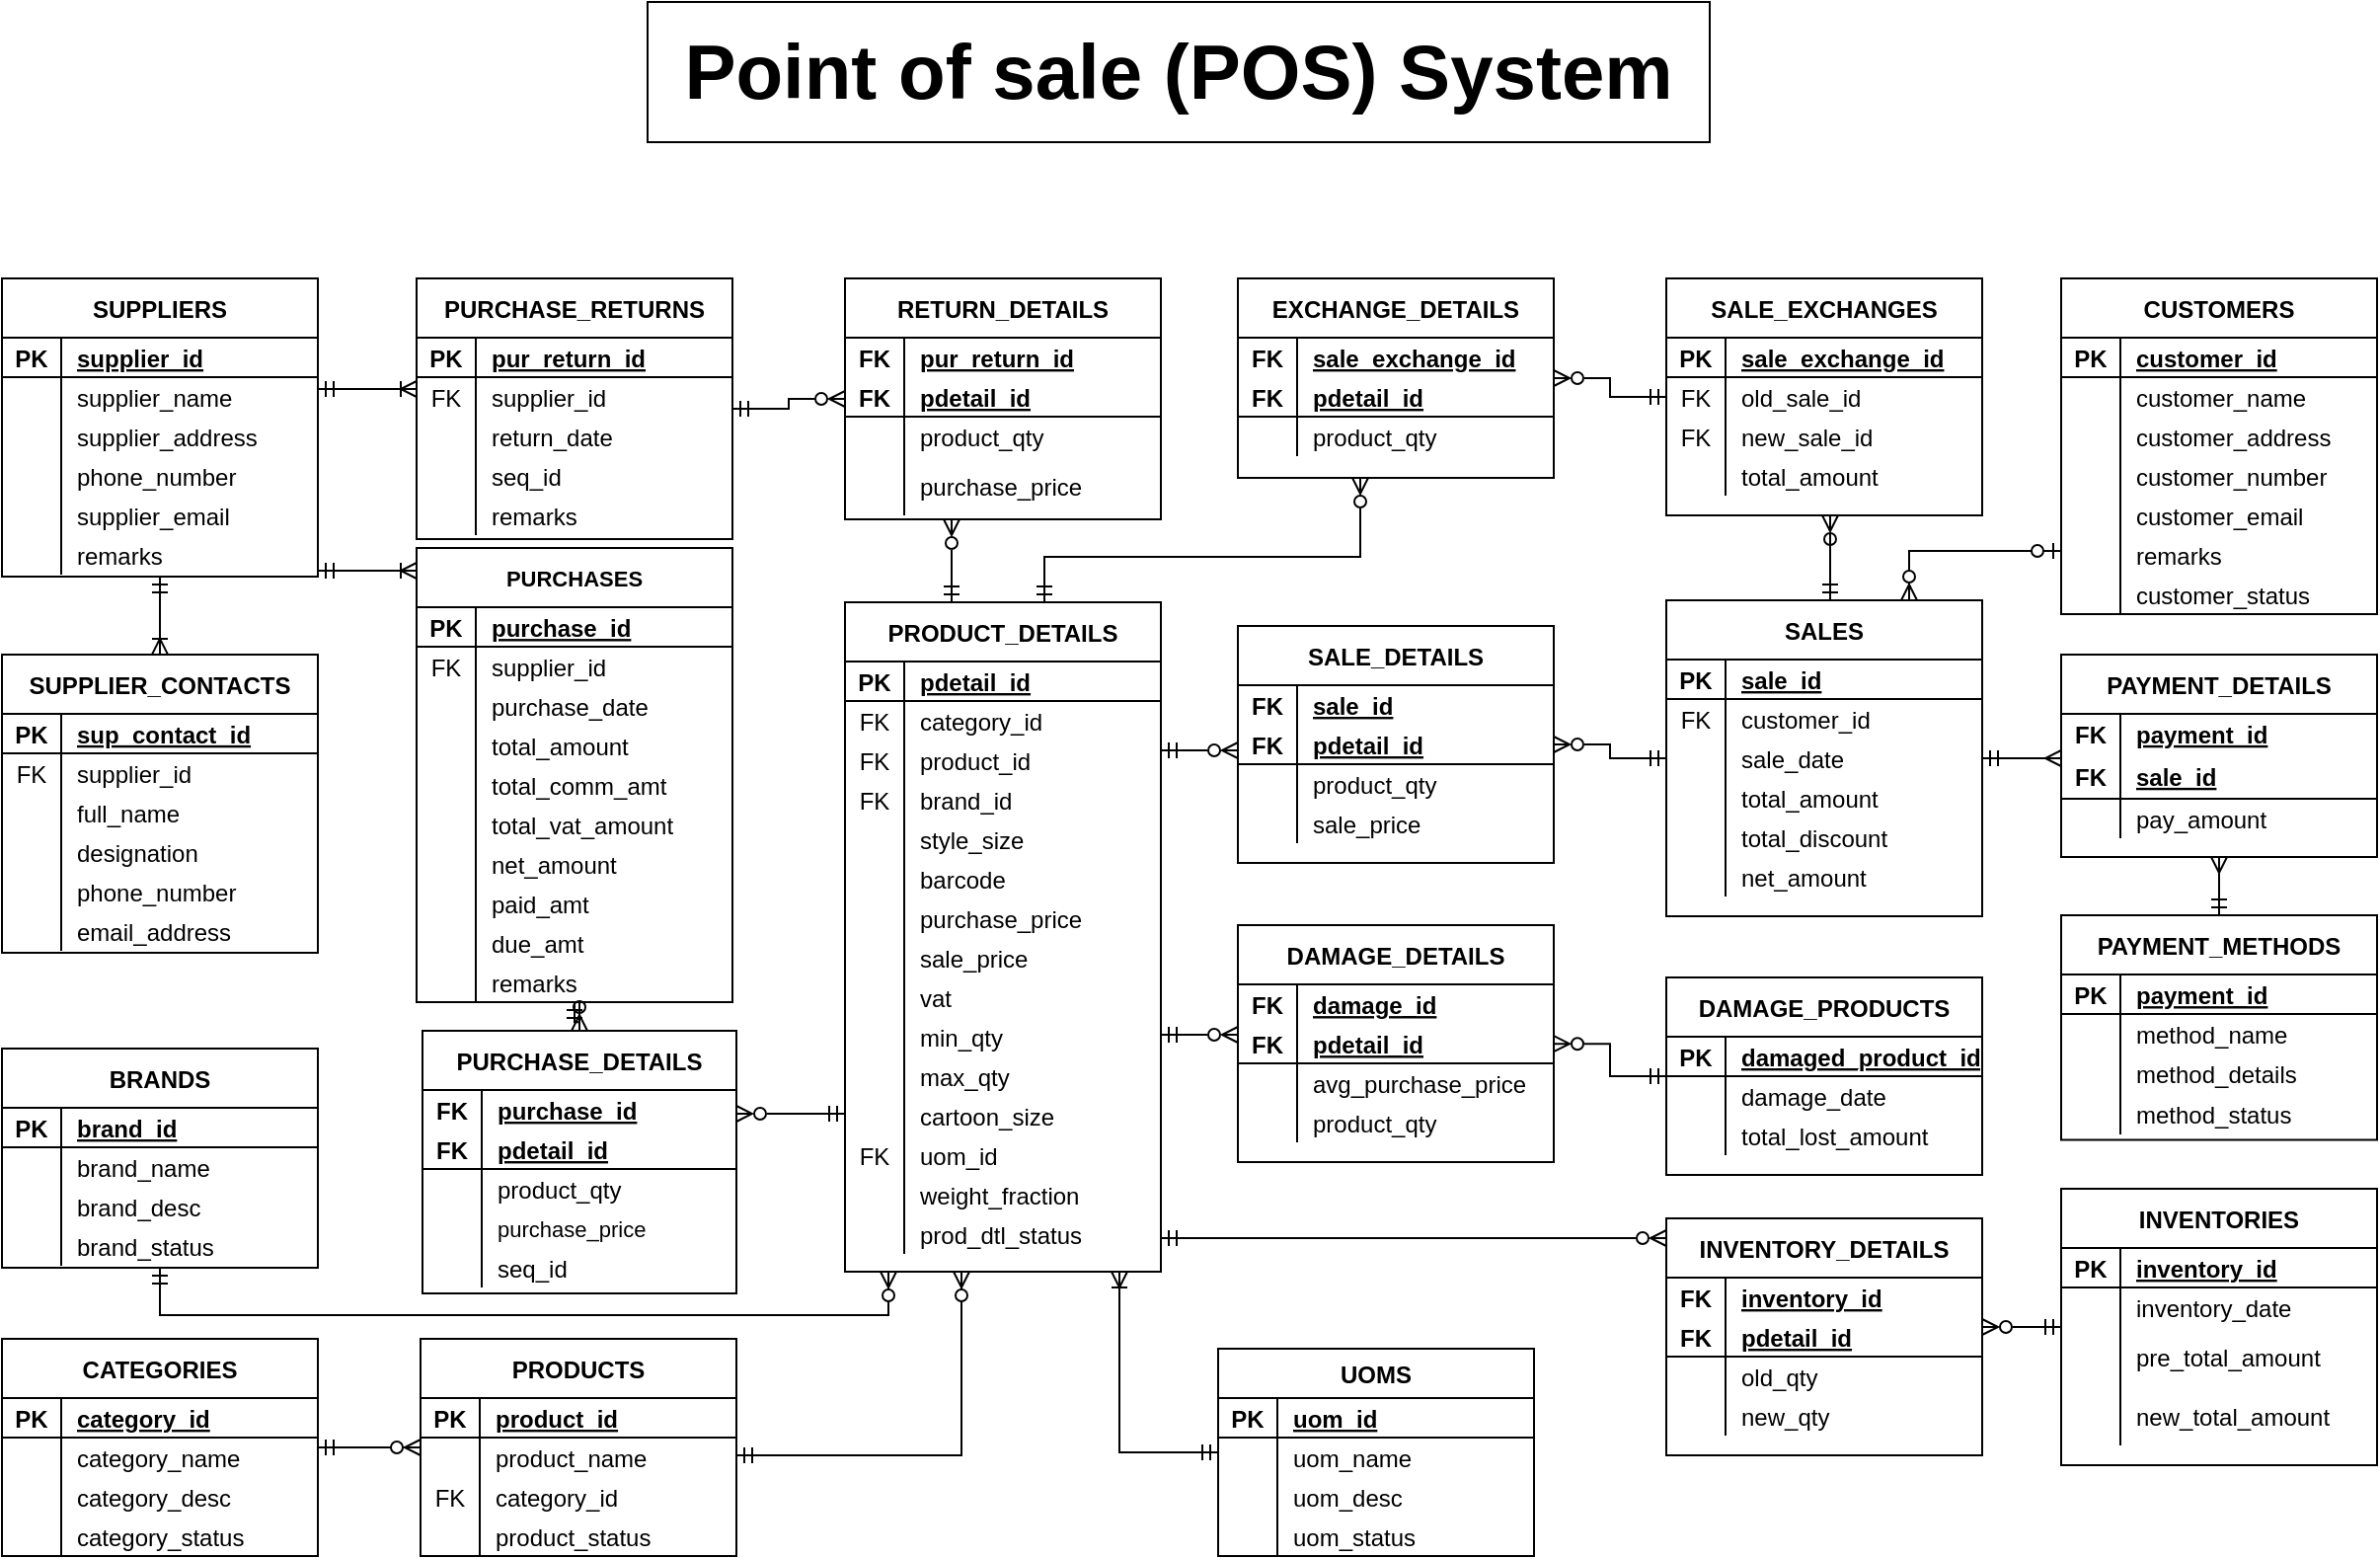 <mxfile version="20.2.3" type="device"><diagram id="iivqgUL8mz4Bmx8id6GD" name="Page-1"><mxGraphModel dx="868" dy="563" grid="0" gridSize="10" guides="1" tooltips="1" connect="1" arrows="1" fold="1" page="1" pageScale="1" pageWidth="1700" pageHeight="1100" background="none" math="0" shadow="0"><root><mxCell id="0"/><mxCell id="1" parent="0"/><mxCell id="3ODeJ6tLiIpty07C4A3h-173" value="" style="edgeStyle=orthogonalEdgeStyle;fontSize=12;html=1;endArrow=ERzeroToMany;startArrow=ERmandOne;endFill=0;swimlaneLine=1;shadow=0;rounded=0;" parent="1" source="3ODeJ6tLiIpty07C4A3h-143" target="3ODeJ6tLiIpty07C4A3h-157" edge="1"><mxGeometry width="100" height="100" relative="1" as="geometry"><mxPoint x="423" y="615" as="sourcePoint"/><mxPoint x="643" y="805" as="targetPoint"/></mxGeometry></mxCell><mxCell id="2PPgC5JMcNxTr6TX4Xlf-29" value="PRODUCTS" style="shape=table;startSize=30;container=1;collapsible=1;childLayout=tableLayout;fixedRows=1;rowLines=0;fontStyle=1;align=center;resizeLast=1;shadow=0;swimlaneLine=1;rounded=0;" parent="1" vertex="1"><mxGeometry x="464" y="807" width="160" height="110" as="geometry"><mxRectangle x="280" y="40" width="110" height="30" as="alternateBounds"/></mxGeometry></mxCell><mxCell id="2PPgC5JMcNxTr6TX4Xlf-30" value="" style="shape=tableRow;horizontal=0;startSize=0;swimlaneHead=0;swimlaneBody=0;fillColor=none;collapsible=0;dropTarget=0;points=[[0,0.5],[1,0.5]];portConstraint=eastwest;top=0;left=0;right=0;bottom=1;shadow=0;swimlaneLine=1;rounded=0;" parent="2PPgC5JMcNxTr6TX4Xlf-29" vertex="1"><mxGeometry y="30" width="160" height="20" as="geometry"/></mxCell><mxCell id="2PPgC5JMcNxTr6TX4Xlf-31" value="PK" style="shape=partialRectangle;connectable=0;fillColor=none;top=0;left=0;bottom=0;right=0;fontStyle=1;overflow=hidden;shadow=0;swimlaneLine=1;rounded=0;" parent="2PPgC5JMcNxTr6TX4Xlf-30" vertex="1"><mxGeometry width="30" height="20" as="geometry"><mxRectangle width="30" height="20" as="alternateBounds"/></mxGeometry></mxCell><mxCell id="2PPgC5JMcNxTr6TX4Xlf-32" value="product_id" style="shape=partialRectangle;connectable=0;fillColor=none;top=0;left=0;bottom=0;right=0;align=left;spacingLeft=6;fontStyle=5;overflow=hidden;shadow=0;swimlaneLine=1;rounded=0;" parent="2PPgC5JMcNxTr6TX4Xlf-30" vertex="1"><mxGeometry x="30" width="130" height="20" as="geometry"><mxRectangle width="130" height="20" as="alternateBounds"/></mxGeometry></mxCell><mxCell id="3ODeJ6tLiIpty07C4A3h-100" value="" style="shape=tableRow;horizontal=0;startSize=0;swimlaneHead=0;swimlaneBody=0;fillColor=none;collapsible=0;dropTarget=0;points=[[0,0.5],[1,0.5]];portConstraint=eastwest;top=0;left=0;right=0;bottom=0;shadow=0;swimlaneLine=1;rounded=0;" parent="2PPgC5JMcNxTr6TX4Xlf-29" vertex="1"><mxGeometry y="50" width="160" height="20" as="geometry"/></mxCell><mxCell id="3ODeJ6tLiIpty07C4A3h-101" value="" style="shape=partialRectangle;connectable=0;fillColor=none;top=0;left=0;bottom=0;right=0;editable=1;overflow=hidden;shadow=0;swimlaneLine=1;rounded=0;" parent="3ODeJ6tLiIpty07C4A3h-100" vertex="1"><mxGeometry width="30" height="20" as="geometry"><mxRectangle width="30" height="20" as="alternateBounds"/></mxGeometry></mxCell><mxCell id="3ODeJ6tLiIpty07C4A3h-102" value="product_name" style="shape=partialRectangle;connectable=0;fillColor=none;top=0;left=0;bottom=0;right=0;align=left;spacingLeft=6;overflow=hidden;shadow=0;swimlaneLine=1;rounded=0;" parent="3ODeJ6tLiIpty07C4A3h-100" vertex="1"><mxGeometry x="30" width="130" height="20" as="geometry"><mxRectangle width="130" height="20" as="alternateBounds"/></mxGeometry></mxCell><mxCell id="2PPgC5JMcNxTr6TX4Xlf-36" value="" style="shape=tableRow;horizontal=0;startSize=0;swimlaneHead=0;swimlaneBody=0;fillColor=none;collapsible=0;dropTarget=0;points=[[0,0.5],[1,0.5]];portConstraint=eastwest;top=0;left=0;right=0;bottom=0;shadow=0;swimlaneLine=1;rounded=0;" parent="2PPgC5JMcNxTr6TX4Xlf-29" vertex="1"><mxGeometry y="70" width="160" height="20" as="geometry"/></mxCell><mxCell id="2PPgC5JMcNxTr6TX4Xlf-37" value="FK" style="shape=partialRectangle;connectable=0;fillColor=none;top=0;left=0;bottom=0;right=0;editable=1;overflow=hidden;shadow=0;swimlaneLine=1;rounded=0;" parent="2PPgC5JMcNxTr6TX4Xlf-36" vertex="1"><mxGeometry width="30" height="20" as="geometry"><mxRectangle width="30" height="20" as="alternateBounds"/></mxGeometry></mxCell><mxCell id="2PPgC5JMcNxTr6TX4Xlf-38" value="category_id" style="shape=partialRectangle;connectable=0;fillColor=none;top=0;left=0;bottom=0;right=0;align=left;spacingLeft=6;overflow=hidden;shadow=0;swimlaneLine=1;rounded=0;" parent="2PPgC5JMcNxTr6TX4Xlf-36" vertex="1"><mxGeometry x="30" width="130" height="20" as="geometry"><mxRectangle width="130" height="20" as="alternateBounds"/></mxGeometry></mxCell><mxCell id="FGvldhOahiMnHiITxZmD-2" value="" style="shape=tableRow;horizontal=0;startSize=0;swimlaneHead=0;swimlaneBody=0;fillColor=none;collapsible=0;dropTarget=0;points=[[0,0.5],[1,0.5]];portConstraint=eastwest;top=0;left=0;right=0;bottom=0;rounded=0;" parent="2PPgC5JMcNxTr6TX4Xlf-29" vertex="1"><mxGeometry y="90" width="160" height="20" as="geometry"/></mxCell><mxCell id="FGvldhOahiMnHiITxZmD-3" value="" style="shape=partialRectangle;connectable=0;fillColor=none;top=0;left=0;bottom=0;right=0;editable=1;overflow=hidden;rounded=0;" parent="FGvldhOahiMnHiITxZmD-2" vertex="1"><mxGeometry width="30" height="20" as="geometry"><mxRectangle width="30" height="20" as="alternateBounds"/></mxGeometry></mxCell><mxCell id="FGvldhOahiMnHiITxZmD-4" value="product_status" style="shape=partialRectangle;connectable=0;fillColor=none;top=0;left=0;bottom=0;right=0;align=left;spacingLeft=6;overflow=hidden;rounded=0;" parent="FGvldhOahiMnHiITxZmD-2" vertex="1"><mxGeometry x="30" width="130" height="20" as="geometry"><mxRectangle width="130" height="20" as="alternateBounds"/></mxGeometry></mxCell><mxCell id="41mS609DBrpvAA5Eqyga-44" value="PRODUCT_DETAILS" style="shape=table;startSize=30;container=1;collapsible=1;childLayout=tableLayout;fixedRows=1;rowLines=0;fontStyle=1;align=center;resizeLast=1;shadow=0;swimlaneLine=1;rounded=0;" parent="1" vertex="1"><mxGeometry x="679" y="434" width="160" height="339" as="geometry"><mxRectangle x="570" y="389" width="110" height="30" as="alternateBounds"/></mxGeometry></mxCell><mxCell id="41mS609DBrpvAA5Eqyga-45" value="" style="shape=tableRow;horizontal=0;startSize=0;swimlaneHead=0;swimlaneBody=0;fillColor=none;collapsible=0;dropTarget=0;points=[[0,0.5],[1,0.5]];portConstraint=eastwest;top=0;left=0;right=0;bottom=1;shadow=0;swimlaneLine=1;rounded=0;" parent="41mS609DBrpvAA5Eqyga-44" vertex="1"><mxGeometry y="30" width="160" height="20" as="geometry"/></mxCell><mxCell id="41mS609DBrpvAA5Eqyga-46" value="PK" style="shape=partialRectangle;connectable=0;fillColor=none;top=0;left=0;bottom=0;right=0;fontStyle=1;overflow=hidden;shadow=0;swimlaneLine=1;rounded=0;" parent="41mS609DBrpvAA5Eqyga-45" vertex="1"><mxGeometry width="30" height="20" as="geometry"><mxRectangle width="30" height="20" as="alternateBounds"/></mxGeometry></mxCell><mxCell id="41mS609DBrpvAA5Eqyga-47" value="pdetail_id" style="shape=partialRectangle;connectable=0;fillColor=none;top=0;left=0;bottom=0;right=0;align=left;spacingLeft=6;fontStyle=5;overflow=hidden;shadow=0;swimlaneLine=1;rounded=0;" parent="41mS609DBrpvAA5Eqyga-45" vertex="1"><mxGeometry x="30" width="130" height="20" as="geometry"><mxRectangle width="130" height="20" as="alternateBounds"/></mxGeometry></mxCell><mxCell id="iLvNvDKOyPfvJpa6dZ8r-11" value="" style="shape=tableRow;horizontal=0;startSize=0;swimlaneHead=0;swimlaneBody=0;fillColor=none;collapsible=0;dropTarget=0;points=[[0,0.5],[1,0.5]];portConstraint=eastwest;top=0;left=0;right=0;bottom=0;fontSize=12;" parent="41mS609DBrpvAA5Eqyga-44" vertex="1"><mxGeometry y="50" width="160" height="20" as="geometry"/></mxCell><mxCell id="iLvNvDKOyPfvJpa6dZ8r-12" value="FK" style="shape=partialRectangle;connectable=0;fillColor=none;top=0;left=0;bottom=0;right=0;fontStyle=0;overflow=hidden;fontSize=12;" parent="iLvNvDKOyPfvJpa6dZ8r-11" vertex="1"><mxGeometry width="30" height="20" as="geometry"><mxRectangle width="30" height="20" as="alternateBounds"/></mxGeometry></mxCell><mxCell id="iLvNvDKOyPfvJpa6dZ8r-13" value="category_id" style="shape=partialRectangle;connectable=0;fillColor=none;top=0;left=0;bottom=0;right=0;align=left;spacingLeft=6;fontStyle=0;overflow=hidden;fontSize=12;" parent="iLvNvDKOyPfvJpa6dZ8r-11" vertex="1"><mxGeometry x="30" width="130" height="20" as="geometry"><mxRectangle width="130" height="20" as="alternateBounds"/></mxGeometry></mxCell><mxCell id="41mS609DBrpvAA5Eqyga-51" value="" style="shape=tableRow;horizontal=0;startSize=0;swimlaneHead=0;swimlaneBody=0;fillColor=none;collapsible=0;dropTarget=0;points=[[0,0.5],[1,0.5]];portConstraint=eastwest;top=0;left=0;right=0;bottom=0;shadow=0;swimlaneLine=1;rounded=0;" parent="41mS609DBrpvAA5Eqyga-44" vertex="1"><mxGeometry y="70" width="160" height="20" as="geometry"/></mxCell><mxCell id="41mS609DBrpvAA5Eqyga-52" value="FK" style="shape=partialRectangle;connectable=0;fillColor=none;top=0;left=0;bottom=0;right=0;editable=1;overflow=hidden;shadow=0;swimlaneLine=1;rounded=0;" parent="41mS609DBrpvAA5Eqyga-51" vertex="1"><mxGeometry width="30" height="20" as="geometry"><mxRectangle width="30" height="20" as="alternateBounds"/></mxGeometry></mxCell><mxCell id="41mS609DBrpvAA5Eqyga-53" value="product_id" style="shape=partialRectangle;connectable=0;fillColor=none;top=0;left=0;bottom=0;right=0;align=left;spacingLeft=6;overflow=hidden;shadow=0;swimlaneLine=1;rounded=0;" parent="41mS609DBrpvAA5Eqyga-51" vertex="1"><mxGeometry x="30" width="130" height="20" as="geometry"><mxRectangle width="130" height="20" as="alternateBounds"/></mxGeometry></mxCell><mxCell id="BP0pv1GAy-i9V86FdJFF-15" value="" style="shape=tableRow;horizontal=0;startSize=0;swimlaneHead=0;swimlaneBody=0;fillColor=none;collapsible=0;dropTarget=0;points=[[0,0.5],[1,0.5]];portConstraint=eastwest;top=0;left=0;right=0;bottom=0;swimlaneLine=1;shadow=0;rounded=0;" parent="41mS609DBrpvAA5Eqyga-44" vertex="1"><mxGeometry y="90" width="160" height="20" as="geometry"/></mxCell><mxCell id="BP0pv1GAy-i9V86FdJFF-16" value="FK" style="shape=partialRectangle;connectable=0;fillColor=none;top=0;left=0;bottom=0;right=0;fontStyle=0;overflow=hidden;swimlaneLine=1;shadow=0;rounded=0;" parent="BP0pv1GAy-i9V86FdJFF-15" vertex="1"><mxGeometry width="30" height="20" as="geometry"><mxRectangle width="30" height="20" as="alternateBounds"/></mxGeometry></mxCell><mxCell id="BP0pv1GAy-i9V86FdJFF-17" value="brand_id" style="shape=partialRectangle;connectable=0;fillColor=none;top=0;left=0;bottom=0;right=0;align=left;spacingLeft=6;fontStyle=0;overflow=hidden;swimlaneLine=1;shadow=0;rounded=0;" parent="BP0pv1GAy-i9V86FdJFF-15" vertex="1"><mxGeometry x="30" width="130" height="20" as="geometry"><mxRectangle width="130" height="20" as="alternateBounds"/></mxGeometry></mxCell><mxCell id="41mS609DBrpvAA5Eqyga-48" value="" style="shape=tableRow;horizontal=0;startSize=0;swimlaneHead=0;swimlaneBody=0;fillColor=none;collapsible=0;dropTarget=0;points=[[0,0.5],[1,0.5]];portConstraint=eastwest;top=0;left=0;right=0;bottom=0;shadow=0;swimlaneLine=1;rounded=0;" parent="41mS609DBrpvAA5Eqyga-44" vertex="1"><mxGeometry y="110" width="160" height="20" as="geometry"/></mxCell><mxCell id="41mS609DBrpvAA5Eqyga-49" value="" style="shape=partialRectangle;connectable=0;fillColor=none;top=0;left=0;bottom=0;right=0;editable=1;overflow=hidden;shadow=0;swimlaneLine=1;rounded=0;" parent="41mS609DBrpvAA5Eqyga-48" vertex="1"><mxGeometry width="30" height="20" as="geometry"><mxRectangle width="30" height="20" as="alternateBounds"/></mxGeometry></mxCell><mxCell id="41mS609DBrpvAA5Eqyga-50" value="style_size" style="shape=partialRectangle;connectable=0;fillColor=none;top=0;left=0;bottom=0;right=0;align=left;spacingLeft=6;overflow=hidden;shadow=0;swimlaneLine=1;rounded=0;" parent="41mS609DBrpvAA5Eqyga-48" vertex="1"><mxGeometry x="30" width="130" height="20" as="geometry"><mxRectangle width="130" height="20" as="alternateBounds"/></mxGeometry></mxCell><mxCell id="41mS609DBrpvAA5Eqyga-56" value="" style="shape=tableRow;horizontal=0;startSize=0;swimlaneHead=0;swimlaneBody=0;fillColor=none;collapsible=0;dropTarget=0;points=[[0,0.5],[1,0.5]];portConstraint=eastwest;top=0;left=0;right=0;bottom=0;shadow=0;swimlaneLine=1;rounded=0;" parent="41mS609DBrpvAA5Eqyga-44" vertex="1"><mxGeometry y="130" width="160" height="20" as="geometry"/></mxCell><mxCell id="41mS609DBrpvAA5Eqyga-57" value="" style="shape=partialRectangle;connectable=0;fillColor=none;top=0;left=0;bottom=0;right=0;editable=1;overflow=hidden;shadow=0;swimlaneLine=1;rounded=0;" parent="41mS609DBrpvAA5Eqyga-56" vertex="1"><mxGeometry width="30" height="20" as="geometry"><mxRectangle width="30" height="20" as="alternateBounds"/></mxGeometry></mxCell><mxCell id="41mS609DBrpvAA5Eqyga-58" value="barcode" style="shape=partialRectangle;connectable=0;fillColor=none;top=0;left=0;bottom=0;right=0;align=left;spacingLeft=6;overflow=hidden;shadow=0;swimlaneLine=1;rounded=0;" parent="41mS609DBrpvAA5Eqyga-56" vertex="1"><mxGeometry x="30" width="130" height="20" as="geometry"><mxRectangle width="130" height="20" as="alternateBounds"/></mxGeometry></mxCell><mxCell id="41mS609DBrpvAA5Eqyga-62" value="" style="shape=tableRow;horizontal=0;startSize=0;swimlaneHead=0;swimlaneBody=0;fillColor=none;collapsible=0;dropTarget=0;points=[[0,0.5],[1,0.5]];portConstraint=eastwest;top=0;left=0;right=0;bottom=0;shadow=0;swimlaneLine=1;rounded=0;" parent="41mS609DBrpvAA5Eqyga-44" vertex="1"><mxGeometry y="150" width="160" height="20" as="geometry"/></mxCell><mxCell id="41mS609DBrpvAA5Eqyga-63" value="" style="shape=partialRectangle;connectable=0;fillColor=none;top=0;left=0;bottom=0;right=0;editable=1;overflow=hidden;shadow=0;swimlaneLine=1;rounded=0;" parent="41mS609DBrpvAA5Eqyga-62" vertex="1"><mxGeometry width="30" height="20" as="geometry"><mxRectangle width="30" height="20" as="alternateBounds"/></mxGeometry></mxCell><mxCell id="41mS609DBrpvAA5Eqyga-64" value="purchase_price" style="shape=partialRectangle;connectable=0;fillColor=none;top=0;left=0;bottom=0;right=0;align=left;spacingLeft=6;overflow=hidden;shadow=0;swimlaneLine=1;rounded=0;" parent="41mS609DBrpvAA5Eqyga-62" vertex="1"><mxGeometry x="30" width="130" height="20" as="geometry"><mxRectangle width="130" height="20" as="alternateBounds"/></mxGeometry></mxCell><mxCell id="41mS609DBrpvAA5Eqyga-65" value="" style="shape=tableRow;horizontal=0;startSize=0;swimlaneHead=0;swimlaneBody=0;fillColor=none;collapsible=0;dropTarget=0;points=[[0,0.5],[1,0.5]];portConstraint=eastwest;top=0;left=0;right=0;bottom=0;shadow=0;swimlaneLine=1;rounded=0;" parent="41mS609DBrpvAA5Eqyga-44" vertex="1"><mxGeometry y="170" width="160" height="20" as="geometry"/></mxCell><mxCell id="41mS609DBrpvAA5Eqyga-66" value="" style="shape=partialRectangle;connectable=0;fillColor=none;top=0;left=0;bottom=0;right=0;editable=1;overflow=hidden;shadow=0;swimlaneLine=1;rounded=0;" parent="41mS609DBrpvAA5Eqyga-65" vertex="1"><mxGeometry width="30" height="20" as="geometry"><mxRectangle width="30" height="20" as="alternateBounds"/></mxGeometry></mxCell><mxCell id="41mS609DBrpvAA5Eqyga-67" value="sale_price" style="shape=partialRectangle;connectable=0;fillColor=none;top=0;left=0;bottom=0;right=0;align=left;spacingLeft=6;overflow=hidden;shadow=0;swimlaneLine=1;rounded=0;" parent="41mS609DBrpvAA5Eqyga-65" vertex="1"><mxGeometry x="30" width="130" height="20" as="geometry"><mxRectangle width="130" height="20" as="alternateBounds"/></mxGeometry></mxCell><mxCell id="3ODeJ6tLiIpty07C4A3h-15" value="" style="shape=tableRow;horizontal=0;startSize=0;swimlaneHead=0;swimlaneBody=0;fillColor=none;collapsible=0;dropTarget=0;points=[[0,0.5],[1,0.5]];portConstraint=eastwest;top=0;left=0;right=0;bottom=0;shadow=0;swimlaneLine=1;rounded=0;" parent="41mS609DBrpvAA5Eqyga-44" vertex="1"><mxGeometry y="190" width="160" height="20" as="geometry"/></mxCell><mxCell id="3ODeJ6tLiIpty07C4A3h-16" value="" style="shape=partialRectangle;connectable=0;fillColor=none;top=0;left=0;bottom=0;right=0;editable=1;overflow=hidden;shadow=0;swimlaneLine=1;rounded=0;" parent="3ODeJ6tLiIpty07C4A3h-15" vertex="1"><mxGeometry width="30" height="20" as="geometry"><mxRectangle width="30" height="20" as="alternateBounds"/></mxGeometry></mxCell><mxCell id="3ODeJ6tLiIpty07C4A3h-17" value="vat" style="shape=partialRectangle;connectable=0;fillColor=none;top=0;left=0;bottom=0;right=0;align=left;spacingLeft=6;overflow=hidden;shadow=0;swimlaneLine=1;rounded=0;" parent="3ODeJ6tLiIpty07C4A3h-15" vertex="1"><mxGeometry x="30" width="130" height="20" as="geometry"><mxRectangle width="130" height="20" as="alternateBounds"/></mxGeometry></mxCell><mxCell id="41mS609DBrpvAA5Eqyga-59" value="" style="shape=tableRow;horizontal=0;startSize=0;swimlaneHead=0;swimlaneBody=0;fillColor=none;collapsible=0;dropTarget=0;points=[[0,0.5],[1,0.5]];portConstraint=eastwest;top=0;left=0;right=0;bottom=0;shadow=0;swimlaneLine=1;rounded=0;" parent="41mS609DBrpvAA5Eqyga-44" vertex="1"><mxGeometry y="210" width="160" height="20" as="geometry"/></mxCell><mxCell id="41mS609DBrpvAA5Eqyga-60" value="" style="shape=partialRectangle;connectable=0;fillColor=none;top=0;left=0;bottom=0;right=0;editable=1;overflow=hidden;shadow=0;swimlaneLine=1;rounded=0;" parent="41mS609DBrpvAA5Eqyga-59" vertex="1"><mxGeometry width="30" height="20" as="geometry"><mxRectangle width="30" height="20" as="alternateBounds"/></mxGeometry></mxCell><mxCell id="41mS609DBrpvAA5Eqyga-61" value="min_qty" style="shape=partialRectangle;connectable=0;fillColor=none;top=0;left=0;bottom=0;right=0;align=left;spacingLeft=6;overflow=hidden;shadow=0;swimlaneLine=1;rounded=0;" parent="41mS609DBrpvAA5Eqyga-59" vertex="1"><mxGeometry x="30" width="130" height="20" as="geometry"><mxRectangle width="130" height="20" as="alternateBounds"/></mxGeometry></mxCell><mxCell id="41mS609DBrpvAA5Eqyga-68" value="" style="shape=tableRow;horizontal=0;startSize=0;swimlaneHead=0;swimlaneBody=0;fillColor=none;collapsible=0;dropTarget=0;points=[[0,0.5],[1,0.5]];portConstraint=eastwest;top=0;left=0;right=0;bottom=0;shadow=0;swimlaneLine=1;rounded=0;" parent="41mS609DBrpvAA5Eqyga-44" vertex="1"><mxGeometry y="230" width="160" height="20" as="geometry"/></mxCell><mxCell id="41mS609DBrpvAA5Eqyga-69" value="" style="shape=partialRectangle;connectable=0;fillColor=none;top=0;left=0;bottom=0;right=0;editable=1;overflow=hidden;shadow=0;swimlaneLine=1;rounded=0;" parent="41mS609DBrpvAA5Eqyga-68" vertex="1"><mxGeometry width="30" height="20" as="geometry"><mxRectangle width="30" height="20" as="alternateBounds"/></mxGeometry></mxCell><mxCell id="41mS609DBrpvAA5Eqyga-70" value="max_qty" style="shape=partialRectangle;connectable=0;fillColor=none;top=0;left=0;bottom=0;right=0;align=left;spacingLeft=6;overflow=hidden;shadow=0;swimlaneLine=1;rounded=0;" parent="41mS609DBrpvAA5Eqyga-68" vertex="1"><mxGeometry x="30" width="130" height="20" as="geometry"><mxRectangle width="130" height="20" as="alternateBounds"/></mxGeometry></mxCell><mxCell id="41mS609DBrpvAA5Eqyga-71" value="" style="shape=tableRow;horizontal=0;startSize=0;swimlaneHead=0;swimlaneBody=0;fillColor=none;collapsible=0;dropTarget=0;points=[[0,0.5],[1,0.5]];portConstraint=eastwest;top=0;left=0;right=0;bottom=0;shadow=0;swimlaneLine=1;rounded=0;" parent="41mS609DBrpvAA5Eqyga-44" vertex="1"><mxGeometry y="250" width="160" height="20" as="geometry"/></mxCell><mxCell id="41mS609DBrpvAA5Eqyga-72" value="" style="shape=partialRectangle;connectable=0;fillColor=none;top=0;left=0;bottom=0;right=0;editable=1;overflow=hidden;shadow=0;swimlaneLine=1;rounded=0;" parent="41mS609DBrpvAA5Eqyga-71" vertex="1"><mxGeometry width="30" height="20" as="geometry"><mxRectangle width="30" height="20" as="alternateBounds"/></mxGeometry></mxCell><mxCell id="41mS609DBrpvAA5Eqyga-73" value="cartoon_size" style="shape=partialRectangle;connectable=0;fillColor=none;top=0;left=0;bottom=0;right=0;align=left;spacingLeft=6;overflow=hidden;shadow=0;swimlaneLine=1;rounded=0;" parent="41mS609DBrpvAA5Eqyga-71" vertex="1"><mxGeometry x="30" width="130" height="20" as="geometry"><mxRectangle width="130" height="20" as="alternateBounds"/></mxGeometry></mxCell><mxCell id="3ODeJ6tLiIpty07C4A3h-1" value="" style="shape=tableRow;horizontal=0;startSize=0;swimlaneHead=0;swimlaneBody=0;fillColor=none;collapsible=0;dropTarget=0;points=[[0,0.5],[1,0.5]];portConstraint=eastwest;top=0;left=0;right=0;bottom=0;shadow=0;swimlaneLine=1;rounded=0;" parent="41mS609DBrpvAA5Eqyga-44" vertex="1"><mxGeometry y="270" width="160" height="20" as="geometry"/></mxCell><mxCell id="3ODeJ6tLiIpty07C4A3h-2" value="FK" style="shape=partialRectangle;connectable=0;fillColor=none;top=0;left=0;bottom=0;right=0;editable=1;overflow=hidden;shadow=0;swimlaneLine=1;rounded=0;" parent="3ODeJ6tLiIpty07C4A3h-1" vertex="1"><mxGeometry width="30" height="20" as="geometry"><mxRectangle width="30" height="20" as="alternateBounds"/></mxGeometry></mxCell><mxCell id="3ODeJ6tLiIpty07C4A3h-3" value="uom_id" style="shape=partialRectangle;connectable=0;fillColor=none;top=0;left=0;bottom=0;right=0;align=left;spacingLeft=6;overflow=hidden;shadow=0;swimlaneLine=1;rounded=0;" parent="3ODeJ6tLiIpty07C4A3h-1" vertex="1"><mxGeometry x="30" width="130" height="20" as="geometry"><mxRectangle width="130" height="20" as="alternateBounds"/></mxGeometry></mxCell><mxCell id="3ODeJ6tLiIpty07C4A3h-12" value="" style="shape=tableRow;horizontal=0;startSize=0;swimlaneHead=0;swimlaneBody=0;fillColor=none;collapsible=0;dropTarget=0;points=[[0,0.5],[1,0.5]];portConstraint=eastwest;top=0;left=0;right=0;bottom=0;shadow=0;swimlaneLine=1;rounded=0;" parent="41mS609DBrpvAA5Eqyga-44" vertex="1"><mxGeometry y="290" width="160" height="20" as="geometry"/></mxCell><mxCell id="3ODeJ6tLiIpty07C4A3h-13" value="" style="shape=partialRectangle;connectable=0;fillColor=none;top=0;left=0;bottom=0;right=0;editable=1;overflow=hidden;shadow=0;swimlaneLine=1;rounded=0;" parent="3ODeJ6tLiIpty07C4A3h-12" vertex="1"><mxGeometry width="30" height="20" as="geometry"><mxRectangle width="30" height="20" as="alternateBounds"/></mxGeometry></mxCell><mxCell id="3ODeJ6tLiIpty07C4A3h-14" value="weight_fraction" style="shape=partialRectangle;connectable=0;fillColor=none;top=0;left=0;bottom=0;right=0;align=left;spacingLeft=6;overflow=hidden;shadow=0;swimlaneLine=1;rounded=0;" parent="3ODeJ6tLiIpty07C4A3h-12" vertex="1"><mxGeometry x="30" width="130" height="20" as="geometry"><mxRectangle width="130" height="20" as="alternateBounds"/></mxGeometry></mxCell><mxCell id="BP0pv1GAy-i9V86FdJFF-61" value="" style="shape=tableRow;horizontal=0;startSize=0;swimlaneHead=0;swimlaneBody=0;fillColor=none;collapsible=0;dropTarget=0;points=[[0,0.5],[1,0.5]];portConstraint=eastwest;top=0;left=0;right=0;bottom=0;swimlaneLine=1;shadow=0;rounded=0;" parent="41mS609DBrpvAA5Eqyga-44" vertex="1"><mxGeometry y="310" width="160" height="20" as="geometry"/></mxCell><mxCell id="BP0pv1GAy-i9V86FdJFF-62" value="" style="shape=partialRectangle;connectable=0;fillColor=none;top=0;left=0;bottom=0;right=0;editable=1;overflow=hidden;swimlaneLine=1;shadow=0;rounded=0;" parent="BP0pv1GAy-i9V86FdJFF-61" vertex="1"><mxGeometry width="30" height="20" as="geometry"><mxRectangle width="30" height="20" as="alternateBounds"/></mxGeometry></mxCell><mxCell id="BP0pv1GAy-i9V86FdJFF-63" value="prod_dtl_status" style="shape=partialRectangle;connectable=0;fillColor=none;top=0;left=0;bottom=0;right=0;align=left;spacingLeft=6;overflow=hidden;swimlaneLine=1;shadow=0;rounded=0;" parent="BP0pv1GAy-i9V86FdJFF-61" vertex="1"><mxGeometry x="30" width="130" height="20" as="geometry"><mxRectangle width="130" height="20" as="alternateBounds"/></mxGeometry></mxCell><mxCell id="3ODeJ6tLiIpty07C4A3h-4" value="UOMS" style="shape=table;startSize=25;container=1;collapsible=1;childLayout=tableLayout;fixedRows=1;rowLines=0;fontStyle=1;align=center;resizeLast=1;shadow=0;swimlaneLine=1;arcSize=12;rounded=0;" parent="1" vertex="1"><mxGeometry x="868" y="812" width="160" height="105" as="geometry"><mxRectangle x="80" y="40" width="110" height="30" as="alternateBounds"/></mxGeometry></mxCell><mxCell id="3ODeJ6tLiIpty07C4A3h-5" value="" style="shape=tableRow;horizontal=0;startSize=0;swimlaneHead=0;swimlaneBody=0;fillColor=none;collapsible=0;dropTarget=0;points=[[0,0.5],[1,0.5]];portConstraint=eastwest;top=0;left=0;right=0;bottom=1;shadow=0;swimlaneLine=1;rounded=0;" parent="3ODeJ6tLiIpty07C4A3h-4" vertex="1"><mxGeometry y="25" width="160" height="20" as="geometry"/></mxCell><mxCell id="3ODeJ6tLiIpty07C4A3h-6" value="PK" style="shape=partialRectangle;connectable=0;fillColor=none;top=0;left=0;bottom=0;right=0;fontStyle=1;overflow=hidden;shadow=0;swimlaneLine=1;rounded=0;" parent="3ODeJ6tLiIpty07C4A3h-5" vertex="1"><mxGeometry width="30" height="20" as="geometry"><mxRectangle width="30" height="20" as="alternateBounds"/></mxGeometry></mxCell><mxCell id="3ODeJ6tLiIpty07C4A3h-7" value="uom_id" style="shape=partialRectangle;connectable=0;fillColor=none;top=0;left=0;bottom=0;right=0;align=left;spacingLeft=6;fontStyle=5;overflow=hidden;shadow=0;swimlaneLine=1;rounded=0;" parent="3ODeJ6tLiIpty07C4A3h-5" vertex="1"><mxGeometry x="30" width="130" height="20" as="geometry"><mxRectangle width="130" height="20" as="alternateBounds"/></mxGeometry></mxCell><mxCell id="3ODeJ6tLiIpty07C4A3h-8" value="" style="shape=tableRow;horizontal=0;startSize=0;swimlaneHead=0;swimlaneBody=0;fillColor=none;collapsible=0;dropTarget=0;points=[[0,0.5],[1,0.5]];portConstraint=eastwest;top=0;left=0;right=0;bottom=0;shadow=0;swimlaneLine=1;rounded=0;" parent="3ODeJ6tLiIpty07C4A3h-4" vertex="1"><mxGeometry y="45" width="160" height="20" as="geometry"/></mxCell><mxCell id="3ODeJ6tLiIpty07C4A3h-9" value="" style="shape=partialRectangle;connectable=0;fillColor=none;top=0;left=0;bottom=0;right=0;editable=1;overflow=hidden;shadow=0;swimlaneLine=1;rounded=0;" parent="3ODeJ6tLiIpty07C4A3h-8" vertex="1"><mxGeometry width="30" height="20" as="geometry"><mxRectangle width="30" height="20" as="alternateBounds"/></mxGeometry></mxCell><mxCell id="3ODeJ6tLiIpty07C4A3h-10" value="uom_name" style="shape=partialRectangle;connectable=0;fillColor=none;top=0;left=0;bottom=0;right=0;align=left;spacingLeft=6;overflow=hidden;shadow=0;swimlaneLine=1;rounded=0;" parent="3ODeJ6tLiIpty07C4A3h-8" vertex="1"><mxGeometry x="30" width="130" height="20" as="geometry"><mxRectangle width="130" height="20" as="alternateBounds"/></mxGeometry></mxCell><mxCell id="RPIbaGaFoPHzNbchgJmd-12" value="" style="shape=tableRow;horizontal=0;startSize=0;swimlaneHead=0;swimlaneBody=0;fillColor=none;collapsible=0;dropTarget=0;points=[[0,0.5],[1,0.5]];portConstraint=eastwest;top=0;left=0;right=0;bottom=0;rounded=0;" parent="3ODeJ6tLiIpty07C4A3h-4" vertex="1"><mxGeometry y="65" width="160" height="20" as="geometry"/></mxCell><mxCell id="RPIbaGaFoPHzNbchgJmd-13" value="" style="shape=partialRectangle;connectable=0;fillColor=none;top=0;left=0;bottom=0;right=0;editable=1;overflow=hidden;rounded=0;" parent="RPIbaGaFoPHzNbchgJmd-12" vertex="1"><mxGeometry width="30" height="20" as="geometry"><mxRectangle width="30" height="20" as="alternateBounds"/></mxGeometry></mxCell><mxCell id="RPIbaGaFoPHzNbchgJmd-14" value="uom_desc" style="shape=partialRectangle;connectable=0;fillColor=none;top=0;left=0;bottom=0;right=0;align=left;spacingLeft=6;overflow=hidden;rounded=0;" parent="RPIbaGaFoPHzNbchgJmd-12" vertex="1"><mxGeometry x="30" width="130" height="20" as="geometry"><mxRectangle width="130" height="20" as="alternateBounds"/></mxGeometry></mxCell><mxCell id="RPIbaGaFoPHzNbchgJmd-16" value="" style="shape=tableRow;horizontal=0;startSize=0;swimlaneHead=0;swimlaneBody=0;fillColor=none;collapsible=0;dropTarget=0;points=[[0,0.5],[1,0.5]];portConstraint=eastwest;top=0;left=0;right=0;bottom=0;rounded=0;" parent="3ODeJ6tLiIpty07C4A3h-4" vertex="1"><mxGeometry y="85" width="160" height="20" as="geometry"/></mxCell><mxCell id="RPIbaGaFoPHzNbchgJmd-17" value="" style="shape=partialRectangle;connectable=0;fillColor=none;top=0;left=0;bottom=0;right=0;editable=1;overflow=hidden;rounded=0;" parent="RPIbaGaFoPHzNbchgJmd-16" vertex="1"><mxGeometry width="30" height="20" as="geometry"><mxRectangle width="30" height="20" as="alternateBounds"/></mxGeometry></mxCell><mxCell id="RPIbaGaFoPHzNbchgJmd-18" value="uom_status" style="shape=partialRectangle;connectable=0;fillColor=none;top=0;left=0;bottom=0;right=0;align=left;spacingLeft=6;overflow=hidden;rounded=0;" parent="RPIbaGaFoPHzNbchgJmd-16" vertex="1"><mxGeometry x="30" width="130" height="20" as="geometry"><mxRectangle width="130" height="20" as="alternateBounds"/></mxGeometry></mxCell><mxCell id="3ODeJ6tLiIpty07C4A3h-11" value="" style="edgeStyle=orthogonalEdgeStyle;fontSize=12;html=1;endArrow=ERoneToMany;startArrow=ERmandOne;endFill=0;startFill=0;swimlaneLine=1;shadow=0;rounded=0;" parent="1" source="3ODeJ6tLiIpty07C4A3h-4" target="41mS609DBrpvAA5Eqyga-44" edge="1"><mxGeometry width="100" height="100" relative="1" as="geometry"><mxPoint x="537" y="1148" as="sourcePoint"/><mxPoint x="681" y="1118" as="targetPoint"/><Array as="points"><mxPoint x="818" y="864"/></Array></mxGeometry></mxCell><mxCell id="3ODeJ6tLiIpty07C4A3h-63" value="BRANDS" style="shape=table;startSize=30;container=1;collapsible=1;childLayout=tableLayout;fixedRows=1;rowLines=0;fontStyle=1;align=center;resizeLast=1;shadow=0;swimlaneLine=1;rounded=0;" parent="1" vertex="1"><mxGeometry x="252" y="660" width="160" height="111" as="geometry"><mxRectangle x="280" y="40" width="110" height="30" as="alternateBounds"/></mxGeometry></mxCell><mxCell id="3ODeJ6tLiIpty07C4A3h-64" value="" style="shape=tableRow;horizontal=0;startSize=0;swimlaneHead=0;swimlaneBody=0;fillColor=none;collapsible=0;dropTarget=0;points=[[0,0.5],[1,0.5]];portConstraint=eastwest;top=0;left=0;right=0;bottom=1;shadow=0;swimlaneLine=1;rounded=0;" parent="3ODeJ6tLiIpty07C4A3h-63" vertex="1"><mxGeometry y="30" width="160" height="20" as="geometry"/></mxCell><mxCell id="3ODeJ6tLiIpty07C4A3h-65" value="PK" style="shape=partialRectangle;connectable=0;fillColor=none;top=0;left=0;bottom=0;right=0;fontStyle=1;overflow=hidden;shadow=0;swimlaneLine=1;rounded=0;" parent="3ODeJ6tLiIpty07C4A3h-64" vertex="1"><mxGeometry width="30" height="20" as="geometry"><mxRectangle width="30" height="20" as="alternateBounds"/></mxGeometry></mxCell><mxCell id="3ODeJ6tLiIpty07C4A3h-66" value="brand_id" style="shape=partialRectangle;connectable=0;fillColor=none;top=0;left=0;bottom=0;right=0;align=left;spacingLeft=6;fontStyle=5;overflow=hidden;shadow=0;swimlaneLine=1;rounded=0;" parent="3ODeJ6tLiIpty07C4A3h-64" vertex="1"><mxGeometry x="30" width="130" height="20" as="geometry"><mxRectangle width="130" height="20" as="alternateBounds"/></mxGeometry></mxCell><mxCell id="3ODeJ6tLiIpty07C4A3h-67" value="" style="shape=tableRow;horizontal=0;startSize=0;swimlaneHead=0;swimlaneBody=0;fillColor=none;collapsible=0;dropTarget=0;points=[[0,0.5],[1,0.5]];portConstraint=eastwest;top=0;left=0;right=0;bottom=0;shadow=0;swimlaneLine=1;rounded=0;" parent="3ODeJ6tLiIpty07C4A3h-63" vertex="1"><mxGeometry y="50" width="160" height="20" as="geometry"/></mxCell><mxCell id="3ODeJ6tLiIpty07C4A3h-68" value="" style="shape=partialRectangle;connectable=0;fillColor=none;top=0;left=0;bottom=0;right=0;editable=1;overflow=hidden;shadow=0;swimlaneLine=1;rounded=0;" parent="3ODeJ6tLiIpty07C4A3h-67" vertex="1"><mxGeometry width="30" height="20" as="geometry"><mxRectangle width="30" height="20" as="alternateBounds"/></mxGeometry></mxCell><mxCell id="3ODeJ6tLiIpty07C4A3h-69" value="brand_name" style="shape=partialRectangle;connectable=0;fillColor=none;top=0;left=0;bottom=0;right=0;align=left;spacingLeft=6;overflow=hidden;shadow=0;swimlaneLine=1;rounded=0;" parent="3ODeJ6tLiIpty07C4A3h-67" vertex="1"><mxGeometry x="30" width="130" height="20" as="geometry"><mxRectangle width="130" height="20" as="alternateBounds"/></mxGeometry></mxCell><mxCell id="RPIbaGaFoPHzNbchgJmd-20" value="" style="shape=tableRow;horizontal=0;startSize=0;swimlaneHead=0;swimlaneBody=0;fillColor=none;collapsible=0;dropTarget=0;points=[[0,0.5],[1,0.5]];portConstraint=eastwest;top=0;left=0;right=0;bottom=0;rounded=0;" parent="3ODeJ6tLiIpty07C4A3h-63" vertex="1"><mxGeometry y="70" width="160" height="20" as="geometry"/></mxCell><mxCell id="RPIbaGaFoPHzNbchgJmd-21" value="" style="shape=partialRectangle;connectable=0;fillColor=none;top=0;left=0;bottom=0;right=0;editable=1;overflow=hidden;rounded=0;" parent="RPIbaGaFoPHzNbchgJmd-20" vertex="1"><mxGeometry width="30" height="20" as="geometry"><mxRectangle width="30" height="20" as="alternateBounds"/></mxGeometry></mxCell><mxCell id="RPIbaGaFoPHzNbchgJmd-22" value="brand_desc" style="shape=partialRectangle;connectable=0;fillColor=none;top=0;left=0;bottom=0;right=0;align=left;spacingLeft=6;overflow=hidden;rounded=0;" parent="RPIbaGaFoPHzNbchgJmd-20" vertex="1"><mxGeometry x="30" width="130" height="20" as="geometry"><mxRectangle width="130" height="20" as="alternateBounds"/></mxGeometry></mxCell><mxCell id="RPIbaGaFoPHzNbchgJmd-24" value="" style="shape=tableRow;horizontal=0;startSize=0;swimlaneHead=0;swimlaneBody=0;fillColor=none;collapsible=0;dropTarget=0;points=[[0,0.5],[1,0.5]];portConstraint=eastwest;top=0;left=0;right=0;bottom=0;rounded=0;" parent="3ODeJ6tLiIpty07C4A3h-63" vertex="1"><mxGeometry y="90" width="160" height="20" as="geometry"/></mxCell><mxCell id="RPIbaGaFoPHzNbchgJmd-25" value="" style="shape=partialRectangle;connectable=0;fillColor=none;top=0;left=0;bottom=0;right=0;editable=1;overflow=hidden;rounded=0;" parent="RPIbaGaFoPHzNbchgJmd-24" vertex="1"><mxGeometry width="30" height="20" as="geometry"><mxRectangle width="30" height="20" as="alternateBounds"/></mxGeometry></mxCell><mxCell id="RPIbaGaFoPHzNbchgJmd-26" value="brand_status" style="shape=partialRectangle;connectable=0;fillColor=none;top=0;left=0;bottom=0;right=0;align=left;spacingLeft=6;overflow=hidden;rounded=0;" parent="RPIbaGaFoPHzNbchgJmd-24" vertex="1"><mxGeometry x="30" width="130" height="20" as="geometry"><mxRectangle width="130" height="20" as="alternateBounds"/></mxGeometry></mxCell><mxCell id="3ODeJ6tLiIpty07C4A3h-104" value="CUSTOMERS" style="shape=table;startSize=30;container=1;collapsible=1;childLayout=tableLayout;fixedRows=1;rowLines=0;fontStyle=1;align=center;resizeLast=1;swimlaneLine=1;shadow=0;rounded=0;" parent="1" vertex="1"><mxGeometry x="1295" y="270" width="160" height="170" as="geometry"/></mxCell><mxCell id="3ODeJ6tLiIpty07C4A3h-105" value="" style="shape=tableRow;horizontal=0;startSize=0;swimlaneHead=0;swimlaneBody=0;fillColor=none;collapsible=0;dropTarget=0;points=[[0,0.5],[1,0.5]];portConstraint=eastwest;top=0;left=0;right=0;bottom=1;swimlaneLine=1;shadow=0;rounded=0;" parent="3ODeJ6tLiIpty07C4A3h-104" vertex="1"><mxGeometry y="30" width="160" height="20" as="geometry"/></mxCell><mxCell id="3ODeJ6tLiIpty07C4A3h-106" value="PK" style="shape=partialRectangle;connectable=0;fillColor=none;top=0;left=0;bottom=0;right=0;fontStyle=1;overflow=hidden;swimlaneLine=1;shadow=0;rounded=0;" parent="3ODeJ6tLiIpty07C4A3h-105" vertex="1"><mxGeometry width="30" height="20" as="geometry"><mxRectangle width="30" height="20" as="alternateBounds"/></mxGeometry></mxCell><mxCell id="3ODeJ6tLiIpty07C4A3h-107" value="customer_id" style="shape=partialRectangle;connectable=0;fillColor=none;top=0;left=0;bottom=0;right=0;align=left;spacingLeft=6;fontStyle=5;overflow=hidden;swimlaneLine=1;shadow=0;rounded=0;" parent="3ODeJ6tLiIpty07C4A3h-105" vertex="1"><mxGeometry x="30" width="130" height="20" as="geometry"><mxRectangle width="130" height="20" as="alternateBounds"/></mxGeometry></mxCell><mxCell id="3ODeJ6tLiIpty07C4A3h-108" value="" style="shape=tableRow;horizontal=0;startSize=0;swimlaneHead=0;swimlaneBody=0;fillColor=none;collapsible=0;dropTarget=0;points=[[0,0.5],[1,0.5]];portConstraint=eastwest;top=0;left=0;right=0;bottom=0;swimlaneLine=1;shadow=0;rounded=0;" parent="3ODeJ6tLiIpty07C4A3h-104" vertex="1"><mxGeometry y="50" width="160" height="20" as="geometry"/></mxCell><mxCell id="3ODeJ6tLiIpty07C4A3h-109" value="" style="shape=partialRectangle;connectable=0;fillColor=none;top=0;left=0;bottom=0;right=0;editable=1;overflow=hidden;swimlaneLine=1;shadow=0;rounded=0;" parent="3ODeJ6tLiIpty07C4A3h-108" vertex="1"><mxGeometry width="30" height="20" as="geometry"><mxRectangle width="30" height="20" as="alternateBounds"/></mxGeometry></mxCell><mxCell id="3ODeJ6tLiIpty07C4A3h-110" value="customer_name" style="shape=partialRectangle;connectable=0;fillColor=none;top=0;left=0;bottom=0;right=0;align=left;spacingLeft=6;overflow=hidden;swimlaneLine=1;shadow=0;rounded=0;" parent="3ODeJ6tLiIpty07C4A3h-108" vertex="1"><mxGeometry x="30" width="130" height="20" as="geometry"><mxRectangle width="130" height="20" as="alternateBounds"/></mxGeometry></mxCell><mxCell id="3ODeJ6tLiIpty07C4A3h-111" value="" style="shape=tableRow;horizontal=0;startSize=0;swimlaneHead=0;swimlaneBody=0;fillColor=none;collapsible=0;dropTarget=0;points=[[0,0.5],[1,0.5]];portConstraint=eastwest;top=0;left=0;right=0;bottom=0;swimlaneLine=1;shadow=0;rounded=0;" parent="3ODeJ6tLiIpty07C4A3h-104" vertex="1"><mxGeometry y="70" width="160" height="20" as="geometry"/></mxCell><mxCell id="3ODeJ6tLiIpty07C4A3h-112" value="" style="shape=partialRectangle;connectable=0;fillColor=none;top=0;left=0;bottom=0;right=0;editable=1;overflow=hidden;swimlaneLine=1;shadow=0;rounded=0;" parent="3ODeJ6tLiIpty07C4A3h-111" vertex="1"><mxGeometry width="30" height="20" as="geometry"><mxRectangle width="30" height="20" as="alternateBounds"/></mxGeometry></mxCell><mxCell id="3ODeJ6tLiIpty07C4A3h-113" value="customer_address" style="shape=partialRectangle;connectable=0;fillColor=none;top=0;left=0;bottom=0;right=0;align=left;spacingLeft=6;overflow=hidden;swimlaneLine=1;shadow=0;rounded=0;" parent="3ODeJ6tLiIpty07C4A3h-111" vertex="1"><mxGeometry x="30" width="130" height="20" as="geometry"><mxRectangle width="130" height="20" as="alternateBounds"/></mxGeometry></mxCell><mxCell id="3ODeJ6tLiIpty07C4A3h-117" value="" style="shape=tableRow;horizontal=0;startSize=0;swimlaneHead=0;swimlaneBody=0;fillColor=none;collapsible=0;dropTarget=0;points=[[0,0.5],[1,0.5]];portConstraint=eastwest;top=0;left=0;right=0;bottom=0;swimlaneLine=1;shadow=0;rounded=0;" parent="3ODeJ6tLiIpty07C4A3h-104" vertex="1"><mxGeometry y="90" width="160" height="20" as="geometry"/></mxCell><mxCell id="3ODeJ6tLiIpty07C4A3h-118" value="" style="shape=partialRectangle;connectable=0;fillColor=none;top=0;left=0;bottom=0;right=0;editable=1;overflow=hidden;swimlaneLine=1;shadow=0;rounded=0;" parent="3ODeJ6tLiIpty07C4A3h-117" vertex="1"><mxGeometry width="30" height="20" as="geometry"><mxRectangle width="30" height="20" as="alternateBounds"/></mxGeometry></mxCell><mxCell id="3ODeJ6tLiIpty07C4A3h-119" value="customer_number" style="shape=partialRectangle;connectable=0;fillColor=none;top=0;left=0;bottom=0;right=0;align=left;spacingLeft=6;overflow=hidden;swimlaneLine=1;shadow=0;rounded=0;" parent="3ODeJ6tLiIpty07C4A3h-117" vertex="1"><mxGeometry x="30" width="130" height="20" as="geometry"><mxRectangle width="130" height="20" as="alternateBounds"/></mxGeometry></mxCell><mxCell id="3ODeJ6tLiIpty07C4A3h-120" value="" style="shape=tableRow;horizontal=0;startSize=0;swimlaneHead=0;swimlaneBody=0;fillColor=none;collapsible=0;dropTarget=0;points=[[0,0.5],[1,0.5]];portConstraint=eastwest;top=0;left=0;right=0;bottom=0;swimlaneLine=1;shadow=0;rounded=0;" parent="3ODeJ6tLiIpty07C4A3h-104" vertex="1"><mxGeometry y="110" width="160" height="20" as="geometry"/></mxCell><mxCell id="3ODeJ6tLiIpty07C4A3h-121" value="" style="shape=partialRectangle;connectable=0;fillColor=none;top=0;left=0;bottom=0;right=0;editable=1;overflow=hidden;swimlaneLine=1;shadow=0;rounded=0;" parent="3ODeJ6tLiIpty07C4A3h-120" vertex="1"><mxGeometry width="30" height="20" as="geometry"><mxRectangle width="30" height="20" as="alternateBounds"/></mxGeometry></mxCell><mxCell id="3ODeJ6tLiIpty07C4A3h-122" value="customer_email" style="shape=partialRectangle;connectable=0;fillColor=none;top=0;left=0;bottom=0;right=0;align=left;spacingLeft=6;overflow=hidden;swimlaneLine=1;shadow=0;rounded=0;" parent="3ODeJ6tLiIpty07C4A3h-120" vertex="1"><mxGeometry x="30" width="130" height="20" as="geometry"><mxRectangle width="130" height="20" as="alternateBounds"/></mxGeometry></mxCell><mxCell id="LlyhSx3nF_MOkpt5hMsx-2" value="" style="shape=tableRow;horizontal=0;startSize=0;swimlaneHead=0;swimlaneBody=0;fillColor=none;collapsible=0;dropTarget=0;points=[[0,0.5],[1,0.5]];portConstraint=eastwest;top=0;left=0;right=0;bottom=0;rounded=0;" parent="3ODeJ6tLiIpty07C4A3h-104" vertex="1"><mxGeometry y="130" width="160" height="20" as="geometry"/></mxCell><mxCell id="LlyhSx3nF_MOkpt5hMsx-3" value="" style="shape=partialRectangle;connectable=0;fillColor=none;top=0;left=0;bottom=0;right=0;editable=1;overflow=hidden;rounded=0;" parent="LlyhSx3nF_MOkpt5hMsx-2" vertex="1"><mxGeometry width="30" height="20" as="geometry"><mxRectangle width="30" height="20" as="alternateBounds"/></mxGeometry></mxCell><mxCell id="LlyhSx3nF_MOkpt5hMsx-4" value="remarks" style="shape=partialRectangle;connectable=0;fillColor=none;top=0;left=0;bottom=0;right=0;align=left;spacingLeft=6;overflow=hidden;rounded=0;" parent="LlyhSx3nF_MOkpt5hMsx-2" vertex="1"><mxGeometry x="30" width="130" height="20" as="geometry"><mxRectangle width="130" height="20" as="alternateBounds"/></mxGeometry></mxCell><mxCell id="LlyhSx3nF_MOkpt5hMsx-6" value="" style="shape=tableRow;horizontal=0;startSize=0;swimlaneHead=0;swimlaneBody=0;fillColor=none;collapsible=0;dropTarget=0;points=[[0,0.5],[1,0.5]];portConstraint=eastwest;top=0;left=0;right=0;bottom=0;rounded=0;" parent="3ODeJ6tLiIpty07C4A3h-104" vertex="1"><mxGeometry y="150" width="160" height="20" as="geometry"/></mxCell><mxCell id="LlyhSx3nF_MOkpt5hMsx-7" value="" style="shape=partialRectangle;connectable=0;fillColor=none;top=0;left=0;bottom=0;right=0;editable=1;overflow=hidden;rounded=0;" parent="LlyhSx3nF_MOkpt5hMsx-6" vertex="1"><mxGeometry width="30" height="20" as="geometry"><mxRectangle width="30" height="20" as="alternateBounds"/></mxGeometry></mxCell><mxCell id="LlyhSx3nF_MOkpt5hMsx-8" value="customer_status" style="shape=partialRectangle;connectable=0;fillColor=none;top=0;left=0;bottom=0;right=0;align=left;spacingLeft=6;overflow=hidden;rounded=0;" parent="LlyhSx3nF_MOkpt5hMsx-6" vertex="1"><mxGeometry x="30" width="130" height="20" as="geometry"><mxRectangle width="130" height="20" as="alternateBounds"/></mxGeometry></mxCell><mxCell id="3ODeJ6tLiIpty07C4A3h-124" value="SUPPLIERS" style="shape=table;startSize=30;container=1;collapsible=1;childLayout=tableLayout;fixedRows=1;rowLines=0;fontStyle=1;align=center;resizeLast=1;swimlaneLine=1;shadow=0;rounded=0;" parent="1" vertex="1"><mxGeometry x="252" y="270" width="160" height="151" as="geometry"/></mxCell><mxCell id="3ODeJ6tLiIpty07C4A3h-125" value="" style="shape=tableRow;horizontal=0;startSize=0;swimlaneHead=0;swimlaneBody=0;fillColor=none;collapsible=0;dropTarget=0;points=[[0,0.5],[1,0.5]];portConstraint=eastwest;top=0;left=0;right=0;bottom=1;swimlaneLine=1;shadow=0;rounded=0;" parent="3ODeJ6tLiIpty07C4A3h-124" vertex="1"><mxGeometry y="30" width="160" height="20" as="geometry"/></mxCell><mxCell id="3ODeJ6tLiIpty07C4A3h-126" value="PK" style="shape=partialRectangle;connectable=0;fillColor=none;top=0;left=0;bottom=0;right=0;fontStyle=1;overflow=hidden;swimlaneLine=1;shadow=0;rounded=0;" parent="3ODeJ6tLiIpty07C4A3h-125" vertex="1"><mxGeometry width="30" height="20" as="geometry"><mxRectangle width="30" height="20" as="alternateBounds"/></mxGeometry></mxCell><mxCell id="3ODeJ6tLiIpty07C4A3h-127" value="supplier_id" style="shape=partialRectangle;connectable=0;fillColor=none;top=0;left=0;bottom=0;right=0;align=left;spacingLeft=6;fontStyle=5;overflow=hidden;swimlaneLine=1;shadow=0;rounded=0;" parent="3ODeJ6tLiIpty07C4A3h-125" vertex="1"><mxGeometry x="30" width="130" height="20" as="geometry"><mxRectangle width="130" height="20" as="alternateBounds"/></mxGeometry></mxCell><mxCell id="3ODeJ6tLiIpty07C4A3h-128" value="" style="shape=tableRow;horizontal=0;startSize=0;swimlaneHead=0;swimlaneBody=0;fillColor=none;collapsible=0;dropTarget=0;points=[[0,0.5],[1,0.5]];portConstraint=eastwest;top=0;left=0;right=0;bottom=0;swimlaneLine=1;shadow=0;rounded=0;" parent="3ODeJ6tLiIpty07C4A3h-124" vertex="1"><mxGeometry y="50" width="160" height="20" as="geometry"/></mxCell><mxCell id="3ODeJ6tLiIpty07C4A3h-129" value="" style="shape=partialRectangle;connectable=0;fillColor=none;top=0;left=0;bottom=0;right=0;editable=1;overflow=hidden;swimlaneLine=1;shadow=0;rounded=0;" parent="3ODeJ6tLiIpty07C4A3h-128" vertex="1"><mxGeometry width="30" height="20" as="geometry"><mxRectangle width="30" height="20" as="alternateBounds"/></mxGeometry></mxCell><mxCell id="3ODeJ6tLiIpty07C4A3h-130" value="supplier_name" style="shape=partialRectangle;connectable=0;fillColor=none;top=0;left=0;bottom=0;right=0;align=left;spacingLeft=6;overflow=hidden;swimlaneLine=1;shadow=0;rounded=0;" parent="3ODeJ6tLiIpty07C4A3h-128" vertex="1"><mxGeometry x="30" width="130" height="20" as="geometry"><mxRectangle width="130" height="20" as="alternateBounds"/></mxGeometry></mxCell><mxCell id="3ODeJ6tLiIpty07C4A3h-137" value="" style="shape=tableRow;horizontal=0;startSize=0;swimlaneHead=0;swimlaneBody=0;fillColor=none;collapsible=0;dropTarget=0;points=[[0,0.5],[1,0.5]];portConstraint=eastwest;top=0;left=0;right=0;bottom=0;swimlaneLine=1;shadow=0;rounded=0;" parent="3ODeJ6tLiIpty07C4A3h-124" vertex="1"><mxGeometry y="70" width="160" height="20" as="geometry"/></mxCell><mxCell id="3ODeJ6tLiIpty07C4A3h-138" value="" style="shape=partialRectangle;connectable=0;fillColor=none;top=0;left=0;bottom=0;right=0;editable=1;overflow=hidden;swimlaneLine=1;shadow=0;rounded=0;" parent="3ODeJ6tLiIpty07C4A3h-137" vertex="1"><mxGeometry width="30" height="20" as="geometry"><mxRectangle width="30" height="20" as="alternateBounds"/></mxGeometry></mxCell><mxCell id="3ODeJ6tLiIpty07C4A3h-139" value="supplier_address" style="shape=partialRectangle;connectable=0;fillColor=none;top=0;left=0;bottom=0;right=0;align=left;spacingLeft=6;overflow=hidden;swimlaneLine=1;shadow=0;rounded=0;" parent="3ODeJ6tLiIpty07C4A3h-137" vertex="1"><mxGeometry x="30" width="130" height="20" as="geometry"><mxRectangle width="130" height="20" as="alternateBounds"/></mxGeometry></mxCell><mxCell id="3ODeJ6tLiIpty07C4A3h-131" value="" style="shape=tableRow;horizontal=0;startSize=0;swimlaneHead=0;swimlaneBody=0;fillColor=none;collapsible=0;dropTarget=0;points=[[0,0.5],[1,0.5]];portConstraint=eastwest;top=0;left=0;right=0;bottom=0;swimlaneLine=1;shadow=0;rounded=0;" parent="3ODeJ6tLiIpty07C4A3h-124" vertex="1"><mxGeometry y="90" width="160" height="20" as="geometry"/></mxCell><mxCell id="3ODeJ6tLiIpty07C4A3h-132" value="" style="shape=partialRectangle;connectable=0;fillColor=none;top=0;left=0;bottom=0;right=0;editable=1;overflow=hidden;swimlaneLine=1;shadow=0;rounded=0;" parent="3ODeJ6tLiIpty07C4A3h-131" vertex="1"><mxGeometry width="30" height="20" as="geometry"><mxRectangle width="30" height="20" as="alternateBounds"/></mxGeometry></mxCell><mxCell id="3ODeJ6tLiIpty07C4A3h-133" value="phone_number" style="shape=partialRectangle;connectable=0;fillColor=none;top=0;left=0;bottom=0;right=0;align=left;spacingLeft=6;overflow=hidden;swimlaneLine=1;shadow=0;rounded=0;" parent="3ODeJ6tLiIpty07C4A3h-131" vertex="1"><mxGeometry x="30" width="130" height="20" as="geometry"><mxRectangle width="130" height="20" as="alternateBounds"/></mxGeometry></mxCell><mxCell id="3ODeJ6tLiIpty07C4A3h-134" value="" style="shape=tableRow;horizontal=0;startSize=0;swimlaneHead=0;swimlaneBody=0;fillColor=none;collapsible=0;dropTarget=0;points=[[0,0.5],[1,0.5]];portConstraint=eastwest;top=0;left=0;right=0;bottom=0;swimlaneLine=1;shadow=0;rounded=0;" parent="3ODeJ6tLiIpty07C4A3h-124" vertex="1"><mxGeometry y="110" width="160" height="20" as="geometry"/></mxCell><mxCell id="3ODeJ6tLiIpty07C4A3h-135" value="" style="shape=partialRectangle;connectable=0;fillColor=none;top=0;left=0;bottom=0;right=0;editable=1;overflow=hidden;swimlaneLine=1;shadow=0;rounded=0;" parent="3ODeJ6tLiIpty07C4A3h-134" vertex="1"><mxGeometry width="30" height="20" as="geometry"><mxRectangle width="30" height="20" as="alternateBounds"/></mxGeometry></mxCell><mxCell id="3ODeJ6tLiIpty07C4A3h-136" value="supplier_email" style="shape=partialRectangle;connectable=0;fillColor=none;top=0;left=0;bottom=0;right=0;align=left;spacingLeft=6;overflow=hidden;swimlaneLine=1;shadow=0;rounded=0;" parent="3ODeJ6tLiIpty07C4A3h-134" vertex="1"><mxGeometry x="30" width="130" height="20" as="geometry"><mxRectangle width="130" height="20" as="alternateBounds"/></mxGeometry></mxCell><mxCell id="3ODeJ6tLiIpty07C4A3h-140" value="" style="shape=tableRow;horizontal=0;startSize=0;swimlaneHead=0;swimlaneBody=0;fillColor=none;collapsible=0;dropTarget=0;points=[[0,0.5],[1,0.5]];portConstraint=eastwest;top=0;left=0;right=0;bottom=0;swimlaneLine=1;shadow=0;rounded=0;" parent="3ODeJ6tLiIpty07C4A3h-124" vertex="1"><mxGeometry y="130" width="160" height="20" as="geometry"/></mxCell><mxCell id="3ODeJ6tLiIpty07C4A3h-141" value="" style="shape=partialRectangle;connectable=0;fillColor=none;top=0;left=0;bottom=0;right=0;editable=1;overflow=hidden;swimlaneLine=1;shadow=0;rounded=0;" parent="3ODeJ6tLiIpty07C4A3h-140" vertex="1"><mxGeometry width="30" height="20" as="geometry"><mxRectangle width="30" height="20" as="alternateBounds"/></mxGeometry></mxCell><mxCell id="3ODeJ6tLiIpty07C4A3h-142" value="remarks" style="shape=partialRectangle;connectable=0;fillColor=none;top=0;left=0;bottom=0;right=0;align=left;spacingLeft=6;overflow=hidden;swimlaneLine=1;shadow=0;rounded=0;" parent="3ODeJ6tLiIpty07C4A3h-140" vertex="1"><mxGeometry x="30" width="130" height="20" as="geometry"><mxRectangle width="130" height="20" as="alternateBounds"/></mxGeometry></mxCell><mxCell id="3ODeJ6tLiIpty07C4A3h-143" value="PURCHASES" style="shape=table;startSize=30;container=1;collapsible=1;childLayout=tableLayout;fixedRows=1;rowLines=0;fontStyle=1;align=center;resizeLast=1;swimlaneLine=1;shadow=0;fontSize=11;rounded=0;" parent="1" vertex="1"><mxGeometry x="462" y="406.56" width="160" height="230" as="geometry"/></mxCell><mxCell id="3ODeJ6tLiIpty07C4A3h-144" value="" style="shape=tableRow;horizontal=0;startSize=0;swimlaneHead=0;swimlaneBody=0;fillColor=none;collapsible=0;dropTarget=0;points=[[0,0.5],[1,0.5]];portConstraint=eastwest;top=0;left=0;right=0;bottom=1;swimlaneLine=1;shadow=0;rounded=0;" parent="3ODeJ6tLiIpty07C4A3h-143" vertex="1"><mxGeometry y="30" width="160" height="20" as="geometry"/></mxCell><mxCell id="3ODeJ6tLiIpty07C4A3h-145" value="PK" style="shape=partialRectangle;connectable=0;fillColor=none;top=0;left=0;bottom=0;right=0;fontStyle=1;overflow=hidden;swimlaneLine=1;shadow=0;rounded=0;" parent="3ODeJ6tLiIpty07C4A3h-144" vertex="1"><mxGeometry width="30" height="20" as="geometry"><mxRectangle width="30" height="20" as="alternateBounds"/></mxGeometry></mxCell><mxCell id="3ODeJ6tLiIpty07C4A3h-146" value="purchase_id" style="shape=partialRectangle;connectable=0;fillColor=none;top=0;left=0;bottom=0;right=0;align=left;spacingLeft=6;fontStyle=5;overflow=hidden;swimlaneLine=1;shadow=0;rounded=0;" parent="3ODeJ6tLiIpty07C4A3h-144" vertex="1"><mxGeometry x="30" width="130" height="20" as="geometry"><mxRectangle width="130" height="20" as="alternateBounds"/></mxGeometry></mxCell><mxCell id="BP0pv1GAy-i9V86FdJFF-265" value="" style="shape=tableRow;horizontal=0;startSize=0;swimlaneHead=0;swimlaneBody=0;fillColor=none;collapsible=0;dropTarget=0;points=[[0,0.5],[1,0.5]];portConstraint=eastwest;top=0;left=0;right=0;bottom=0;swimlaneLine=1;shadow=0;rounded=0;" parent="3ODeJ6tLiIpty07C4A3h-143" vertex="1"><mxGeometry y="50" width="160" height="20" as="geometry"/></mxCell><mxCell id="BP0pv1GAy-i9V86FdJFF-266" value="FK" style="shape=partialRectangle;connectable=0;fillColor=none;top=0;left=0;bottom=0;right=0;editable=1;overflow=hidden;swimlaneLine=1;shadow=0;rounded=0;" parent="BP0pv1GAy-i9V86FdJFF-265" vertex="1"><mxGeometry width="30" height="20" as="geometry"><mxRectangle width="30" height="20" as="alternateBounds"/></mxGeometry></mxCell><mxCell id="BP0pv1GAy-i9V86FdJFF-267" value="supplier_id" style="shape=partialRectangle;connectable=0;fillColor=none;top=0;left=0;bottom=0;right=0;align=left;spacingLeft=6;overflow=hidden;swimlaneLine=1;shadow=0;rounded=0;" parent="BP0pv1GAy-i9V86FdJFF-265" vertex="1"><mxGeometry x="30" width="130" height="20" as="geometry"><mxRectangle width="130" height="20" as="alternateBounds"/></mxGeometry></mxCell><mxCell id="9ktRavXS6x5Sk0eNiBQU-6" value="" style="shape=tableRow;horizontal=0;startSize=0;swimlaneHead=0;swimlaneBody=0;fillColor=none;collapsible=0;dropTarget=0;points=[[0,0.5],[1,0.5]];portConstraint=eastwest;top=0;left=0;right=0;bottom=0;swimlaneLine=1;shadow=0;rounded=0;" parent="3ODeJ6tLiIpty07C4A3h-143" vertex="1"><mxGeometry y="70" width="160" height="20" as="geometry"/></mxCell><mxCell id="9ktRavXS6x5Sk0eNiBQU-7" value="" style="shape=partialRectangle;connectable=0;fillColor=none;top=0;left=0;bottom=0;right=0;editable=1;overflow=hidden;swimlaneLine=1;shadow=0;rounded=0;" parent="9ktRavXS6x5Sk0eNiBQU-6" vertex="1"><mxGeometry width="30" height="20" as="geometry"><mxRectangle width="30" height="20" as="alternateBounds"/></mxGeometry></mxCell><mxCell id="9ktRavXS6x5Sk0eNiBQU-8" value="purchase_date" style="shape=partialRectangle;connectable=0;fillColor=none;top=0;left=0;bottom=0;right=0;align=left;spacingLeft=6;overflow=hidden;swimlaneLine=1;shadow=0;rounded=0;" parent="9ktRavXS6x5Sk0eNiBQU-6" vertex="1"><mxGeometry x="30" width="130" height="20" as="geometry"><mxRectangle width="130" height="20" as="alternateBounds"/></mxGeometry></mxCell><mxCell id="BP0pv1GAy-i9V86FdJFF-110" value="" style="shape=tableRow;horizontal=0;startSize=0;swimlaneHead=0;swimlaneBody=0;fillColor=none;collapsible=0;dropTarget=0;points=[[0,0.5],[1,0.5]];portConstraint=eastwest;top=0;left=0;right=0;bottom=0;swimlaneLine=1;shadow=0;rounded=0;" parent="3ODeJ6tLiIpty07C4A3h-143" vertex="1"><mxGeometry y="90" width="160" height="20" as="geometry"/></mxCell><mxCell id="BP0pv1GAy-i9V86FdJFF-111" value="" style="shape=partialRectangle;connectable=0;fillColor=none;top=0;left=0;bottom=0;right=0;editable=1;overflow=hidden;swimlaneLine=1;shadow=0;rounded=0;" parent="BP0pv1GAy-i9V86FdJFF-110" vertex="1"><mxGeometry width="30" height="20" as="geometry"><mxRectangle width="30" height="20" as="alternateBounds"/></mxGeometry></mxCell><mxCell id="BP0pv1GAy-i9V86FdJFF-112" value="total_amount" style="shape=partialRectangle;connectable=0;fillColor=none;top=0;left=0;bottom=0;right=0;align=left;spacingLeft=6;overflow=hidden;swimlaneLine=1;shadow=0;rounded=0;" parent="BP0pv1GAy-i9V86FdJFF-110" vertex="1"><mxGeometry x="30" width="130" height="20" as="geometry"><mxRectangle width="130" height="20" as="alternateBounds"/></mxGeometry></mxCell><mxCell id="BP0pv1GAy-i9V86FdJFF-113" value="" style="shape=tableRow;horizontal=0;startSize=0;swimlaneHead=0;swimlaneBody=0;fillColor=none;collapsible=0;dropTarget=0;points=[[0,0.5],[1,0.5]];portConstraint=eastwest;top=0;left=0;right=0;bottom=0;swimlaneLine=1;shadow=0;rounded=0;" parent="3ODeJ6tLiIpty07C4A3h-143" vertex="1"><mxGeometry y="110" width="160" height="20" as="geometry"/></mxCell><mxCell id="BP0pv1GAy-i9V86FdJFF-114" value="" style="shape=partialRectangle;connectable=0;fillColor=none;top=0;left=0;bottom=0;right=0;editable=1;overflow=hidden;swimlaneLine=1;shadow=0;rounded=0;" parent="BP0pv1GAy-i9V86FdJFF-113" vertex="1"><mxGeometry width="30" height="20" as="geometry"><mxRectangle width="30" height="20" as="alternateBounds"/></mxGeometry></mxCell><mxCell id="BP0pv1GAy-i9V86FdJFF-115" value="total_comm_amt" style="shape=partialRectangle;connectable=0;fillColor=none;top=0;left=0;bottom=0;right=0;align=left;spacingLeft=6;overflow=hidden;swimlaneLine=1;shadow=0;rounded=0;" parent="BP0pv1GAy-i9V86FdJFF-113" vertex="1"><mxGeometry x="30" width="130" height="20" as="geometry"><mxRectangle width="130" height="20" as="alternateBounds"/></mxGeometry></mxCell><mxCell id="iLvNvDKOyPfvJpa6dZ8r-3" value="" style="shape=tableRow;horizontal=0;startSize=0;swimlaneHead=0;swimlaneBody=0;fillColor=none;collapsible=0;dropTarget=0;points=[[0,0.5],[1,0.5]];portConstraint=eastwest;top=0;left=0;right=0;bottom=0;fontSize=16;rounded=0;" parent="3ODeJ6tLiIpty07C4A3h-143" vertex="1"><mxGeometry y="130" width="160" height="20" as="geometry"/></mxCell><mxCell id="iLvNvDKOyPfvJpa6dZ8r-4" value="" style="shape=partialRectangle;connectable=0;fillColor=none;top=0;left=0;bottom=0;right=0;editable=1;overflow=hidden;fontSize=16;rounded=0;" parent="iLvNvDKOyPfvJpa6dZ8r-3" vertex="1"><mxGeometry width="30" height="20" as="geometry"><mxRectangle width="30" height="20" as="alternateBounds"/></mxGeometry></mxCell><mxCell id="iLvNvDKOyPfvJpa6dZ8r-5" value="total_vat_amount" style="shape=partialRectangle;connectable=0;fillColor=none;top=0;left=0;bottom=0;right=0;align=left;spacingLeft=6;overflow=hidden;fontSize=12;rounded=0;" parent="iLvNvDKOyPfvJpa6dZ8r-3" vertex="1"><mxGeometry x="30" width="130" height="20" as="geometry"><mxRectangle width="130" height="20" as="alternateBounds"/></mxGeometry></mxCell><mxCell id="KEGzpj1cDhtSa5tyIly3-1" value="" style="shape=tableRow;horizontal=0;startSize=0;swimlaneHead=0;swimlaneBody=0;fillColor=none;collapsible=0;dropTarget=0;points=[[0,0.5],[1,0.5]];portConstraint=eastwest;top=0;left=0;right=0;bottom=0;swimlaneLine=1;shadow=0;rounded=0;" parent="3ODeJ6tLiIpty07C4A3h-143" vertex="1"><mxGeometry y="150" width="160" height="20" as="geometry"/></mxCell><mxCell id="KEGzpj1cDhtSa5tyIly3-2" value="" style="shape=partialRectangle;connectable=0;fillColor=none;top=0;left=0;bottom=0;right=0;editable=1;overflow=hidden;swimlaneLine=1;shadow=0;rounded=0;" parent="KEGzpj1cDhtSa5tyIly3-1" vertex="1"><mxGeometry width="30" height="20" as="geometry"><mxRectangle width="30" height="20" as="alternateBounds"/></mxGeometry></mxCell><mxCell id="KEGzpj1cDhtSa5tyIly3-3" value="net_amount" style="shape=partialRectangle;connectable=0;fillColor=none;top=0;left=0;bottom=0;right=0;align=left;spacingLeft=6;overflow=hidden;swimlaneLine=1;shadow=0;rounded=0;" parent="KEGzpj1cDhtSa5tyIly3-1" vertex="1"><mxGeometry x="30" width="130" height="20" as="geometry"><mxRectangle width="130" height="20" as="alternateBounds"/></mxGeometry></mxCell><mxCell id="FGvldhOahiMnHiITxZmD-9" value="" style="shape=tableRow;horizontal=0;startSize=0;swimlaneHead=0;swimlaneBody=0;fillColor=none;collapsible=0;dropTarget=0;points=[[0,0.5],[1,0.5]];portConstraint=eastwest;top=0;left=0;right=0;bottom=0;rounded=0;" parent="3ODeJ6tLiIpty07C4A3h-143" vertex="1"><mxGeometry y="170" width="160" height="20" as="geometry"/></mxCell><mxCell id="FGvldhOahiMnHiITxZmD-10" value="" style="shape=partialRectangle;connectable=0;fillColor=none;top=0;left=0;bottom=0;right=0;editable=1;overflow=hidden;rounded=0;" parent="FGvldhOahiMnHiITxZmD-9" vertex="1"><mxGeometry width="30" height="20" as="geometry"><mxRectangle width="30" height="20" as="alternateBounds"/></mxGeometry></mxCell><mxCell id="FGvldhOahiMnHiITxZmD-11" value="paid_amt" style="shape=partialRectangle;connectable=0;fillColor=none;top=0;left=0;bottom=0;right=0;align=left;spacingLeft=6;overflow=hidden;rounded=0;" parent="FGvldhOahiMnHiITxZmD-9" vertex="1"><mxGeometry x="30" width="130" height="20" as="geometry"><mxRectangle width="130" height="20" as="alternateBounds"/></mxGeometry></mxCell><mxCell id="FGvldhOahiMnHiITxZmD-6" value="" style="shape=tableRow;horizontal=0;startSize=0;swimlaneHead=0;swimlaneBody=0;fillColor=none;collapsible=0;dropTarget=0;points=[[0,0.5],[1,0.5]];portConstraint=eastwest;top=0;left=0;right=0;bottom=0;rounded=0;" parent="3ODeJ6tLiIpty07C4A3h-143" vertex="1"><mxGeometry y="190" width="160" height="20" as="geometry"/></mxCell><mxCell id="FGvldhOahiMnHiITxZmD-7" value="" style="shape=partialRectangle;connectable=0;fillColor=none;top=0;left=0;bottom=0;right=0;editable=1;overflow=hidden;rounded=0;" parent="FGvldhOahiMnHiITxZmD-6" vertex="1"><mxGeometry width="30" height="20" as="geometry"><mxRectangle width="30" height="20" as="alternateBounds"/></mxGeometry></mxCell><mxCell id="FGvldhOahiMnHiITxZmD-8" value="due_amt" style="shape=partialRectangle;connectable=0;fillColor=none;top=0;left=0;bottom=0;right=0;align=left;spacingLeft=6;overflow=hidden;rounded=0;" parent="FGvldhOahiMnHiITxZmD-6" vertex="1"><mxGeometry x="30" width="130" height="20" as="geometry"><mxRectangle width="130" height="20" as="alternateBounds"/></mxGeometry></mxCell><mxCell id="3ODeJ6tLiIpty07C4A3h-180" value="" style="shape=tableRow;horizontal=0;startSize=0;swimlaneHead=0;swimlaneBody=0;fillColor=none;collapsible=0;dropTarget=0;points=[[0,0.5],[1,0.5]];portConstraint=eastwest;top=0;left=0;right=0;bottom=0;swimlaneLine=1;shadow=0;rounded=0;" parent="3ODeJ6tLiIpty07C4A3h-143" vertex="1"><mxGeometry y="210" width="160" height="20" as="geometry"/></mxCell><mxCell id="3ODeJ6tLiIpty07C4A3h-181" value="" style="shape=partialRectangle;connectable=0;fillColor=none;top=0;left=0;bottom=0;right=0;editable=1;overflow=hidden;swimlaneLine=1;shadow=0;rounded=0;" parent="3ODeJ6tLiIpty07C4A3h-180" vertex="1"><mxGeometry width="30" height="20" as="geometry"><mxRectangle width="30" height="20" as="alternateBounds"/></mxGeometry></mxCell><mxCell id="3ODeJ6tLiIpty07C4A3h-182" value="remarks" style="shape=partialRectangle;connectable=0;fillColor=none;top=0;left=0;bottom=0;right=0;align=left;spacingLeft=6;overflow=hidden;swimlaneLine=1;shadow=0;rounded=0;" parent="3ODeJ6tLiIpty07C4A3h-180" vertex="1"><mxGeometry x="30" width="130" height="20" as="geometry"><mxRectangle width="130" height="20" as="alternateBounds"/></mxGeometry></mxCell><mxCell id="3ODeJ6tLiIpty07C4A3h-156" value="" style="edgeStyle=orthogonalEdgeStyle;fontSize=12;html=1;endArrow=ERoneToMany;startArrow=ERmandOne;swimlaneLine=1;shadow=0;rounded=0;" parent="1" source="3ODeJ6tLiIpty07C4A3h-124" target="3ODeJ6tLiIpty07C4A3h-143" edge="1"><mxGeometry width="100" height="100" relative="1" as="geometry"><mxPoint x="543" y="905" as="sourcePoint"/><mxPoint x="643" y="805" as="targetPoint"/><Array as="points"><mxPoint x="432" y="418"/><mxPoint x="432" y="418"/></Array></mxGeometry></mxCell><mxCell id="3ODeJ6tLiIpty07C4A3h-157" value="PURCHASE_DETAILS" style="shape=table;startSize=30;container=1;collapsible=1;childLayout=tableLayout;fixedRows=1;rowLines=0;fontStyle=1;align=center;resizeLast=1;swimlaneLine=1;shadow=0;rounded=0;" parent="1" vertex="1"><mxGeometry x="465" y="651" width="159" height="133" as="geometry"/></mxCell><mxCell id="3ODeJ6tLiIpty07C4A3h-158" value="" style="shape=tableRow;horizontal=0;startSize=0;swimlaneHead=0;swimlaneBody=0;fillColor=none;collapsible=0;dropTarget=0;points=[[0,0.5],[1,0.5]];portConstraint=eastwest;top=0;left=0;right=0;bottom=1;strokeColor=none;swimlaneLine=1;shadow=0;rounded=0;" parent="3ODeJ6tLiIpty07C4A3h-157" vertex="1"><mxGeometry y="30" width="159" height="20" as="geometry"/></mxCell><mxCell id="3ODeJ6tLiIpty07C4A3h-159" value="FK" style="shape=partialRectangle;connectable=0;fillColor=none;top=0;left=0;bottom=0;right=0;fontStyle=1;overflow=hidden;swimlaneLine=1;shadow=0;rounded=0;" parent="3ODeJ6tLiIpty07C4A3h-158" vertex="1"><mxGeometry width="30" height="20" as="geometry"><mxRectangle width="30" height="20" as="alternateBounds"/></mxGeometry></mxCell><mxCell id="3ODeJ6tLiIpty07C4A3h-160" value="purchase_id" style="shape=partialRectangle;connectable=0;fillColor=none;top=0;left=0;bottom=0;right=0;align=left;spacingLeft=6;fontStyle=5;overflow=hidden;swimlaneLine=1;shadow=0;rounded=0;" parent="3ODeJ6tLiIpty07C4A3h-158" vertex="1"><mxGeometry x="30" width="129" height="20" as="geometry"><mxRectangle width="129" height="20" as="alternateBounds"/></mxGeometry></mxCell><mxCell id="3ODeJ6tLiIpty07C4A3h-170" value="" style="shape=tableRow;horizontal=0;startSize=0;swimlaneHead=0;swimlaneBody=0;fillColor=none;collapsible=0;dropTarget=0;points=[[0,0.5],[1,0.5]];portConstraint=eastwest;top=0;left=0;right=0;bottom=1;swimlaneLine=1;shadow=0;rounded=0;" parent="3ODeJ6tLiIpty07C4A3h-157" vertex="1"><mxGeometry y="50" width="159" height="20" as="geometry"/></mxCell><mxCell id="3ODeJ6tLiIpty07C4A3h-171" value="FK" style="shape=partialRectangle;connectable=0;fillColor=none;top=0;left=0;bottom=0;right=0;fontStyle=1;overflow=hidden;swimlaneLine=1;shadow=0;rounded=0;" parent="3ODeJ6tLiIpty07C4A3h-170" vertex="1"><mxGeometry width="30" height="20" as="geometry"><mxRectangle width="30" height="20" as="alternateBounds"/></mxGeometry></mxCell><mxCell id="3ODeJ6tLiIpty07C4A3h-172" value="pdetail_id" style="shape=partialRectangle;connectable=0;fillColor=none;top=0;left=0;bottom=0;right=0;align=left;spacingLeft=6;fontStyle=5;overflow=hidden;swimlaneLine=1;shadow=0;rounded=0;" parent="3ODeJ6tLiIpty07C4A3h-170" vertex="1"><mxGeometry x="30" width="129" height="20" as="geometry"><mxRectangle width="129" height="20" as="alternateBounds"/></mxGeometry></mxCell><mxCell id="3ODeJ6tLiIpty07C4A3h-177" value="" style="shape=tableRow;horizontal=0;startSize=0;swimlaneHead=0;swimlaneBody=0;fillColor=none;collapsible=0;dropTarget=0;points=[[0,0.5],[1,0.5]];portConstraint=eastwest;top=0;left=0;right=0;bottom=0;swimlaneLine=1;shadow=0;rounded=0;" parent="3ODeJ6tLiIpty07C4A3h-157" vertex="1"><mxGeometry y="70" width="159" height="20" as="geometry"/></mxCell><mxCell id="3ODeJ6tLiIpty07C4A3h-178" value="" style="shape=partialRectangle;connectable=0;fillColor=none;top=0;left=0;bottom=0;right=0;editable=1;overflow=hidden;swimlaneLine=1;shadow=0;rounded=0;" parent="3ODeJ6tLiIpty07C4A3h-177" vertex="1"><mxGeometry width="30" height="20" as="geometry"><mxRectangle width="30" height="20" as="alternateBounds"/></mxGeometry></mxCell><mxCell id="3ODeJ6tLiIpty07C4A3h-179" value="product_qty" style="shape=partialRectangle;connectable=0;fillColor=none;top=0;left=0;bottom=0;right=0;align=left;spacingLeft=6;overflow=hidden;swimlaneLine=1;shadow=0;rounded=0;" parent="3ODeJ6tLiIpty07C4A3h-177" vertex="1"><mxGeometry x="30" width="129" height="20" as="geometry"><mxRectangle width="129" height="20" as="alternateBounds"/></mxGeometry></mxCell><mxCell id="Boo379LPQcI_c3JVaVha-38" value="" style="shape=tableRow;horizontal=0;startSize=0;swimlaneHead=0;swimlaneBody=0;fillColor=none;collapsible=0;dropTarget=0;points=[[0,0.5],[1,0.5]];portConstraint=eastwest;top=0;left=0;right=0;bottom=0;fontSize=11;rounded=0;" parent="3ODeJ6tLiIpty07C4A3h-157" vertex="1"><mxGeometry y="90" width="159" height="20" as="geometry"/></mxCell><mxCell id="Boo379LPQcI_c3JVaVha-39" value="" style="shape=partialRectangle;connectable=0;fillColor=none;top=0;left=0;bottom=0;right=0;editable=1;overflow=hidden;fontSize=11;startSize=25;rounded=0;" parent="Boo379LPQcI_c3JVaVha-38" vertex="1"><mxGeometry width="30" height="20" as="geometry"><mxRectangle width="30" height="20" as="alternateBounds"/></mxGeometry></mxCell><mxCell id="Boo379LPQcI_c3JVaVha-40" value="purchase_price" style="shape=partialRectangle;connectable=0;fillColor=none;top=0;left=0;bottom=0;right=0;align=left;spacingLeft=6;overflow=hidden;fontSize=11;startSize=25;rounded=0;" parent="Boo379LPQcI_c3JVaVha-38" vertex="1"><mxGeometry x="30" width="129" height="20" as="geometry"><mxRectangle width="129" height="20" as="alternateBounds"/></mxGeometry></mxCell><mxCell id="J_Y_mov0eOm1zQiEbFTc-3" value="" style="shape=tableRow;horizontal=0;startSize=0;swimlaneHead=0;swimlaneBody=0;fillColor=none;collapsible=0;dropTarget=0;points=[[0,0.5],[1,0.5]];portConstraint=eastwest;top=0;left=0;right=0;bottom=0;" parent="3ODeJ6tLiIpty07C4A3h-157" vertex="1"><mxGeometry y="110" width="159" height="20" as="geometry"/></mxCell><mxCell id="J_Y_mov0eOm1zQiEbFTc-4" value="" style="shape=partialRectangle;connectable=0;fillColor=none;top=0;left=0;bottom=0;right=0;editable=1;overflow=hidden;" parent="J_Y_mov0eOm1zQiEbFTc-3" vertex="1"><mxGeometry width="30" height="20" as="geometry"><mxRectangle width="30" height="20" as="alternateBounds"/></mxGeometry></mxCell><mxCell id="J_Y_mov0eOm1zQiEbFTc-5" value="seq_id" style="shape=partialRectangle;connectable=0;fillColor=none;top=0;left=0;bottom=0;right=0;align=left;spacingLeft=6;overflow=hidden;" parent="J_Y_mov0eOm1zQiEbFTc-3" vertex="1"><mxGeometry x="30" width="129" height="20" as="geometry"><mxRectangle width="129" height="20" as="alternateBounds"/></mxGeometry></mxCell><mxCell id="9ktRavXS6x5Sk0eNiBQU-31" value="SALES" style="shape=table;startSize=30;container=1;collapsible=1;childLayout=tableLayout;fixedRows=1;rowLines=0;fontStyle=1;align=center;resizeLast=1;swimlaneLine=1;shadow=0;rounded=0;" parent="1" vertex="1"><mxGeometry x="1095" y="433" width="160" height="160" as="geometry"/></mxCell><mxCell id="9ktRavXS6x5Sk0eNiBQU-32" value="" style="shape=tableRow;horizontal=0;startSize=0;swimlaneHead=0;swimlaneBody=0;fillColor=none;collapsible=0;dropTarget=0;points=[[0,0.5],[1,0.5]];portConstraint=eastwest;top=0;left=0;right=0;bottom=1;swimlaneLine=1;shadow=0;rounded=0;" parent="9ktRavXS6x5Sk0eNiBQU-31" vertex="1"><mxGeometry y="30" width="160" height="20" as="geometry"/></mxCell><mxCell id="9ktRavXS6x5Sk0eNiBQU-33" value="PK" style="shape=partialRectangle;connectable=0;fillColor=none;top=0;left=0;bottom=0;right=0;fontStyle=1;overflow=hidden;swimlaneLine=1;shadow=0;rounded=0;" parent="9ktRavXS6x5Sk0eNiBQU-32" vertex="1"><mxGeometry width="30" height="20" as="geometry"><mxRectangle width="30" height="20" as="alternateBounds"/></mxGeometry></mxCell><mxCell id="9ktRavXS6x5Sk0eNiBQU-34" value="sale_id" style="shape=partialRectangle;connectable=0;fillColor=none;top=0;left=0;bottom=0;right=0;align=left;spacingLeft=6;fontStyle=5;overflow=hidden;swimlaneLine=1;shadow=0;rounded=0;" parent="9ktRavXS6x5Sk0eNiBQU-32" vertex="1"><mxGeometry x="30" width="130" height="20" as="geometry"><mxRectangle width="130" height="20" as="alternateBounds"/></mxGeometry></mxCell><mxCell id="9ktRavXS6x5Sk0eNiBQU-35" value="" style="shape=tableRow;horizontal=0;startSize=0;swimlaneHead=0;swimlaneBody=0;fillColor=none;collapsible=0;dropTarget=0;points=[[0,0.5],[1,0.5]];portConstraint=eastwest;top=0;left=0;right=0;bottom=0;swimlaneLine=1;shadow=0;rounded=0;" parent="9ktRavXS6x5Sk0eNiBQU-31" vertex="1"><mxGeometry y="50" width="160" height="20" as="geometry"/></mxCell><mxCell id="9ktRavXS6x5Sk0eNiBQU-36" value="FK" style="shape=partialRectangle;connectable=0;fillColor=none;top=0;left=0;bottom=0;right=0;editable=1;overflow=hidden;swimlaneLine=1;shadow=0;rounded=0;" parent="9ktRavXS6x5Sk0eNiBQU-35" vertex="1"><mxGeometry width="30" height="20" as="geometry"><mxRectangle width="30" height="20" as="alternateBounds"/></mxGeometry></mxCell><mxCell id="9ktRavXS6x5Sk0eNiBQU-37" value="customer_id" style="shape=partialRectangle;connectable=0;fillColor=none;top=0;left=0;bottom=0;right=0;align=left;spacingLeft=6;overflow=hidden;swimlaneLine=1;shadow=0;rounded=0;" parent="9ktRavXS6x5Sk0eNiBQU-35" vertex="1"><mxGeometry x="30" width="130" height="20" as="geometry"><mxRectangle width="130" height="20" as="alternateBounds"/></mxGeometry></mxCell><mxCell id="9ktRavXS6x5Sk0eNiBQU-56" value="" style="shape=tableRow;horizontal=0;startSize=0;swimlaneHead=0;swimlaneBody=0;fillColor=none;collapsible=0;dropTarget=0;points=[[0,0.5],[1,0.5]];portConstraint=eastwest;top=0;left=0;right=0;bottom=0;swimlaneLine=1;shadow=0;rounded=0;" parent="9ktRavXS6x5Sk0eNiBQU-31" vertex="1"><mxGeometry y="70" width="160" height="20" as="geometry"/></mxCell><mxCell id="9ktRavXS6x5Sk0eNiBQU-57" value="" style="shape=partialRectangle;connectable=0;fillColor=none;top=0;left=0;bottom=0;right=0;editable=1;overflow=hidden;swimlaneLine=1;shadow=0;rounded=0;" parent="9ktRavXS6x5Sk0eNiBQU-56" vertex="1"><mxGeometry width="30" height="20" as="geometry"><mxRectangle width="30" height="20" as="alternateBounds"/></mxGeometry></mxCell><mxCell id="9ktRavXS6x5Sk0eNiBQU-58" value="sale_date" style="shape=partialRectangle;connectable=0;fillColor=none;top=0;left=0;bottom=0;right=0;align=left;spacingLeft=6;overflow=hidden;swimlaneLine=1;shadow=0;rounded=0;" parent="9ktRavXS6x5Sk0eNiBQU-56" vertex="1"><mxGeometry x="30" width="130" height="20" as="geometry"><mxRectangle width="130" height="20" as="alternateBounds"/></mxGeometry></mxCell><mxCell id="BP0pv1GAy-i9V86FdJFF-129" value="" style="shape=tableRow;horizontal=0;startSize=0;swimlaneHead=0;swimlaneBody=0;fillColor=none;collapsible=0;dropTarget=0;points=[[0,0.5],[1,0.5]];portConstraint=eastwest;top=0;left=0;right=0;bottom=0;swimlaneLine=1;shadow=0;rounded=0;" parent="9ktRavXS6x5Sk0eNiBQU-31" vertex="1"><mxGeometry y="90" width="160" height="20" as="geometry"/></mxCell><mxCell id="BP0pv1GAy-i9V86FdJFF-130" value="" style="shape=partialRectangle;connectable=0;fillColor=none;top=0;left=0;bottom=0;right=0;editable=1;overflow=hidden;swimlaneLine=1;shadow=0;rounded=0;" parent="BP0pv1GAy-i9V86FdJFF-129" vertex="1"><mxGeometry width="30" height="20" as="geometry"><mxRectangle width="30" height="20" as="alternateBounds"/></mxGeometry></mxCell><mxCell id="BP0pv1GAy-i9V86FdJFF-131" value="total_amount" style="shape=partialRectangle;connectable=0;fillColor=none;top=0;left=0;bottom=0;right=0;align=left;spacingLeft=6;overflow=hidden;swimlaneLine=1;shadow=0;rounded=0;" parent="BP0pv1GAy-i9V86FdJFF-129" vertex="1"><mxGeometry x="30" width="130" height="20" as="geometry"><mxRectangle width="130" height="20" as="alternateBounds"/></mxGeometry></mxCell><mxCell id="BP0pv1GAy-i9V86FdJFF-132" value="" style="shape=tableRow;horizontal=0;startSize=0;swimlaneHead=0;swimlaneBody=0;fillColor=none;collapsible=0;dropTarget=0;points=[[0,0.5],[1,0.5]];portConstraint=eastwest;top=0;left=0;right=0;bottom=0;swimlaneLine=1;shadow=0;rounded=0;" parent="9ktRavXS6x5Sk0eNiBQU-31" vertex="1"><mxGeometry y="110" width="160" height="20" as="geometry"/></mxCell><mxCell id="BP0pv1GAy-i9V86FdJFF-133" value="" style="shape=partialRectangle;connectable=0;fillColor=none;top=0;left=0;bottom=0;right=0;editable=1;overflow=hidden;swimlaneLine=1;shadow=0;rounded=0;" parent="BP0pv1GAy-i9V86FdJFF-132" vertex="1"><mxGeometry width="30" height="20" as="geometry"><mxRectangle width="30" height="20" as="alternateBounds"/></mxGeometry></mxCell><mxCell id="BP0pv1GAy-i9V86FdJFF-134" value="total_discount" style="shape=partialRectangle;connectable=0;fillColor=none;top=0;left=0;bottom=0;right=0;align=left;spacingLeft=6;overflow=hidden;swimlaneLine=1;shadow=0;rounded=0;" parent="BP0pv1GAy-i9V86FdJFF-132" vertex="1"><mxGeometry x="30" width="130" height="20" as="geometry"><mxRectangle width="130" height="20" as="alternateBounds"/></mxGeometry></mxCell><mxCell id="BP0pv1GAy-i9V86FdJFF-135" value="" style="shape=tableRow;horizontal=0;startSize=0;swimlaneHead=0;swimlaneBody=0;fillColor=none;collapsible=0;dropTarget=0;points=[[0,0.5],[1,0.5]];portConstraint=eastwest;top=0;left=0;right=0;bottom=0;swimlaneLine=1;shadow=0;rounded=0;" parent="9ktRavXS6x5Sk0eNiBQU-31" vertex="1"><mxGeometry y="130" width="160" height="20" as="geometry"/></mxCell><mxCell id="BP0pv1GAy-i9V86FdJFF-136" value="" style="shape=partialRectangle;connectable=0;fillColor=none;top=0;left=0;bottom=0;right=0;editable=1;overflow=hidden;swimlaneLine=1;shadow=0;rounded=0;" parent="BP0pv1GAy-i9V86FdJFF-135" vertex="1"><mxGeometry width="30" height="20" as="geometry"><mxRectangle width="30" height="20" as="alternateBounds"/></mxGeometry></mxCell><mxCell id="BP0pv1GAy-i9V86FdJFF-137" value="net_amount" style="shape=partialRectangle;connectable=0;fillColor=none;top=0;left=0;bottom=0;right=0;align=left;spacingLeft=6;overflow=hidden;swimlaneLine=1;shadow=0;rounded=0;" parent="BP0pv1GAy-i9V86FdJFF-135" vertex="1"><mxGeometry x="30" width="130" height="20" as="geometry"><mxRectangle width="130" height="20" as="alternateBounds"/></mxGeometry></mxCell><mxCell id="9ktRavXS6x5Sk0eNiBQU-44" value="SALE_DETAILS" style="shape=table;startSize=30;container=1;collapsible=1;childLayout=tableLayout;fixedRows=1;rowLines=0;fontStyle=1;align=center;resizeLast=1;swimlaneLine=1;shadow=0;rounded=0;" parent="1" vertex="1"><mxGeometry x="878" y="446" width="160" height="120" as="geometry"/></mxCell><mxCell id="9ktRavXS6x5Sk0eNiBQU-45" value="" style="shape=tableRow;horizontal=0;startSize=0;swimlaneHead=0;swimlaneBody=0;fillColor=none;collapsible=0;dropTarget=0;points=[[0,0.5],[1,0.5]];portConstraint=eastwest;top=0;left=0;right=0;bottom=1;strokeColor=none;swimlaneLine=1;shadow=0;rounded=0;" parent="9ktRavXS6x5Sk0eNiBQU-44" vertex="1"><mxGeometry y="30" width="160" height="20" as="geometry"/></mxCell><mxCell id="9ktRavXS6x5Sk0eNiBQU-46" value="FK" style="shape=partialRectangle;connectable=0;fillColor=none;top=0;left=0;bottom=0;right=0;fontStyle=1;overflow=hidden;swimlaneLine=1;shadow=0;rounded=0;" parent="9ktRavXS6x5Sk0eNiBQU-45" vertex="1"><mxGeometry width="30" height="20" as="geometry"><mxRectangle width="30" height="20" as="alternateBounds"/></mxGeometry></mxCell><mxCell id="9ktRavXS6x5Sk0eNiBQU-47" value="sale_id" style="shape=partialRectangle;connectable=0;fillColor=none;top=0;left=0;bottom=0;right=0;align=left;spacingLeft=6;fontStyle=5;overflow=hidden;swimlaneLine=1;shadow=0;rounded=0;" parent="9ktRavXS6x5Sk0eNiBQU-45" vertex="1"><mxGeometry x="30" width="130" height="20" as="geometry"><mxRectangle width="130" height="20" as="alternateBounds"/></mxGeometry></mxCell><mxCell id="9ktRavXS6x5Sk0eNiBQU-48" value="" style="shape=tableRow;horizontal=0;startSize=0;swimlaneHead=0;swimlaneBody=0;fillColor=none;collapsible=0;dropTarget=0;points=[[0,0.5],[1,0.5]];portConstraint=eastwest;top=0;left=0;right=0;bottom=1;swimlaneLine=1;shadow=0;rounded=0;" parent="9ktRavXS6x5Sk0eNiBQU-44" vertex="1"><mxGeometry y="50" width="160" height="20" as="geometry"/></mxCell><mxCell id="9ktRavXS6x5Sk0eNiBQU-49" value="FK" style="shape=partialRectangle;connectable=0;fillColor=none;top=0;left=0;bottom=0;right=0;fontStyle=1;overflow=hidden;swimlaneLine=1;shadow=0;rounded=0;" parent="9ktRavXS6x5Sk0eNiBQU-48" vertex="1"><mxGeometry width="30" height="20" as="geometry"><mxRectangle width="30" height="20" as="alternateBounds"/></mxGeometry></mxCell><mxCell id="9ktRavXS6x5Sk0eNiBQU-50" value="pdetail_id" style="shape=partialRectangle;connectable=0;fillColor=none;top=0;left=0;bottom=0;right=0;align=left;spacingLeft=6;fontStyle=5;overflow=hidden;swimlaneLine=1;shadow=0;rounded=0;" parent="9ktRavXS6x5Sk0eNiBQU-48" vertex="1"><mxGeometry x="30" width="130" height="20" as="geometry"><mxRectangle width="130" height="20" as="alternateBounds"/></mxGeometry></mxCell><mxCell id="9ktRavXS6x5Sk0eNiBQU-51" value="" style="shape=tableRow;horizontal=0;startSize=0;swimlaneHead=0;swimlaneBody=0;fillColor=none;collapsible=0;dropTarget=0;points=[[0,0.5],[1,0.5]];portConstraint=eastwest;top=0;left=0;right=0;bottom=0;swimlaneLine=1;shadow=0;rounded=0;" parent="9ktRavXS6x5Sk0eNiBQU-44" vertex="1"><mxGeometry y="70" width="160" height="20" as="geometry"/></mxCell><mxCell id="9ktRavXS6x5Sk0eNiBQU-52" value="" style="shape=partialRectangle;connectable=0;fillColor=none;top=0;left=0;bottom=0;right=0;editable=1;overflow=hidden;swimlaneLine=1;shadow=0;rounded=0;" parent="9ktRavXS6x5Sk0eNiBQU-51" vertex="1"><mxGeometry width="30" height="20" as="geometry"><mxRectangle width="30" height="20" as="alternateBounds"/></mxGeometry></mxCell><mxCell id="9ktRavXS6x5Sk0eNiBQU-53" value="product_qty" style="shape=partialRectangle;connectable=0;fillColor=none;top=0;left=0;bottom=0;right=0;align=left;spacingLeft=6;overflow=hidden;swimlaneLine=1;shadow=0;rounded=0;" parent="9ktRavXS6x5Sk0eNiBQU-51" vertex="1"><mxGeometry x="30" width="130" height="20" as="geometry"><mxRectangle width="130" height="20" as="alternateBounds"/></mxGeometry></mxCell><mxCell id="Boo379LPQcI_c3JVaVha-42" value="" style="shape=tableRow;horizontal=0;startSize=0;swimlaneHead=0;swimlaneBody=0;fillColor=none;collapsible=0;dropTarget=0;points=[[0,0.5],[1,0.5]];portConstraint=eastwest;top=0;left=0;right=0;bottom=0;fontSize=11;rounded=0;" parent="9ktRavXS6x5Sk0eNiBQU-44" vertex="1"><mxGeometry y="90" width="160" height="20" as="geometry"/></mxCell><mxCell id="Boo379LPQcI_c3JVaVha-43" value="" style="shape=partialRectangle;connectable=0;fillColor=none;top=0;left=0;bottom=0;right=0;editable=1;overflow=hidden;fontSize=11;startSize=25;rounded=0;" parent="Boo379LPQcI_c3JVaVha-42" vertex="1"><mxGeometry width="30" height="20" as="geometry"><mxRectangle width="30" height="20" as="alternateBounds"/></mxGeometry></mxCell><mxCell id="Boo379LPQcI_c3JVaVha-44" value="sale_price" style="shape=partialRectangle;connectable=0;fillColor=none;top=0;left=0;bottom=0;right=0;align=left;spacingLeft=6;overflow=hidden;fontSize=12;startSize=25;rounded=0;" parent="Boo379LPQcI_c3JVaVha-42" vertex="1"><mxGeometry x="30" width="130" height="20" as="geometry"><mxRectangle width="130" height="20" as="alternateBounds"/></mxGeometry></mxCell><mxCell id="9ktRavXS6x5Sk0eNiBQU-55" value="" style="edgeStyle=orthogonalEdgeStyle;fontSize=12;html=1;endArrow=ERzeroToMany;startArrow=ERmandOne;endFill=0;swimlaneLine=1;shadow=0;rounded=0;" parent="1" source="9ktRavXS6x5Sk0eNiBQU-31" target="9ktRavXS6x5Sk0eNiBQU-44" edge="1"><mxGeometry width="100" height="100" relative="1" as="geometry"><mxPoint x="903.5" y="985" as="sourcePoint"/><mxPoint x="1053.5" y="985" as="targetPoint"/></mxGeometry></mxCell><mxCell id="BP0pv1GAy-i9V86FdJFF-1" value="CATEGORIES" style="shape=table;startSize=30;container=1;collapsible=1;childLayout=tableLayout;fixedRows=1;rowLines=0;fontStyle=1;align=center;resizeLast=1;shadow=0;swimlaneLine=1;rounded=0;" parent="1" vertex="1"><mxGeometry x="252" y="807" width="160" height="110" as="geometry"><mxRectangle x="80" y="40" width="110" height="30" as="alternateBounds"/></mxGeometry></mxCell><mxCell id="BP0pv1GAy-i9V86FdJFF-2" value="" style="shape=tableRow;horizontal=0;startSize=0;swimlaneHead=0;swimlaneBody=0;fillColor=none;collapsible=0;dropTarget=0;points=[[0,0.5],[1,0.5]];portConstraint=eastwest;top=0;left=0;right=0;bottom=1;shadow=0;swimlaneLine=1;rounded=0;" parent="BP0pv1GAy-i9V86FdJFF-1" vertex="1"><mxGeometry y="30" width="160" height="20" as="geometry"/></mxCell><mxCell id="BP0pv1GAy-i9V86FdJFF-3" value="PK" style="shape=partialRectangle;connectable=0;fillColor=none;top=0;left=0;bottom=0;right=0;fontStyle=1;overflow=hidden;shadow=0;swimlaneLine=1;rounded=0;" parent="BP0pv1GAy-i9V86FdJFF-2" vertex="1"><mxGeometry width="30" height="20" as="geometry"><mxRectangle width="30" height="20" as="alternateBounds"/></mxGeometry></mxCell><mxCell id="BP0pv1GAy-i9V86FdJFF-4" value="category_id" style="shape=partialRectangle;connectable=0;fillColor=none;top=0;left=0;bottom=0;right=0;align=left;spacingLeft=6;fontStyle=5;overflow=hidden;shadow=0;swimlaneLine=1;rounded=0;" parent="BP0pv1GAy-i9V86FdJFF-2" vertex="1"><mxGeometry x="30" width="130" height="20" as="geometry"><mxRectangle width="130" height="20" as="alternateBounds"/></mxGeometry></mxCell><mxCell id="RPIbaGaFoPHzNbchgJmd-4" value="" style="shape=tableRow;horizontal=0;startSize=0;swimlaneHead=0;swimlaneBody=0;fillColor=none;collapsible=0;dropTarget=0;points=[[0,0.5],[1,0.5]];portConstraint=eastwest;top=0;left=0;right=0;bottom=0;shadow=0;swimlaneLine=1;rounded=0;" parent="BP0pv1GAy-i9V86FdJFF-1" vertex="1"><mxGeometry y="50" width="160" height="20" as="geometry"/></mxCell><mxCell id="RPIbaGaFoPHzNbchgJmd-5" value="" style="shape=partialRectangle;connectable=0;fillColor=none;top=0;left=0;bottom=0;right=0;editable=1;overflow=hidden;shadow=0;swimlaneLine=1;rounded=0;" parent="RPIbaGaFoPHzNbchgJmd-4" vertex="1"><mxGeometry width="30" height="20" as="geometry"><mxRectangle width="30" height="20" as="alternateBounds"/></mxGeometry></mxCell><mxCell id="RPIbaGaFoPHzNbchgJmd-6" value="category_name" style="shape=partialRectangle;connectable=0;fillColor=none;top=0;left=0;bottom=0;right=0;align=left;spacingLeft=6;overflow=hidden;shadow=0;swimlaneLine=1;rounded=0;" parent="RPIbaGaFoPHzNbchgJmd-4" vertex="1"><mxGeometry x="30" width="130" height="20" as="geometry"><mxRectangle width="130" height="20" as="alternateBounds"/></mxGeometry></mxCell><mxCell id="BP0pv1GAy-i9V86FdJFF-10" value="" style="shape=tableRow;horizontal=0;startSize=0;swimlaneHead=0;swimlaneBody=0;fillColor=none;collapsible=0;dropTarget=0;points=[[0,0.5],[1,0.5]];portConstraint=eastwest;top=0;left=0;right=0;bottom=0;shadow=0;swimlaneLine=1;rounded=0;" parent="BP0pv1GAy-i9V86FdJFF-1" vertex="1"><mxGeometry y="70" width="160" height="20" as="geometry"/></mxCell><mxCell id="BP0pv1GAy-i9V86FdJFF-11" value="" style="shape=partialRectangle;connectable=0;fillColor=none;top=0;left=0;bottom=0;right=0;editable=1;overflow=hidden;shadow=0;swimlaneLine=1;rounded=0;" parent="BP0pv1GAy-i9V86FdJFF-10" vertex="1"><mxGeometry width="30" height="20" as="geometry"><mxRectangle width="30" height="20" as="alternateBounds"/></mxGeometry></mxCell><mxCell id="BP0pv1GAy-i9V86FdJFF-12" value="category_desc" style="shape=partialRectangle;connectable=0;fillColor=none;top=0;left=0;bottom=0;right=0;align=left;spacingLeft=6;overflow=hidden;shadow=0;swimlaneLine=1;rounded=0;" parent="BP0pv1GAy-i9V86FdJFF-10" vertex="1"><mxGeometry x="30" width="130" height="20" as="geometry"><mxRectangle width="130" height="20" as="alternateBounds"/></mxGeometry></mxCell><mxCell id="1VjHTaCZ9r7VAvcZKFzJ-1" value="" style="shape=tableRow;horizontal=0;startSize=0;swimlaneHead=0;swimlaneBody=0;fillColor=none;collapsible=0;dropTarget=0;points=[[0,0.5],[1,0.5]];portConstraint=eastwest;top=0;left=0;right=0;bottom=0;rounded=0;" parent="BP0pv1GAy-i9V86FdJFF-1" vertex="1"><mxGeometry y="90" width="160" height="20" as="geometry"/></mxCell><mxCell id="1VjHTaCZ9r7VAvcZKFzJ-2" value="" style="shape=partialRectangle;connectable=0;fillColor=none;top=0;left=0;bottom=0;right=0;editable=1;overflow=hidden;rounded=0;" parent="1VjHTaCZ9r7VAvcZKFzJ-1" vertex="1"><mxGeometry width="30" height="20" as="geometry"><mxRectangle width="30" height="20" as="alternateBounds"/></mxGeometry></mxCell><mxCell id="1VjHTaCZ9r7VAvcZKFzJ-3" value="category_status" style="shape=partialRectangle;connectable=0;fillColor=none;top=0;left=0;bottom=0;right=0;align=left;spacingLeft=6;overflow=hidden;rounded=0;" parent="1VjHTaCZ9r7VAvcZKFzJ-1" vertex="1"><mxGeometry x="30" width="130" height="20" as="geometry"><mxRectangle width="130" height="20" as="alternateBounds"/></mxGeometry></mxCell><mxCell id="BP0pv1GAy-i9V86FdJFF-13" value="" style="edgeStyle=orthogonalEdgeStyle;fontSize=12;html=1;endArrow=ERzeroToMany;startArrow=ERmandOne;swimlaneLine=1;shadow=0;rounded=0;" parent="1" source="BP0pv1GAy-i9V86FdJFF-1" target="2PPgC5JMcNxTr6TX4Xlf-29" edge="1"><mxGeometry width="100" height="100" relative="1" as="geometry"><mxPoint x="375" y="726" as="sourcePoint"/><mxPoint x="375" y="806" as="targetPoint"/></mxGeometry></mxCell><mxCell id="BP0pv1GAy-i9V86FdJFF-18" value="" style="edgeStyle=orthogonalEdgeStyle;fontSize=12;html=1;endArrow=ERzeroToMany;startArrow=ERmandOne;swimlaneLine=1;shadow=0;rounded=0;" parent="1" source="2PPgC5JMcNxTr6TX4Xlf-29" target="41mS609DBrpvAA5Eqyga-44" edge="1"><mxGeometry width="100" height="100" relative="1" as="geometry"><mxPoint x="621" y="801" as="sourcePoint"/><mxPoint x="733" y="797" as="targetPoint"/><Array as="points"><mxPoint x="738" y="866"/></Array></mxGeometry></mxCell><mxCell id="BP0pv1GAy-i9V86FdJFF-19" value="" style="edgeStyle=orthogonalEdgeStyle;fontSize=12;html=1;endArrow=ERzeroToMany;startArrow=ERmandOne;swimlaneLine=1;shadow=0;rounded=0;" parent="1" source="3ODeJ6tLiIpty07C4A3h-63" target="41mS609DBrpvAA5Eqyga-44" edge="1"><mxGeometry width="100" height="100" relative="1" as="geometry"><mxPoint x="635" y="893" as="sourcePoint"/><mxPoint x="747" y="889" as="targetPoint"/><Array as="points"><mxPoint x="332" y="795"/><mxPoint x="701" y="795"/></Array></mxGeometry></mxCell><mxCell id="BP0pv1GAy-i9V86FdJFF-65" value="" style="edgeStyle=orthogonalEdgeStyle;fontSize=12;html=1;endArrow=ERzeroToMany;startArrow=ERmandOne;endFill=0;swimlaneLine=1;shadow=0;rounded=0;" parent="1" source="41mS609DBrpvAA5Eqyga-44" target="3ODeJ6tLiIpty07C4A3h-157" edge="1"><mxGeometry width="100" height="100" relative="1" as="geometry"><mxPoint x="700" y="550" as="sourcePoint"/><mxPoint x="700" y="639" as="targetPoint"/><Array as="points"><mxPoint x="656" y="693"/><mxPoint x="656" y="693"/></Array></mxGeometry></mxCell><mxCell id="BP0pv1GAy-i9V86FdJFF-80" value="PURCHASE_RETURNS" style="shape=table;startSize=30;container=1;collapsible=1;childLayout=tableLayout;fixedRows=1;rowLines=0;fontStyle=1;align=center;resizeLast=1;swimlaneLine=1;shadow=0;rounded=0;" parent="1" vertex="1"><mxGeometry x="462" y="270" width="160" height="132" as="geometry"/></mxCell><mxCell id="BP0pv1GAy-i9V86FdJFF-81" value="" style="shape=tableRow;horizontal=0;startSize=0;swimlaneHead=0;swimlaneBody=0;fillColor=none;collapsible=0;dropTarget=0;points=[[0,0.5],[1,0.5]];portConstraint=eastwest;top=0;left=0;right=0;bottom=1;swimlaneLine=1;shadow=0;rounded=0;" parent="BP0pv1GAy-i9V86FdJFF-80" vertex="1"><mxGeometry y="30" width="160" height="20" as="geometry"/></mxCell><mxCell id="BP0pv1GAy-i9V86FdJFF-82" value="PK" style="shape=partialRectangle;connectable=0;fillColor=none;top=0;left=0;bottom=0;right=0;fontStyle=1;overflow=hidden;swimlaneLine=1;shadow=0;rounded=0;" parent="BP0pv1GAy-i9V86FdJFF-81" vertex="1"><mxGeometry width="30" height="20" as="geometry"><mxRectangle width="30" height="20" as="alternateBounds"/></mxGeometry></mxCell><mxCell id="BP0pv1GAy-i9V86FdJFF-83" value="pur_return_id" style="shape=partialRectangle;connectable=0;fillColor=none;top=0;left=0;bottom=0;right=0;align=left;spacingLeft=6;fontStyle=5;overflow=hidden;swimlaneLine=1;shadow=0;horizontal=1;verticalAlign=middle;rounded=0;" parent="BP0pv1GAy-i9V86FdJFF-81" vertex="1"><mxGeometry x="30" width="130" height="20" as="geometry"><mxRectangle width="130" height="20" as="alternateBounds"/></mxGeometry></mxCell><mxCell id="BP0pv1GAy-i9V86FdJFF-84" value="" style="shape=tableRow;horizontal=0;startSize=0;swimlaneHead=0;swimlaneBody=0;fillColor=none;collapsible=0;dropTarget=0;points=[[0,0.5],[1,0.5]];portConstraint=eastwest;top=0;left=0;right=0;bottom=0;swimlaneLine=1;shadow=0;rounded=0;" parent="BP0pv1GAy-i9V86FdJFF-80" vertex="1"><mxGeometry y="50" width="160" height="20" as="geometry"/></mxCell><mxCell id="BP0pv1GAy-i9V86FdJFF-85" value="FK" style="shape=partialRectangle;connectable=0;fillColor=none;top=0;left=0;bottom=0;right=0;editable=1;overflow=hidden;swimlaneLine=1;shadow=0;rounded=0;" parent="BP0pv1GAy-i9V86FdJFF-84" vertex="1"><mxGeometry width="30" height="20" as="geometry"><mxRectangle width="30" height="20" as="alternateBounds"/></mxGeometry></mxCell><mxCell id="BP0pv1GAy-i9V86FdJFF-86" value="supplier_id" style="shape=partialRectangle;connectable=0;fillColor=none;top=0;left=0;bottom=0;right=0;align=left;spacingLeft=6;overflow=hidden;swimlaneLine=1;shadow=0;rounded=0;" parent="BP0pv1GAy-i9V86FdJFF-84" vertex="1"><mxGeometry x="30" width="130" height="20" as="geometry"><mxRectangle width="130" height="20" as="alternateBounds"/></mxGeometry></mxCell><mxCell id="BP0pv1GAy-i9V86FdJFF-90" value="" style="shape=tableRow;horizontal=0;startSize=0;swimlaneHead=0;swimlaneBody=0;fillColor=none;collapsible=0;dropTarget=0;points=[[0,0.5],[1,0.5]];portConstraint=eastwest;top=0;left=0;right=0;bottom=0;swimlaneLine=1;shadow=0;rounded=0;" parent="BP0pv1GAy-i9V86FdJFF-80" vertex="1"><mxGeometry y="70" width="160" height="20" as="geometry"/></mxCell><mxCell id="BP0pv1GAy-i9V86FdJFF-91" value="" style="shape=partialRectangle;connectable=0;fillColor=none;top=0;left=0;bottom=0;right=0;editable=1;overflow=hidden;swimlaneLine=1;shadow=0;rounded=0;" parent="BP0pv1GAy-i9V86FdJFF-90" vertex="1"><mxGeometry width="30" height="20" as="geometry"><mxRectangle width="30" height="20" as="alternateBounds"/></mxGeometry></mxCell><mxCell id="BP0pv1GAy-i9V86FdJFF-92" value="return_date" style="shape=partialRectangle;connectable=0;fillColor=none;top=0;left=0;bottom=0;right=0;align=left;spacingLeft=6;overflow=hidden;swimlaneLine=1;shadow=0;rounded=0;" parent="BP0pv1GAy-i9V86FdJFF-90" vertex="1"><mxGeometry x="30" width="130" height="20" as="geometry"><mxRectangle width="130" height="20" as="alternateBounds"/></mxGeometry></mxCell><mxCell id="RAqln2-WOTe_mX4vDwXd-2" value="" style="shape=tableRow;horizontal=0;startSize=0;swimlaneHead=0;swimlaneBody=0;fillColor=none;collapsible=0;dropTarget=0;points=[[0,0.5],[1,0.5]];portConstraint=eastwest;top=0;left=0;right=0;bottom=0;" vertex="1" parent="BP0pv1GAy-i9V86FdJFF-80"><mxGeometry y="90" width="160" height="20" as="geometry"/></mxCell><mxCell id="RAqln2-WOTe_mX4vDwXd-3" value="" style="shape=partialRectangle;connectable=0;fillColor=none;top=0;left=0;bottom=0;right=0;editable=1;overflow=hidden;" vertex="1" parent="RAqln2-WOTe_mX4vDwXd-2"><mxGeometry width="30" height="20" as="geometry"><mxRectangle width="30" height="20" as="alternateBounds"/></mxGeometry></mxCell><mxCell id="RAqln2-WOTe_mX4vDwXd-4" value="seq_id" style="shape=partialRectangle;connectable=0;fillColor=none;top=0;left=0;bottom=0;right=0;align=left;spacingLeft=6;overflow=hidden;" vertex="1" parent="RAqln2-WOTe_mX4vDwXd-2"><mxGeometry x="30" width="130" height="20" as="geometry"><mxRectangle width="130" height="20" as="alternateBounds"/></mxGeometry></mxCell><mxCell id="KEGzpj1cDhtSa5tyIly3-4" value="" style="shape=tableRow;horizontal=0;startSize=0;swimlaneHead=0;swimlaneBody=0;fillColor=none;collapsible=0;dropTarget=0;points=[[0,0.5],[1,0.5]];portConstraint=eastwest;top=0;left=0;right=0;bottom=0;swimlaneLine=1;shadow=0;rounded=0;" parent="BP0pv1GAy-i9V86FdJFF-80" vertex="1"><mxGeometry y="110" width="160" height="20" as="geometry"/></mxCell><mxCell id="KEGzpj1cDhtSa5tyIly3-5" value="" style="shape=partialRectangle;connectable=0;fillColor=none;top=0;left=0;bottom=0;right=0;editable=1;overflow=hidden;swimlaneLine=1;shadow=0;rounded=0;" parent="KEGzpj1cDhtSa5tyIly3-4" vertex="1"><mxGeometry width="30" height="20" as="geometry"><mxRectangle width="30" height="20" as="alternateBounds"/></mxGeometry></mxCell><mxCell id="KEGzpj1cDhtSa5tyIly3-6" value="remarks" style="shape=partialRectangle;connectable=0;fillColor=none;top=0;left=0;bottom=0;right=0;align=left;spacingLeft=6;overflow=hidden;swimlaneLine=1;shadow=0;rounded=0;" parent="KEGzpj1cDhtSa5tyIly3-4" vertex="1"><mxGeometry x="30" width="130" height="20" as="geometry"><mxRectangle width="130" height="20" as="alternateBounds"/></mxGeometry></mxCell><mxCell id="BP0pv1GAy-i9V86FdJFF-93" value="RETURN_DETAILS" style="shape=table;startSize=30;container=1;collapsible=1;childLayout=tableLayout;fixedRows=1;rowLines=0;fontStyle=1;align=center;resizeLast=1;swimlaneLine=1;shadow=0;rounded=0;" parent="1" vertex="1"><mxGeometry x="679" y="270" width="160" height="122" as="geometry"/></mxCell><mxCell id="BP0pv1GAy-i9V86FdJFF-94" value="" style="shape=tableRow;horizontal=0;startSize=0;swimlaneHead=0;swimlaneBody=0;fillColor=none;collapsible=0;dropTarget=0;points=[[0,0.5],[1,0.5]];portConstraint=eastwest;top=0;left=0;right=0;bottom=1;strokeColor=none;swimlaneLine=1;shadow=0;rounded=0;" parent="BP0pv1GAy-i9V86FdJFF-93" vertex="1"><mxGeometry y="30" width="160" height="20" as="geometry"/></mxCell><mxCell id="BP0pv1GAy-i9V86FdJFF-95" value="FK" style="shape=partialRectangle;connectable=0;fillColor=none;top=0;left=0;bottom=0;right=0;fontStyle=1;overflow=hidden;swimlaneLine=1;shadow=0;rounded=0;" parent="BP0pv1GAy-i9V86FdJFF-94" vertex="1"><mxGeometry width="30" height="20" as="geometry"><mxRectangle width="30" height="20" as="alternateBounds"/></mxGeometry></mxCell><mxCell id="BP0pv1GAy-i9V86FdJFF-96" value="pur_return_id" style="shape=partialRectangle;connectable=0;fillColor=none;top=0;left=0;bottom=0;right=0;align=left;spacingLeft=6;fontStyle=5;overflow=hidden;swimlaneLine=1;shadow=0;rounded=0;" parent="BP0pv1GAy-i9V86FdJFF-94" vertex="1"><mxGeometry x="30" width="130" height="20" as="geometry"><mxRectangle width="130" height="20" as="alternateBounds"/></mxGeometry></mxCell><mxCell id="BP0pv1GAy-i9V86FdJFF-97" value="" style="shape=tableRow;horizontal=0;startSize=0;swimlaneHead=0;swimlaneBody=0;fillColor=none;collapsible=0;dropTarget=0;points=[[0,0.5],[1,0.5]];portConstraint=eastwest;top=0;left=0;right=0;bottom=1;swimlaneLine=1;shadow=0;rounded=0;" parent="BP0pv1GAy-i9V86FdJFF-93" vertex="1"><mxGeometry y="50" width="160" height="20" as="geometry"/></mxCell><mxCell id="BP0pv1GAy-i9V86FdJFF-98" value="FK" style="shape=partialRectangle;connectable=0;fillColor=none;top=0;left=0;bottom=0;right=0;fontStyle=1;overflow=hidden;swimlaneLine=1;shadow=0;rounded=0;" parent="BP0pv1GAy-i9V86FdJFF-97" vertex="1"><mxGeometry width="30" height="20" as="geometry"><mxRectangle width="30" height="20" as="alternateBounds"/></mxGeometry></mxCell><mxCell id="BP0pv1GAy-i9V86FdJFF-99" value="pdetail_id" style="shape=partialRectangle;connectable=0;fillColor=none;top=0;left=0;bottom=0;right=0;align=left;spacingLeft=6;fontStyle=5;overflow=hidden;swimlaneLine=1;shadow=0;rounded=0;" parent="BP0pv1GAy-i9V86FdJFF-97" vertex="1"><mxGeometry x="30" width="130" height="20" as="geometry"><mxRectangle width="130" height="20" as="alternateBounds"/></mxGeometry></mxCell><mxCell id="BP0pv1GAy-i9V86FdJFF-100" value="" style="shape=tableRow;horizontal=0;startSize=0;swimlaneHead=0;swimlaneBody=0;fillColor=none;collapsible=0;dropTarget=0;points=[[0,0.5],[1,0.5]];portConstraint=eastwest;top=0;left=0;right=0;bottom=0;swimlaneLine=1;shadow=0;rounded=0;" parent="BP0pv1GAy-i9V86FdJFF-93" vertex="1"><mxGeometry y="70" width="160" height="20" as="geometry"/></mxCell><mxCell id="BP0pv1GAy-i9V86FdJFF-101" value="" style="shape=partialRectangle;connectable=0;fillColor=none;top=0;left=0;bottom=0;right=0;editable=1;overflow=hidden;swimlaneLine=1;shadow=0;rounded=0;" parent="BP0pv1GAy-i9V86FdJFF-100" vertex="1"><mxGeometry width="30" height="20" as="geometry"><mxRectangle width="30" height="20" as="alternateBounds"/></mxGeometry></mxCell><mxCell id="BP0pv1GAy-i9V86FdJFF-102" value="product_qty" style="shape=partialRectangle;connectable=0;fillColor=none;top=0;left=0;bottom=0;right=0;align=left;spacingLeft=6;overflow=hidden;swimlaneLine=1;shadow=0;rounded=0;" parent="BP0pv1GAy-i9V86FdJFF-100" vertex="1"><mxGeometry x="30" width="130" height="20" as="geometry"><mxRectangle width="130" height="20" as="alternateBounds"/></mxGeometry></mxCell><mxCell id="vh5aD4qtkumCNbw5Dyqp-13" value="" style="shape=tableRow;horizontal=0;startSize=0;swimlaneHead=0;swimlaneBody=0;fillColor=none;collapsible=0;dropTarget=0;points=[[0,0.5],[1,0.5]];portConstraint=eastwest;top=0;left=0;right=0;bottom=0;fontSize=12;rounded=0;" parent="BP0pv1GAy-i9V86FdJFF-93" vertex="1"><mxGeometry y="90" width="160" height="30" as="geometry"/></mxCell><mxCell id="vh5aD4qtkumCNbw5Dyqp-14" value="" style="shape=partialRectangle;connectable=0;fillColor=none;top=0;left=0;bottom=0;right=0;editable=1;overflow=hidden;fontSize=12;rounded=0;" parent="vh5aD4qtkumCNbw5Dyqp-13" vertex="1"><mxGeometry width="30" height="30" as="geometry"><mxRectangle width="30" height="30" as="alternateBounds"/></mxGeometry></mxCell><mxCell id="vh5aD4qtkumCNbw5Dyqp-15" value="purchase_price" style="shape=partialRectangle;connectable=0;fillColor=none;top=0;left=0;bottom=0;right=0;align=left;spacingLeft=6;overflow=hidden;fontSize=12;rounded=0;" parent="vh5aD4qtkumCNbw5Dyqp-13" vertex="1"><mxGeometry x="30" width="130" height="30" as="geometry"><mxRectangle width="130" height="30" as="alternateBounds"/></mxGeometry></mxCell><mxCell id="BP0pv1GAy-i9V86FdJFF-103" value="" style="edgeStyle=orthogonalEdgeStyle;fontSize=12;html=1;endArrow=ERoneToMany;startArrow=ERmandOne;swimlaneLine=1;shadow=0;rounded=0;" parent="1" source="3ODeJ6tLiIpty07C4A3h-124" target="BP0pv1GAy-i9V86FdJFF-80" edge="1"><mxGeometry width="100" height="100" relative="1" as="geometry"><mxPoint x="263" y="528" as="sourcePoint"/><mxPoint x="263" y="583" as="targetPoint"/><Array as="points"><mxPoint x="417" y="326"/><mxPoint x="417" y="326"/></Array></mxGeometry></mxCell><mxCell id="BP0pv1GAy-i9V86FdJFF-104" value="" style="edgeStyle=orthogonalEdgeStyle;fontSize=12;html=1;endArrow=ERzeroToMany;startArrow=ERmandOne;endFill=0;swimlaneLine=1;shadow=0;rounded=0;" parent="1" source="41mS609DBrpvAA5Eqyga-44" target="BP0pv1GAy-i9V86FdJFF-93" edge="1"><mxGeometry width="100" height="100" relative="1" as="geometry"><mxPoint x="742" y="524.997" as="sourcePoint"/><mxPoint x="614" y="524.997" as="targetPoint"/><Array as="points"><mxPoint x="733" y="415"/><mxPoint x="733" y="415"/></Array></mxGeometry></mxCell><mxCell id="BP0pv1GAy-i9V86FdJFF-105" value="" style="edgeStyle=orthogonalEdgeStyle;fontSize=12;html=1;endArrow=ERzeroToMany;startArrow=ERmandOne;endFill=0;swimlaneLine=1;shadow=0;rounded=0;" parent="1" source="BP0pv1GAy-i9V86FdJFF-80" target="BP0pv1GAy-i9V86FdJFF-93" edge="1"><mxGeometry width="100" height="100" relative="1" as="geometry"><mxPoint x="659.0" y="431" as="sourcePoint"/><mxPoint x="750" y="431" as="targetPoint"/></mxGeometry></mxCell><mxCell id="BP0pv1GAy-i9V86FdJFF-107" value="" style="edgeStyle=orthogonalEdgeStyle;fontSize=12;html=1;endArrow=ERzeroToMany;startArrow=ERmandOne;endFill=0;swimlaneLine=1;shadow=0;rounded=0;" parent="1" source="41mS609DBrpvAA5Eqyga-44" target="9ktRavXS6x5Sk0eNiBQU-44" edge="1"><mxGeometry width="100" height="100" relative="1" as="geometry"><mxPoint x="1280" y="845" as="sourcePoint"/><mxPoint x="1026" y="734" as="targetPoint"/><Array as="points"><mxPoint x="857" y="509"/><mxPoint x="857" y="509"/></Array></mxGeometry></mxCell><mxCell id="BP0pv1GAy-i9V86FdJFF-108" value="" style="edgeStyle=orthogonalEdgeStyle;fontSize=12;html=1;endArrow=ERzeroToMany;startArrow=ERzeroToOne;swimlaneLine=1;shadow=0;rounded=0;" parent="1" source="3ODeJ6tLiIpty07C4A3h-104" target="9ktRavXS6x5Sk0eNiBQU-31" edge="1"><mxGeometry width="100" height="100" relative="1" as="geometry"><mxPoint x="1194.5" y="496" as="sourcePoint"/><mxPoint x="1294.5" y="396" as="targetPoint"/><Array as="points"><mxPoint x="1218" y="408"/></Array></mxGeometry></mxCell><mxCell id="BP0pv1GAy-i9V86FdJFF-116" value="PAYMENT_DETAILS" style="shape=table;startSize=30;container=1;collapsible=1;childLayout=tableLayout;fixedRows=1;rowLines=0;fontStyle=1;align=center;resizeLast=1;swimlaneLine=1;shadow=0;rounded=0;" parent="1" vertex="1"><mxGeometry x="1295" y="460.44" width="160" height="102.556" as="geometry"/></mxCell><mxCell id="BP0pv1GAy-i9V86FdJFF-117" value="" style="shape=tableRow;horizontal=0;startSize=0;swimlaneHead=0;swimlaneBody=0;fillColor=none;collapsible=0;dropTarget=0;points=[[0,0.5],[1,0.5]];portConstraint=eastwest;top=0;left=0;right=0;bottom=1;strokeColor=none;swimlaneLine=1;shadow=0;rounded=0;" parent="BP0pv1GAy-i9V86FdJFF-116" vertex="1"><mxGeometry y="30" width="160" height="20" as="geometry"/></mxCell><mxCell id="BP0pv1GAy-i9V86FdJFF-118" value="FK" style="shape=partialRectangle;connectable=0;fillColor=none;top=0;left=0;bottom=0;right=0;fontStyle=1;overflow=hidden;swimlaneLine=1;shadow=0;rounded=0;" parent="BP0pv1GAy-i9V86FdJFF-117" vertex="1"><mxGeometry width="30" height="20" as="geometry"><mxRectangle width="30" height="20" as="alternateBounds"/></mxGeometry></mxCell><mxCell id="BP0pv1GAy-i9V86FdJFF-119" value="payment_id" style="shape=partialRectangle;connectable=0;fillColor=none;top=0;left=0;bottom=0;right=0;align=left;spacingLeft=6;fontStyle=5;overflow=hidden;swimlaneLine=1;shadow=0;rounded=0;" parent="BP0pv1GAy-i9V86FdJFF-117" vertex="1"><mxGeometry x="30" width="130" height="20" as="geometry"><mxRectangle width="130" height="20" as="alternateBounds"/></mxGeometry></mxCell><mxCell id="Boo379LPQcI_c3JVaVha-13" value="" style="shape=tableRow;horizontal=0;startSize=0;swimlaneHead=0;swimlaneBody=0;fillColor=none;collapsible=0;dropTarget=0;points=[[0,0.5],[1,0.5]];portConstraint=eastwest;top=0;left=0;right=0;bottom=1;swimlaneLine=1;shadow=0;rounded=0;" parent="BP0pv1GAy-i9V86FdJFF-116" vertex="1"><mxGeometry y="50" width="160" height="23" as="geometry"/></mxCell><mxCell id="Boo379LPQcI_c3JVaVha-14" value="FK" style="shape=partialRectangle;connectable=0;fillColor=none;top=0;left=0;bottom=0;right=0;fontStyle=1;overflow=hidden;swimlaneLine=1;shadow=0;rounded=0;" parent="Boo379LPQcI_c3JVaVha-13" vertex="1"><mxGeometry width="30" height="23" as="geometry"><mxRectangle width="30" height="23" as="alternateBounds"/></mxGeometry></mxCell><mxCell id="Boo379LPQcI_c3JVaVha-15" value="sale_id" style="shape=partialRectangle;connectable=0;fillColor=none;top=0;left=0;bottom=0;right=0;align=left;spacingLeft=6;fontStyle=5;overflow=hidden;swimlaneLine=1;shadow=0;rounded=0;" parent="Boo379LPQcI_c3JVaVha-13" vertex="1"><mxGeometry x="30" width="130" height="23" as="geometry"><mxRectangle width="130" height="23" as="alternateBounds"/></mxGeometry></mxCell><mxCell id="BP0pv1GAy-i9V86FdJFF-120" value="" style="shape=tableRow;horizontal=0;startSize=0;swimlaneHead=0;swimlaneBody=0;fillColor=none;collapsible=0;dropTarget=0;points=[[0,0.5],[1,0.5]];portConstraint=eastwest;top=0;left=0;right=0;bottom=0;swimlaneLine=1;shadow=0;rounded=0;" parent="BP0pv1GAy-i9V86FdJFF-116" vertex="1"><mxGeometry y="73" width="160" height="20" as="geometry"/></mxCell><mxCell id="BP0pv1GAy-i9V86FdJFF-121" value="" style="shape=partialRectangle;connectable=0;fillColor=none;top=0;left=0;bottom=0;right=0;editable=1;overflow=hidden;swimlaneLine=1;shadow=0;rounded=0;" parent="BP0pv1GAy-i9V86FdJFF-120" vertex="1"><mxGeometry width="30" height="20" as="geometry"><mxRectangle width="30" height="20" as="alternateBounds"/></mxGeometry></mxCell><mxCell id="BP0pv1GAy-i9V86FdJFF-122" value="pay_amount" style="shape=partialRectangle;connectable=0;fillColor=none;top=0;left=0;bottom=0;right=0;align=left;spacingLeft=6;overflow=hidden;swimlaneLine=1;shadow=0;rounded=0;" parent="BP0pv1GAy-i9V86FdJFF-120" vertex="1"><mxGeometry x="30" width="130" height="20" as="geometry"><mxRectangle width="130" height="20" as="alternateBounds"/></mxGeometry></mxCell><mxCell id="BP0pv1GAy-i9V86FdJFF-138" value="" style="edgeStyle=orthogonalEdgeStyle;fontSize=12;html=1;endArrow=ERmany;startArrow=ERmandOne;endSize=6;swimlaneLine=1;shadow=0;startFill=0;endFill=0;rounded=0;" parent="1" source="9ktRavXS6x5Sk0eNiBQU-31" target="BP0pv1GAy-i9V86FdJFF-116" edge="1"><mxGeometry width="100" height="100" relative="1" as="geometry"><mxPoint x="1298.5" y="781" as="sourcePoint"/><mxPoint x="1398.5" y="681" as="targetPoint"/><Array as="points"><mxPoint x="1298" y="516"/><mxPoint x="1298" y="516"/></Array></mxGeometry></mxCell><mxCell id="BP0pv1GAy-i9V86FdJFF-165" value="SALE_EXCHANGES" style="shape=table;startSize=30;container=1;collapsible=1;childLayout=tableLayout;fixedRows=1;rowLines=0;fontStyle=1;align=center;resizeLast=1;swimlaneLine=1;shadow=0;rounded=0;" parent="1" vertex="1"><mxGeometry x="1095" y="270" width="160" height="120" as="geometry"/></mxCell><mxCell id="BP0pv1GAy-i9V86FdJFF-166" value="" style="shape=tableRow;horizontal=0;startSize=0;swimlaneHead=0;swimlaneBody=0;fillColor=none;collapsible=0;dropTarget=0;points=[[0,0.5],[1,0.5]];portConstraint=eastwest;top=0;left=0;right=0;bottom=1;swimlaneLine=1;shadow=0;rounded=0;" parent="BP0pv1GAy-i9V86FdJFF-165" vertex="1"><mxGeometry y="30" width="160" height="20" as="geometry"/></mxCell><mxCell id="BP0pv1GAy-i9V86FdJFF-167" value="PK" style="shape=partialRectangle;connectable=0;fillColor=none;top=0;left=0;bottom=0;right=0;fontStyle=1;overflow=hidden;swimlaneLine=1;shadow=0;rounded=0;" parent="BP0pv1GAy-i9V86FdJFF-166" vertex="1"><mxGeometry width="30" height="20" as="geometry"><mxRectangle width="30" height="20" as="alternateBounds"/></mxGeometry></mxCell><mxCell id="BP0pv1GAy-i9V86FdJFF-168" value="sale_exchange_id" style="shape=partialRectangle;connectable=0;fillColor=none;top=0;left=0;bottom=0;right=0;align=left;spacingLeft=6;fontStyle=5;overflow=hidden;swimlaneLine=1;shadow=0;rounded=0;" parent="BP0pv1GAy-i9V86FdJFF-166" vertex="1"><mxGeometry x="30" width="130" height="20" as="geometry"><mxRectangle width="130" height="20" as="alternateBounds"/></mxGeometry></mxCell><mxCell id="BP0pv1GAy-i9V86FdJFF-178" value="" style="shape=tableRow;horizontal=0;startSize=0;swimlaneHead=0;swimlaneBody=0;fillColor=none;collapsible=0;dropTarget=0;points=[[0,0.5],[1,0.5]];portConstraint=eastwest;top=0;left=0;right=0;bottom=0;swimlaneLine=1;shadow=0;rounded=0;" parent="BP0pv1GAy-i9V86FdJFF-165" vertex="1"><mxGeometry y="50" width="160" height="20" as="geometry"/></mxCell><mxCell id="BP0pv1GAy-i9V86FdJFF-179" value="FK" style="shape=partialRectangle;connectable=0;fillColor=none;top=0;left=0;bottom=0;right=0;editable=1;overflow=hidden;swimlaneLine=1;shadow=0;rounded=0;" parent="BP0pv1GAy-i9V86FdJFF-178" vertex="1"><mxGeometry width="30" height="20" as="geometry"><mxRectangle width="30" height="20" as="alternateBounds"/></mxGeometry></mxCell><mxCell id="BP0pv1GAy-i9V86FdJFF-180" value="old_sale_id" style="shape=partialRectangle;connectable=0;fillColor=none;top=0;left=0;bottom=0;right=0;align=left;spacingLeft=6;overflow=hidden;swimlaneLine=1;shadow=0;rounded=0;" parent="BP0pv1GAy-i9V86FdJFF-178" vertex="1"><mxGeometry x="30" width="130" height="20" as="geometry"><mxRectangle width="130" height="20" as="alternateBounds"/></mxGeometry></mxCell><mxCell id="BP0pv1GAy-i9V86FdJFF-172" value="" style="shape=tableRow;horizontal=0;startSize=0;swimlaneHead=0;swimlaneBody=0;fillColor=none;collapsible=0;dropTarget=0;points=[[0,0.5],[1,0.5]];portConstraint=eastwest;top=0;left=0;right=0;bottom=0;swimlaneLine=1;shadow=0;rounded=0;" parent="BP0pv1GAy-i9V86FdJFF-165" vertex="1"><mxGeometry y="70" width="160" height="20" as="geometry"/></mxCell><mxCell id="BP0pv1GAy-i9V86FdJFF-173" value="FK" style="shape=partialRectangle;connectable=0;fillColor=none;top=0;left=0;bottom=0;right=0;editable=1;overflow=hidden;swimlaneLine=1;shadow=0;rounded=0;" parent="BP0pv1GAy-i9V86FdJFF-172" vertex="1"><mxGeometry width="30" height="20" as="geometry"><mxRectangle width="30" height="20" as="alternateBounds"/></mxGeometry></mxCell><mxCell id="BP0pv1GAy-i9V86FdJFF-174" value="new_sale_id" style="shape=partialRectangle;connectable=0;fillColor=none;top=0;left=0;bottom=0;right=0;align=left;spacingLeft=6;overflow=hidden;swimlaneLine=1;shadow=0;rounded=0;" parent="BP0pv1GAy-i9V86FdJFF-172" vertex="1"><mxGeometry x="30" width="130" height="20" as="geometry"><mxRectangle width="130" height="20" as="alternateBounds"/></mxGeometry></mxCell><mxCell id="BP0pv1GAy-i9V86FdJFF-175" value="" style="shape=tableRow;horizontal=0;startSize=0;swimlaneHead=0;swimlaneBody=0;fillColor=none;collapsible=0;dropTarget=0;points=[[0,0.5],[1,0.5]];portConstraint=eastwest;top=0;left=0;right=0;bottom=0;swimlaneLine=1;shadow=0;rounded=0;" parent="BP0pv1GAy-i9V86FdJFF-165" vertex="1"><mxGeometry y="90" width="160" height="20" as="geometry"/></mxCell><mxCell id="BP0pv1GAy-i9V86FdJFF-176" value="" style="shape=partialRectangle;connectable=0;fillColor=none;top=0;left=0;bottom=0;right=0;editable=1;overflow=hidden;swimlaneLine=1;shadow=0;rounded=0;" parent="BP0pv1GAy-i9V86FdJFF-175" vertex="1"><mxGeometry width="30" height="20" as="geometry"><mxRectangle width="30" height="20" as="alternateBounds"/></mxGeometry></mxCell><mxCell id="BP0pv1GAy-i9V86FdJFF-177" value="total_amount" style="shape=partialRectangle;connectable=0;fillColor=none;top=0;left=0;bottom=0;right=0;align=left;spacingLeft=6;overflow=hidden;swimlaneLine=1;shadow=0;rounded=0;" parent="BP0pv1GAy-i9V86FdJFF-175" vertex="1"><mxGeometry x="30" width="130" height="20" as="geometry"><mxRectangle width="130" height="20" as="alternateBounds"/></mxGeometry></mxCell><mxCell id="BP0pv1GAy-i9V86FdJFF-181" value="EXCHANGE_DETAILS" style="shape=table;startSize=30;container=1;collapsible=1;childLayout=tableLayout;fixedRows=1;rowLines=0;fontStyle=1;align=center;resizeLast=1;swimlaneLine=1;shadow=0;rounded=0;" parent="1" vertex="1"><mxGeometry x="878" y="270" width="160" height="101" as="geometry"/></mxCell><mxCell id="BP0pv1GAy-i9V86FdJFF-182" value="" style="shape=tableRow;horizontal=0;startSize=0;swimlaneHead=0;swimlaneBody=0;fillColor=none;collapsible=0;dropTarget=0;points=[[0,0.5],[1,0.5]];portConstraint=eastwest;top=0;left=0;right=0;bottom=1;strokeColor=none;swimlaneLine=1;shadow=0;rounded=0;" parent="BP0pv1GAy-i9V86FdJFF-181" vertex="1"><mxGeometry y="30" width="160" height="20" as="geometry"/></mxCell><mxCell id="BP0pv1GAy-i9V86FdJFF-183" value="FK" style="shape=partialRectangle;connectable=0;fillColor=none;top=0;left=0;bottom=0;right=0;fontStyle=1;overflow=hidden;swimlaneLine=1;shadow=0;rounded=0;" parent="BP0pv1GAy-i9V86FdJFF-182" vertex="1"><mxGeometry width="30" height="20" as="geometry"><mxRectangle width="30" height="20" as="alternateBounds"/></mxGeometry></mxCell><mxCell id="BP0pv1GAy-i9V86FdJFF-184" value="sale_exchange_id" style="shape=partialRectangle;connectable=0;fillColor=none;top=0;left=0;bottom=0;right=0;align=left;spacingLeft=6;fontStyle=5;overflow=hidden;swimlaneLine=1;shadow=0;rounded=0;" parent="BP0pv1GAy-i9V86FdJFF-182" vertex="1"><mxGeometry x="30" width="130" height="20" as="geometry"><mxRectangle width="130" height="20" as="alternateBounds"/></mxGeometry></mxCell><mxCell id="BP0pv1GAy-i9V86FdJFF-185" value="" style="shape=tableRow;horizontal=0;startSize=0;swimlaneHead=0;swimlaneBody=0;fillColor=none;collapsible=0;dropTarget=0;points=[[0,0.5],[1,0.5]];portConstraint=eastwest;top=0;left=0;right=0;bottom=1;swimlaneLine=1;shadow=0;rounded=0;" parent="BP0pv1GAy-i9V86FdJFF-181" vertex="1"><mxGeometry y="50" width="160" height="20" as="geometry"/></mxCell><mxCell id="BP0pv1GAy-i9V86FdJFF-186" value="FK" style="shape=partialRectangle;connectable=0;fillColor=none;top=0;left=0;bottom=0;right=0;fontStyle=1;overflow=hidden;swimlaneLine=1;shadow=0;rounded=0;" parent="BP0pv1GAy-i9V86FdJFF-185" vertex="1"><mxGeometry width="30" height="20" as="geometry"><mxRectangle width="30" height="20" as="alternateBounds"/></mxGeometry></mxCell><mxCell id="BP0pv1GAy-i9V86FdJFF-187" value="pdetail_id" style="shape=partialRectangle;connectable=0;fillColor=none;top=0;left=0;bottom=0;right=0;align=left;spacingLeft=6;fontStyle=5;overflow=hidden;swimlaneLine=1;shadow=0;rounded=0;" parent="BP0pv1GAy-i9V86FdJFF-185" vertex="1"><mxGeometry x="30" width="130" height="20" as="geometry"><mxRectangle width="130" height="20" as="alternateBounds"/></mxGeometry></mxCell><mxCell id="BP0pv1GAy-i9V86FdJFF-188" value="" style="shape=tableRow;horizontal=0;startSize=0;swimlaneHead=0;swimlaneBody=0;fillColor=none;collapsible=0;dropTarget=0;points=[[0,0.5],[1,0.5]];portConstraint=eastwest;top=0;left=0;right=0;bottom=0;swimlaneLine=1;shadow=0;rounded=0;" parent="BP0pv1GAy-i9V86FdJFF-181" vertex="1"><mxGeometry y="70" width="160" height="20" as="geometry"/></mxCell><mxCell id="BP0pv1GAy-i9V86FdJFF-189" value="" style="shape=partialRectangle;connectable=0;fillColor=none;top=0;left=0;bottom=0;right=0;editable=1;overflow=hidden;swimlaneLine=1;shadow=0;rounded=0;" parent="BP0pv1GAy-i9V86FdJFF-188" vertex="1"><mxGeometry width="30" height="20" as="geometry"><mxRectangle width="30" height="20" as="alternateBounds"/></mxGeometry></mxCell><mxCell id="BP0pv1GAy-i9V86FdJFF-190" value="product_qty" style="shape=partialRectangle;connectable=0;fillColor=none;top=0;left=0;bottom=0;right=0;align=left;spacingLeft=6;overflow=hidden;swimlaneLine=1;shadow=0;rounded=0;" parent="BP0pv1GAy-i9V86FdJFF-188" vertex="1"><mxGeometry x="30" width="130" height="20" as="geometry"><mxRectangle width="130" height="20" as="alternateBounds"/></mxGeometry></mxCell><mxCell id="BP0pv1GAy-i9V86FdJFF-191" value="" style="edgeStyle=orthogonalEdgeStyle;fontSize=12;html=1;endArrow=ERzeroToMany;startArrow=ERmandOne;endFill=0;swimlaneLine=1;shadow=0;rounded=0;" parent="1" source="41mS609DBrpvAA5Eqyga-44" target="BP0pv1GAy-i9V86FdJFF-181" edge="1"><mxGeometry width="100" height="100" relative="1" as="geometry"><mxPoint x="926" y="677.0" as="sourcePoint"/><mxPoint x="1071.5" y="731.0" as="targetPoint"/><Array as="points"><mxPoint x="780" y="411"/><mxPoint x="940" y="411"/></Array></mxGeometry></mxCell><mxCell id="BP0pv1GAy-i9V86FdJFF-192" value="" style="edgeStyle=orthogonalEdgeStyle;fontSize=12;html=1;endArrow=ERzeroToMany;startArrow=ERmandOne;endFill=0;swimlaneLine=1;shadow=0;rounded=0;" parent="1" source="BP0pv1GAy-i9V86FdJFF-165" target="BP0pv1GAy-i9V86FdJFF-181" edge="1"><mxGeometry width="100" height="100" relative="1" as="geometry"><mxPoint x="1217" y="459" as="sourcePoint"/><mxPoint x="1276.5" y="502" as="targetPoint"/></mxGeometry></mxCell><mxCell id="BP0pv1GAy-i9V86FdJFF-194" value="" style="edgeStyle=orthogonalEdgeStyle;fontSize=12;html=1;endArrow=ERzeroToMany;startArrow=ERmandOne;endFill=0;swimlaneLine=1;shadow=0;rounded=0;" parent="1" source="9ktRavXS6x5Sk0eNiBQU-31" target="BP0pv1GAy-i9V86FdJFF-165" edge="1"><mxGeometry width="100" height="100" relative="1" as="geometry"><mxPoint x="1274.0" y="641" as="sourcePoint"/><mxPoint x="1274.0" y="472" as="targetPoint"/><Array as="points"><mxPoint x="1178" y="399"/><mxPoint x="1178" y="399"/></Array></mxGeometry></mxCell><mxCell id="BP0pv1GAy-i9V86FdJFF-210" value="DAMAGE_PRODUCTS" style="shape=table;startSize=30;container=1;collapsible=1;childLayout=tableLayout;fixedRows=1;rowLines=0;fontStyle=1;align=center;resizeLast=1;swimlaneLine=1;shadow=0;rounded=0;" parent="1" vertex="1"><mxGeometry x="1095" y="624" width="160" height="100" as="geometry"/></mxCell><mxCell id="BP0pv1GAy-i9V86FdJFF-211" value="" style="shape=tableRow;horizontal=0;startSize=0;swimlaneHead=0;swimlaneBody=0;fillColor=none;collapsible=0;dropTarget=0;points=[[0,0.5],[1,0.5]];portConstraint=eastwest;top=0;left=0;right=0;bottom=1;swimlaneLine=1;shadow=0;rounded=0;" parent="BP0pv1GAy-i9V86FdJFF-210" vertex="1"><mxGeometry y="30" width="160" height="20" as="geometry"/></mxCell><mxCell id="BP0pv1GAy-i9V86FdJFF-212" value="PK" style="shape=partialRectangle;connectable=0;fillColor=none;top=0;left=0;bottom=0;right=0;fontStyle=1;overflow=hidden;swimlaneLine=1;shadow=0;rounded=0;" parent="BP0pv1GAy-i9V86FdJFF-211" vertex="1"><mxGeometry width="30" height="20" as="geometry"><mxRectangle width="30" height="20" as="alternateBounds"/></mxGeometry></mxCell><mxCell id="BP0pv1GAy-i9V86FdJFF-213" value="damaged_product_id" style="shape=partialRectangle;connectable=0;fillColor=none;top=0;left=0;bottom=0;right=0;align=left;spacingLeft=6;fontStyle=5;overflow=hidden;swimlaneLine=1;shadow=0;rounded=0;" parent="BP0pv1GAy-i9V86FdJFF-211" vertex="1"><mxGeometry x="30" width="130" height="20" as="geometry"><mxRectangle width="130" height="20" as="alternateBounds"/></mxGeometry></mxCell><mxCell id="BP0pv1GAy-i9V86FdJFF-214" value="" style="shape=tableRow;horizontal=0;startSize=0;swimlaneHead=0;swimlaneBody=0;fillColor=none;collapsible=0;dropTarget=0;points=[[0,0.5],[1,0.5]];portConstraint=eastwest;top=0;left=0;right=0;bottom=0;swimlaneLine=1;shadow=0;rounded=0;" parent="BP0pv1GAy-i9V86FdJFF-210" vertex="1"><mxGeometry y="50" width="160" height="20" as="geometry"/></mxCell><mxCell id="BP0pv1GAy-i9V86FdJFF-215" value="" style="shape=partialRectangle;connectable=0;fillColor=none;top=0;left=0;bottom=0;right=0;editable=1;overflow=hidden;swimlaneLine=1;shadow=0;rounded=0;" parent="BP0pv1GAy-i9V86FdJFF-214" vertex="1"><mxGeometry width="30" height="20" as="geometry"><mxRectangle width="30" height="20" as="alternateBounds"/></mxGeometry></mxCell><mxCell id="BP0pv1GAy-i9V86FdJFF-216" value="damage_date" style="shape=partialRectangle;connectable=0;fillColor=none;top=0;left=0;bottom=0;right=0;align=left;spacingLeft=6;overflow=hidden;swimlaneLine=1;shadow=0;rounded=0;" parent="BP0pv1GAy-i9V86FdJFF-214" vertex="1"><mxGeometry x="30" width="130" height="20" as="geometry"><mxRectangle width="130" height="20" as="alternateBounds"/></mxGeometry></mxCell><mxCell id="BP0pv1GAy-i9V86FdJFF-217" value="" style="shape=tableRow;horizontal=0;startSize=0;swimlaneHead=0;swimlaneBody=0;fillColor=none;collapsible=0;dropTarget=0;points=[[0,0.5],[1,0.5]];portConstraint=eastwest;top=0;left=0;right=0;bottom=0;swimlaneLine=1;shadow=0;rounded=0;" parent="BP0pv1GAy-i9V86FdJFF-210" vertex="1"><mxGeometry y="70" width="160" height="20" as="geometry"/></mxCell><mxCell id="BP0pv1GAy-i9V86FdJFF-218" value="" style="shape=partialRectangle;connectable=0;fillColor=none;top=0;left=0;bottom=0;right=0;editable=1;overflow=hidden;swimlaneLine=1;shadow=0;rounded=0;" parent="BP0pv1GAy-i9V86FdJFF-217" vertex="1"><mxGeometry width="30" height="20" as="geometry"><mxRectangle width="30" height="20" as="alternateBounds"/></mxGeometry></mxCell><mxCell id="BP0pv1GAy-i9V86FdJFF-219" value="total_lost_amount" style="shape=partialRectangle;connectable=0;fillColor=none;top=0;left=0;bottom=0;right=0;align=left;spacingLeft=6;overflow=hidden;swimlaneLine=1;shadow=0;rounded=0;" parent="BP0pv1GAy-i9V86FdJFF-217" vertex="1"><mxGeometry x="30" width="130" height="20" as="geometry"><mxRectangle width="130" height="20" as="alternateBounds"/></mxGeometry></mxCell><mxCell id="BP0pv1GAy-i9V86FdJFF-223" value="DAMAGE_DETAILS" style="shape=table;startSize=30;container=1;collapsible=1;childLayout=tableLayout;fixedRows=1;rowLines=0;fontStyle=1;align=center;resizeLast=1;swimlaneLine=1;shadow=0;rounded=0;" parent="1" vertex="1"><mxGeometry x="878" y="597.56" width="160" height="120" as="geometry"/></mxCell><mxCell id="BP0pv1GAy-i9V86FdJFF-224" value="" style="shape=tableRow;horizontal=0;startSize=0;swimlaneHead=0;swimlaneBody=0;fillColor=none;collapsible=0;dropTarget=0;points=[[0,0.5],[1,0.5]];portConstraint=eastwest;top=0;left=0;right=0;bottom=1;strokeColor=none;swimlaneLine=1;shadow=0;rounded=0;" parent="BP0pv1GAy-i9V86FdJFF-223" vertex="1"><mxGeometry y="30" width="160" height="20" as="geometry"/></mxCell><mxCell id="BP0pv1GAy-i9V86FdJFF-225" value="FK" style="shape=partialRectangle;connectable=0;fillColor=none;top=0;left=0;bottom=0;right=0;fontStyle=1;overflow=hidden;swimlaneLine=1;shadow=0;rounded=0;" parent="BP0pv1GAy-i9V86FdJFF-224" vertex="1"><mxGeometry width="30" height="20" as="geometry"><mxRectangle width="30" height="20" as="alternateBounds"/></mxGeometry></mxCell><mxCell id="BP0pv1GAy-i9V86FdJFF-226" value="damage_id" style="shape=partialRectangle;connectable=0;fillColor=none;top=0;left=0;bottom=0;right=0;align=left;spacingLeft=6;fontStyle=5;overflow=hidden;swimlaneLine=1;shadow=0;rounded=0;" parent="BP0pv1GAy-i9V86FdJFF-224" vertex="1"><mxGeometry x="30" width="130" height="20" as="geometry"><mxRectangle width="130" height="20" as="alternateBounds"/></mxGeometry></mxCell><mxCell id="BP0pv1GAy-i9V86FdJFF-227" value="" style="shape=tableRow;horizontal=0;startSize=0;swimlaneHead=0;swimlaneBody=0;fillColor=none;collapsible=0;dropTarget=0;points=[[0,0.5],[1,0.5]];portConstraint=eastwest;top=0;left=0;right=0;bottom=1;swimlaneLine=1;shadow=0;rounded=0;" parent="BP0pv1GAy-i9V86FdJFF-223" vertex="1"><mxGeometry y="50" width="160" height="20" as="geometry"/></mxCell><mxCell id="BP0pv1GAy-i9V86FdJFF-228" value="FK" style="shape=partialRectangle;connectable=0;fillColor=none;top=0;left=0;bottom=0;right=0;fontStyle=1;overflow=hidden;swimlaneLine=1;shadow=0;rounded=0;" parent="BP0pv1GAy-i9V86FdJFF-227" vertex="1"><mxGeometry width="30" height="20" as="geometry"><mxRectangle width="30" height="20" as="alternateBounds"/></mxGeometry></mxCell><mxCell id="BP0pv1GAy-i9V86FdJFF-229" value="pdetail_id" style="shape=partialRectangle;connectable=0;fillColor=none;top=0;left=0;bottom=0;right=0;align=left;spacingLeft=6;fontStyle=5;overflow=hidden;swimlaneLine=1;shadow=0;rounded=0;" parent="BP0pv1GAy-i9V86FdJFF-227" vertex="1"><mxGeometry x="30" width="130" height="20" as="geometry"><mxRectangle width="130" height="20" as="alternateBounds"/></mxGeometry></mxCell><mxCell id="vh5aD4qtkumCNbw5Dyqp-2" value="" style="shape=tableRow;horizontal=0;startSize=0;swimlaneHead=0;swimlaneBody=0;fillColor=none;collapsible=0;dropTarget=0;points=[[0,0.5],[1,0.5]];portConstraint=eastwest;top=0;left=0;right=0;bottom=0;fontSize=12;rounded=0;" parent="BP0pv1GAy-i9V86FdJFF-223" vertex="1"><mxGeometry y="70" width="160" height="20" as="geometry"/></mxCell><mxCell id="vh5aD4qtkumCNbw5Dyqp-3" value="" style="shape=partialRectangle;connectable=0;fillColor=none;top=0;left=0;bottom=0;right=0;editable=1;overflow=hidden;fontSize=12;rounded=0;" parent="vh5aD4qtkumCNbw5Dyqp-2" vertex="1"><mxGeometry width="30" height="20" as="geometry"><mxRectangle width="30" height="20" as="alternateBounds"/></mxGeometry></mxCell><mxCell id="vh5aD4qtkumCNbw5Dyqp-4" value="avg_purchase_price" style="shape=partialRectangle;connectable=0;fillColor=none;top=0;left=0;bottom=0;right=0;align=left;spacingLeft=6;overflow=hidden;fontSize=12;rounded=0;" parent="vh5aD4qtkumCNbw5Dyqp-2" vertex="1"><mxGeometry x="30" width="130" height="20" as="geometry"><mxRectangle width="130" height="20" as="alternateBounds"/></mxGeometry></mxCell><mxCell id="BP0pv1GAy-i9V86FdJFF-230" value="" style="shape=tableRow;horizontal=0;startSize=0;swimlaneHead=0;swimlaneBody=0;fillColor=none;collapsible=0;dropTarget=0;points=[[0,0.5],[1,0.5]];portConstraint=eastwest;top=0;left=0;right=0;bottom=0;swimlaneLine=1;shadow=0;rounded=0;" parent="BP0pv1GAy-i9V86FdJFF-223" vertex="1"><mxGeometry y="90" width="160" height="20" as="geometry"/></mxCell><mxCell id="BP0pv1GAy-i9V86FdJFF-231" value="" style="shape=partialRectangle;connectable=0;fillColor=none;top=0;left=0;bottom=0;right=0;editable=1;overflow=hidden;swimlaneLine=1;shadow=0;rounded=0;" parent="BP0pv1GAy-i9V86FdJFF-230" vertex="1"><mxGeometry width="30" height="20" as="geometry"><mxRectangle width="30" height="20" as="alternateBounds"/></mxGeometry></mxCell><mxCell id="BP0pv1GAy-i9V86FdJFF-232" value="product_qty" style="shape=partialRectangle;connectable=0;fillColor=none;top=0;left=0;bottom=0;right=0;align=left;spacingLeft=6;overflow=hidden;swimlaneLine=1;shadow=0;rounded=0;" parent="BP0pv1GAy-i9V86FdJFF-230" vertex="1"><mxGeometry x="30" width="130" height="20" as="geometry"><mxRectangle width="130" height="20" as="alternateBounds"/></mxGeometry></mxCell><mxCell id="BP0pv1GAy-i9V86FdJFF-233" value="" style="edgeStyle=orthogonalEdgeStyle;fontSize=12;html=1;endArrow=ERzeroToMany;startArrow=ERmandOne;endFill=0;swimlaneLine=1;shadow=0;rounded=0;" parent="1" source="41mS609DBrpvAA5Eqyga-44" target="BP0pv1GAy-i9V86FdJFF-223" edge="1"><mxGeometry width="100" height="100" relative="1" as="geometry"><mxPoint x="920" y="969.0" as="sourcePoint"/><mxPoint x="1065.5" y="969.0" as="targetPoint"/><Array as="points"><mxPoint x="853" y="653"/><mxPoint x="853" y="653"/></Array></mxGeometry></mxCell><mxCell id="BP0pv1GAy-i9V86FdJFF-234" value="" style="edgeStyle=orthogonalEdgeStyle;fontSize=12;html=1;endArrow=ERzeroToMany;startArrow=ERmandOne;endFill=0;swimlaneLine=1;shadow=0;rounded=0;" parent="1" source="BP0pv1GAy-i9V86FdJFF-210" target="BP0pv1GAy-i9V86FdJFF-223" edge="1"><mxGeometry width="100" height="100" relative="1" as="geometry"><mxPoint x="1285" y="970" as="sourcePoint"/><mxPoint x="1212" y="1045.0" as="targetPoint"/></mxGeometry></mxCell><mxCell id="BP0pv1GAy-i9V86FdJFF-235" value="INVENTORIES" style="shape=table;startSize=30;container=1;collapsible=1;childLayout=tableLayout;fixedRows=1;rowLines=0;fontStyle=1;align=center;resizeLast=1;swimlaneLine=1;shadow=0;rounded=0;" parent="1" vertex="1"><mxGeometry x="1295" y="731" width="160" height="140" as="geometry"/></mxCell><mxCell id="BP0pv1GAy-i9V86FdJFF-236" value="" style="shape=tableRow;horizontal=0;startSize=0;swimlaneHead=0;swimlaneBody=0;fillColor=none;collapsible=0;dropTarget=0;points=[[0,0.5],[1,0.5]];portConstraint=eastwest;top=0;left=0;right=0;bottom=1;swimlaneLine=1;shadow=0;rounded=0;" parent="BP0pv1GAy-i9V86FdJFF-235" vertex="1"><mxGeometry y="30" width="160" height="20" as="geometry"/></mxCell><mxCell id="BP0pv1GAy-i9V86FdJFF-237" value="PK" style="shape=partialRectangle;connectable=0;fillColor=none;top=0;left=0;bottom=0;right=0;fontStyle=1;overflow=hidden;swimlaneLine=1;shadow=0;rounded=0;" parent="BP0pv1GAy-i9V86FdJFF-236" vertex="1"><mxGeometry width="30" height="20" as="geometry"><mxRectangle width="30" height="20" as="alternateBounds"/></mxGeometry></mxCell><mxCell id="BP0pv1GAy-i9V86FdJFF-238" value="inventory_id" style="shape=partialRectangle;connectable=0;fillColor=none;top=0;left=0;bottom=0;right=0;align=left;spacingLeft=6;fontStyle=5;overflow=hidden;swimlaneLine=1;shadow=0;rounded=0;" parent="BP0pv1GAy-i9V86FdJFF-236" vertex="1"><mxGeometry x="30" width="130" height="20" as="geometry"><mxRectangle width="130" height="20" as="alternateBounds"/></mxGeometry></mxCell><mxCell id="BP0pv1GAy-i9V86FdJFF-239" value="" style="shape=tableRow;horizontal=0;startSize=0;swimlaneHead=0;swimlaneBody=0;fillColor=none;collapsible=0;dropTarget=0;points=[[0,0.5],[1,0.5]];portConstraint=eastwest;top=0;left=0;right=0;bottom=0;swimlaneLine=1;shadow=0;rounded=0;" parent="BP0pv1GAy-i9V86FdJFF-235" vertex="1"><mxGeometry y="50" width="160" height="20" as="geometry"/></mxCell><mxCell id="BP0pv1GAy-i9V86FdJFF-240" value="" style="shape=partialRectangle;connectable=0;fillColor=none;top=0;left=0;bottom=0;right=0;editable=1;overflow=hidden;swimlaneLine=1;shadow=0;rounded=0;" parent="BP0pv1GAy-i9V86FdJFF-239" vertex="1"><mxGeometry width="30" height="20" as="geometry"><mxRectangle width="30" height="20" as="alternateBounds"/></mxGeometry></mxCell><mxCell id="BP0pv1GAy-i9V86FdJFF-241" value="inventory_date" style="shape=partialRectangle;connectable=0;fillColor=none;top=0;left=0;bottom=0;right=0;align=left;spacingLeft=6;overflow=hidden;swimlaneLine=1;shadow=0;rounded=0;" parent="BP0pv1GAy-i9V86FdJFF-239" vertex="1"><mxGeometry x="30" width="130" height="20" as="geometry"><mxRectangle width="130" height="20" as="alternateBounds"/></mxGeometry></mxCell><mxCell id="_NNuXBTKfQc4jn92NILe-6" value="" style="shape=tableRow;horizontal=0;startSize=0;swimlaneHead=0;swimlaneBody=0;fillColor=none;collapsible=0;dropTarget=0;points=[[0,0.5],[1,0.5]];portConstraint=eastwest;top=0;left=0;right=0;bottom=0;rounded=0;" parent="BP0pv1GAy-i9V86FdJFF-235" vertex="1"><mxGeometry y="70" width="160" height="30" as="geometry"/></mxCell><mxCell id="_NNuXBTKfQc4jn92NILe-7" value="" style="shape=partialRectangle;connectable=0;fillColor=none;top=0;left=0;bottom=0;right=0;editable=1;overflow=hidden;rounded=0;" parent="_NNuXBTKfQc4jn92NILe-6" vertex="1"><mxGeometry width="30" height="30" as="geometry"><mxRectangle width="30" height="30" as="alternateBounds"/></mxGeometry></mxCell><mxCell id="_NNuXBTKfQc4jn92NILe-8" value="pre_total_amount" style="shape=partialRectangle;connectable=0;fillColor=none;top=0;left=0;bottom=0;right=0;align=left;spacingLeft=6;overflow=hidden;rounded=0;" parent="_NNuXBTKfQc4jn92NILe-6" vertex="1"><mxGeometry x="30" width="130" height="30" as="geometry"><mxRectangle width="130" height="30" as="alternateBounds"/></mxGeometry></mxCell><mxCell id="_NNuXBTKfQc4jn92NILe-2" value="" style="shape=tableRow;horizontal=0;startSize=0;swimlaneHead=0;swimlaneBody=0;fillColor=none;collapsible=0;dropTarget=0;points=[[0,0.5],[1,0.5]];portConstraint=eastwest;top=0;left=0;right=0;bottom=0;rounded=0;" parent="BP0pv1GAy-i9V86FdJFF-235" vertex="1"><mxGeometry y="100" width="160" height="30" as="geometry"/></mxCell><mxCell id="_NNuXBTKfQc4jn92NILe-3" value="" style="shape=partialRectangle;connectable=0;fillColor=none;top=0;left=0;bottom=0;right=0;editable=1;overflow=hidden;rounded=0;" parent="_NNuXBTKfQc4jn92NILe-2" vertex="1"><mxGeometry width="30" height="30" as="geometry"><mxRectangle width="30" height="30" as="alternateBounds"/></mxGeometry></mxCell><mxCell id="_NNuXBTKfQc4jn92NILe-4" value="new_total_amount" style="shape=partialRectangle;connectable=0;fillColor=none;top=0;left=0;bottom=0;right=0;align=left;spacingLeft=6;overflow=hidden;rounded=0;" parent="_NNuXBTKfQc4jn92NILe-2" vertex="1"><mxGeometry x="30" width="130" height="30" as="geometry"><mxRectangle width="130" height="30" as="alternateBounds"/></mxGeometry></mxCell><mxCell id="BP0pv1GAy-i9V86FdJFF-248" value="INVENTORY_DETAILS" style="shape=table;startSize=30;container=1;collapsible=1;childLayout=tableLayout;fixedRows=1;rowLines=0;fontStyle=1;align=center;resizeLast=1;swimlaneLine=1;shadow=0;rounded=0;" parent="1" vertex="1"><mxGeometry x="1095" y="746" width="160" height="120" as="geometry"/></mxCell><mxCell id="BP0pv1GAy-i9V86FdJFF-249" value="" style="shape=tableRow;horizontal=0;startSize=0;swimlaneHead=0;swimlaneBody=0;fillColor=none;collapsible=0;dropTarget=0;points=[[0,0.5],[1,0.5]];portConstraint=eastwest;top=0;left=0;right=0;bottom=1;strokeColor=none;swimlaneLine=1;shadow=0;rounded=0;" parent="BP0pv1GAy-i9V86FdJFF-248" vertex="1"><mxGeometry y="30" width="160" height="20" as="geometry"/></mxCell><mxCell id="BP0pv1GAy-i9V86FdJFF-250" value="FK" style="shape=partialRectangle;connectable=0;fillColor=none;top=0;left=0;bottom=0;right=0;fontStyle=1;overflow=hidden;swimlaneLine=1;shadow=0;rounded=0;" parent="BP0pv1GAy-i9V86FdJFF-249" vertex="1"><mxGeometry width="30" height="20" as="geometry"><mxRectangle width="30" height="20" as="alternateBounds"/></mxGeometry></mxCell><mxCell id="BP0pv1GAy-i9V86FdJFF-251" value="inventory_id" style="shape=partialRectangle;connectable=0;fillColor=none;top=0;left=0;bottom=0;right=0;align=left;spacingLeft=6;fontStyle=5;overflow=hidden;swimlaneLine=1;shadow=0;rounded=0;" parent="BP0pv1GAy-i9V86FdJFF-249" vertex="1"><mxGeometry x="30" width="130" height="20" as="geometry"><mxRectangle width="130" height="20" as="alternateBounds"/></mxGeometry></mxCell><mxCell id="BP0pv1GAy-i9V86FdJFF-252" value="" style="shape=tableRow;horizontal=0;startSize=0;swimlaneHead=0;swimlaneBody=0;fillColor=none;collapsible=0;dropTarget=0;points=[[0,0.5],[1,0.5]];portConstraint=eastwest;top=0;left=0;right=0;bottom=1;swimlaneLine=1;shadow=0;rounded=0;" parent="BP0pv1GAy-i9V86FdJFF-248" vertex="1"><mxGeometry y="50" width="160" height="20" as="geometry"/></mxCell><mxCell id="BP0pv1GAy-i9V86FdJFF-253" value="FK" style="shape=partialRectangle;connectable=0;fillColor=none;top=0;left=0;bottom=0;right=0;fontStyle=1;overflow=hidden;swimlaneLine=1;shadow=0;rounded=0;" parent="BP0pv1GAy-i9V86FdJFF-252" vertex="1"><mxGeometry width="30" height="20" as="geometry"><mxRectangle width="30" height="20" as="alternateBounds"/></mxGeometry></mxCell><mxCell id="BP0pv1GAy-i9V86FdJFF-254" value="pdetail_id" style="shape=partialRectangle;connectable=0;fillColor=none;top=0;left=0;bottom=0;right=0;align=left;spacingLeft=6;fontStyle=5;overflow=hidden;swimlaneLine=1;shadow=0;rounded=0;" parent="BP0pv1GAy-i9V86FdJFF-252" vertex="1"><mxGeometry x="30" width="130" height="20" as="geometry"><mxRectangle width="130" height="20" as="alternateBounds"/></mxGeometry></mxCell><mxCell id="BP0pv1GAy-i9V86FdJFF-258" value="" style="shape=tableRow;horizontal=0;startSize=0;swimlaneHead=0;swimlaneBody=0;fillColor=none;collapsible=0;dropTarget=0;points=[[0,0.5],[1,0.5]];portConstraint=eastwest;top=0;left=0;right=0;bottom=0;swimlaneLine=1;shadow=0;rounded=0;" parent="BP0pv1GAy-i9V86FdJFF-248" vertex="1"><mxGeometry y="70" width="160" height="20" as="geometry"/></mxCell><mxCell id="BP0pv1GAy-i9V86FdJFF-259" value="" style="shape=partialRectangle;connectable=0;fillColor=none;top=0;left=0;bottom=0;right=0;editable=1;overflow=hidden;swimlaneLine=1;shadow=0;rounded=0;" parent="BP0pv1GAy-i9V86FdJFF-258" vertex="1"><mxGeometry width="30" height="20" as="geometry"><mxRectangle width="30" height="20" as="alternateBounds"/></mxGeometry></mxCell><mxCell id="BP0pv1GAy-i9V86FdJFF-260" value="old_qty" style="shape=partialRectangle;connectable=0;fillColor=none;top=0;left=0;bottom=0;right=0;align=left;spacingLeft=6;overflow=hidden;swimlaneLine=1;shadow=0;rounded=0;" parent="BP0pv1GAy-i9V86FdJFF-258" vertex="1"><mxGeometry x="30" width="130" height="20" as="geometry"><mxRectangle width="130" height="20" as="alternateBounds"/></mxGeometry></mxCell><mxCell id="BP0pv1GAy-i9V86FdJFF-255" value="" style="shape=tableRow;horizontal=0;startSize=0;swimlaneHead=0;swimlaneBody=0;fillColor=none;collapsible=0;dropTarget=0;points=[[0,0.5],[1,0.5]];portConstraint=eastwest;top=0;left=0;right=0;bottom=0;swimlaneLine=1;shadow=0;rounded=0;" parent="BP0pv1GAy-i9V86FdJFF-248" vertex="1"><mxGeometry y="90" width="160" height="20" as="geometry"/></mxCell><mxCell id="BP0pv1GAy-i9V86FdJFF-256" value="" style="shape=partialRectangle;connectable=0;fillColor=none;top=0;left=0;bottom=0;right=0;editable=1;overflow=hidden;swimlaneLine=1;shadow=0;rounded=0;" parent="BP0pv1GAy-i9V86FdJFF-255" vertex="1"><mxGeometry width="30" height="20" as="geometry"><mxRectangle width="30" height="20" as="alternateBounds"/></mxGeometry></mxCell><mxCell id="BP0pv1GAy-i9V86FdJFF-257" value="new_qty" style="shape=partialRectangle;connectable=0;fillColor=none;top=0;left=0;bottom=0;right=0;align=left;spacingLeft=6;overflow=hidden;swimlaneLine=1;shadow=0;rounded=0;" parent="BP0pv1GAy-i9V86FdJFF-255" vertex="1"><mxGeometry x="30" width="130" height="20" as="geometry"><mxRectangle width="130" height="20" as="alternateBounds"/></mxGeometry></mxCell><mxCell id="BP0pv1GAy-i9V86FdJFF-261" value="" style="edgeStyle=orthogonalEdgeStyle;fontSize=12;html=1;endArrow=ERzeroToMany;startArrow=ERmandOne;endFill=0;swimlaneLine=1;shadow=0;rounded=0;" parent="1" source="BP0pv1GAy-i9V86FdJFF-235" target="BP0pv1GAy-i9V86FdJFF-248" edge="1"><mxGeometry width="100" height="100" relative="1" as="geometry"><mxPoint x="1184" y="1148" as="sourcePoint"/><mxPoint x="1111" y="1148" as="targetPoint"/><Array as="points"><mxPoint x="1119" y="798"/><mxPoint x="1119" y="798"/></Array></mxGeometry></mxCell><mxCell id="BP0pv1GAy-i9V86FdJFF-262" value="" style="edgeStyle=orthogonalEdgeStyle;fontSize=12;html=1;endArrow=ERzeroToMany;startArrow=ERmandOne;endFill=0;swimlaneLine=1;shadow=0;rounded=0;" parent="1" source="41mS609DBrpvAA5Eqyga-44" target="BP0pv1GAy-i9V86FdJFF-248" edge="1"><mxGeometry width="100" height="100" relative="1" as="geometry"><mxPoint x="932" y="958" as="sourcePoint"/><mxPoint x="1077.5" y="1012" as="targetPoint"/><Array as="points"><mxPoint x="903" y="756"/><mxPoint x="903" y="756"/></Array></mxGeometry></mxCell><mxCell id="Boo379LPQcI_c3JVaVha-4" value="PAYMENT_METHODS" style="shape=table;startSize=30;container=1;collapsible=1;childLayout=tableLayout;fixedRows=1;rowLines=0;fontStyle=1;align=center;resizeLast=1;swimlaneLine=1;shadow=0;rounded=0;" parent="1" vertex="1"><mxGeometry x="1295" y="592.56" width="160" height="113.75" as="geometry"/></mxCell><mxCell id="Boo379LPQcI_c3JVaVha-5" value="" style="shape=tableRow;horizontal=0;startSize=0;swimlaneHead=0;swimlaneBody=0;fillColor=none;collapsible=0;dropTarget=0;points=[[0,0.5],[1,0.5]];portConstraint=eastwest;top=0;left=0;right=0;bottom=1;swimlaneLine=1;shadow=0;rounded=0;" parent="Boo379LPQcI_c3JVaVha-4" vertex="1"><mxGeometry y="30" width="160" height="20" as="geometry"/></mxCell><mxCell id="Boo379LPQcI_c3JVaVha-6" value="PK" style="shape=partialRectangle;connectable=0;fillColor=none;top=0;left=0;bottom=0;right=0;fontStyle=1;overflow=hidden;swimlaneLine=1;shadow=0;rounded=0;" parent="Boo379LPQcI_c3JVaVha-5" vertex="1"><mxGeometry width="30" height="20" as="geometry"><mxRectangle width="30" height="20" as="alternateBounds"/></mxGeometry></mxCell><mxCell id="Boo379LPQcI_c3JVaVha-7" value="payment_id" style="shape=partialRectangle;connectable=0;fillColor=none;top=0;left=0;bottom=0;right=0;align=left;spacingLeft=6;fontStyle=5;overflow=hidden;swimlaneLine=1;shadow=0;rounded=0;" parent="Boo379LPQcI_c3JVaVha-5" vertex="1"><mxGeometry x="30" width="130" height="20" as="geometry"><mxRectangle width="130" height="20" as="alternateBounds"/></mxGeometry></mxCell><mxCell id="Boo379LPQcI_c3JVaVha-8" value="" style="shape=tableRow;horizontal=0;startSize=0;swimlaneHead=0;swimlaneBody=0;fillColor=none;collapsible=0;dropTarget=0;points=[[0,0.5],[1,0.5]];portConstraint=eastwest;top=0;left=0;right=0;bottom=0;swimlaneLine=1;shadow=0;rounded=0;" parent="Boo379LPQcI_c3JVaVha-4" vertex="1"><mxGeometry y="50" width="160" height="20" as="geometry"/></mxCell><mxCell id="Boo379LPQcI_c3JVaVha-9" value="" style="shape=partialRectangle;connectable=0;fillColor=none;top=0;left=0;bottom=0;right=0;editable=1;overflow=hidden;swimlaneLine=1;shadow=0;rounded=0;" parent="Boo379LPQcI_c3JVaVha-8" vertex="1"><mxGeometry width="30" height="20" as="geometry"><mxRectangle width="30" height="20" as="alternateBounds"/></mxGeometry></mxCell><mxCell id="Boo379LPQcI_c3JVaVha-10" value="method_name" style="shape=partialRectangle;connectable=0;fillColor=none;top=0;left=0;bottom=0;right=0;align=left;spacingLeft=6;overflow=hidden;swimlaneLine=1;shadow=0;rounded=0;" parent="Boo379LPQcI_c3JVaVha-8" vertex="1"><mxGeometry x="30" width="130" height="20" as="geometry"><mxRectangle width="130" height="20" as="alternateBounds"/></mxGeometry></mxCell><mxCell id="LlyhSx3nF_MOkpt5hMsx-9" value="" style="shape=tableRow;horizontal=0;startSize=0;swimlaneHead=0;swimlaneBody=0;fillColor=none;collapsible=0;dropTarget=0;points=[[0,0.5],[1,0.5]];portConstraint=eastwest;top=0;left=0;right=0;bottom=0;rounded=0;" parent="Boo379LPQcI_c3JVaVha-4" vertex="1"><mxGeometry y="70" width="160" height="20" as="geometry"/></mxCell><mxCell id="LlyhSx3nF_MOkpt5hMsx-10" value="" style="shape=partialRectangle;connectable=0;fillColor=none;top=0;left=0;bottom=0;right=0;editable=1;overflow=hidden;rounded=0;" parent="LlyhSx3nF_MOkpt5hMsx-9" vertex="1"><mxGeometry width="30" height="20" as="geometry"><mxRectangle width="30" height="20" as="alternateBounds"/></mxGeometry></mxCell><mxCell id="LlyhSx3nF_MOkpt5hMsx-11" value="method_details" style="shape=partialRectangle;connectable=0;fillColor=none;top=0;left=0;bottom=0;right=0;align=left;spacingLeft=6;overflow=hidden;rounded=0;" parent="LlyhSx3nF_MOkpt5hMsx-9" vertex="1"><mxGeometry x="30" width="130" height="20" as="geometry"><mxRectangle width="130" height="20" as="alternateBounds"/></mxGeometry></mxCell><mxCell id="LlyhSx3nF_MOkpt5hMsx-12" value="" style="shape=tableRow;horizontal=0;startSize=0;swimlaneHead=0;swimlaneBody=0;fillColor=none;collapsible=0;dropTarget=0;points=[[0,0.5],[1,0.5]];portConstraint=eastwest;top=0;left=0;right=0;bottom=0;rounded=0;" parent="Boo379LPQcI_c3JVaVha-4" vertex="1"><mxGeometry y="90" width="160" height="21" as="geometry"/></mxCell><mxCell id="LlyhSx3nF_MOkpt5hMsx-13" value="" style="shape=partialRectangle;connectable=0;fillColor=none;top=0;left=0;bottom=0;right=0;editable=1;overflow=hidden;rounded=0;" parent="LlyhSx3nF_MOkpt5hMsx-12" vertex="1"><mxGeometry width="30" height="21" as="geometry"><mxRectangle width="30" height="21" as="alternateBounds"/></mxGeometry></mxCell><mxCell id="LlyhSx3nF_MOkpt5hMsx-14" value="method_status" style="shape=partialRectangle;connectable=0;fillColor=none;top=0;left=0;bottom=0;right=0;align=left;spacingLeft=6;overflow=hidden;rounded=0;" parent="LlyhSx3nF_MOkpt5hMsx-12" vertex="1"><mxGeometry x="30" width="130" height="21" as="geometry"><mxRectangle width="130" height="21" as="alternateBounds"/></mxGeometry></mxCell><mxCell id="Boo379LPQcI_c3JVaVha-12" value="" style="edgeStyle=orthogonalEdgeStyle;fontSize=12;html=1;endArrow=ERmandOne;startArrow=ERmany;endSize=6;swimlaneLine=1;shadow=0;startFill=0;rounded=0;" parent="1" source="BP0pv1GAy-i9V86FdJFF-116" target="Boo379LPQcI_c3JVaVha-4" edge="1"><mxGeometry width="100" height="100" relative="1" as="geometry"><mxPoint x="1277" y="579" as="sourcePoint"/><mxPoint x="1314" y="579" as="targetPoint"/><Array as="points"><mxPoint x="1375" y="576"/><mxPoint x="1375" y="576"/></Array></mxGeometry></mxCell><mxCell id="Boo379LPQcI_c3JVaVha-88" value="&lt;span style=&quot;&quot;&gt;Point of sale (POS) System&lt;/span&gt;" style="whiteSpace=wrap;html=1;fontSize=39;fontStyle=1;rounded=0;" parent="1" vertex="1"><mxGeometry x="579" y="130" width="538" height="71" as="geometry"/></mxCell><mxCell id="bYyriPnk1CBQMcUfhFNS-1" value="SUPPLIER_CONTACTS" style="shape=table;startSize=30;container=1;collapsible=1;childLayout=tableLayout;fixedRows=1;rowLines=0;fontStyle=1;align=center;resizeLast=1;swimlaneLine=1;shadow=0;rounded=0;" parent="1" vertex="1"><mxGeometry x="252" y="460.44" width="160" height="151" as="geometry"/></mxCell><mxCell id="bYyriPnk1CBQMcUfhFNS-2" value="" style="shape=tableRow;horizontal=0;startSize=0;swimlaneHead=0;swimlaneBody=0;fillColor=none;collapsible=0;dropTarget=0;points=[[0,0.5],[1,0.5]];portConstraint=eastwest;top=0;left=0;right=0;bottom=1;swimlaneLine=1;shadow=0;rounded=0;" parent="bYyriPnk1CBQMcUfhFNS-1" vertex="1"><mxGeometry y="30" width="160" height="20" as="geometry"/></mxCell><mxCell id="bYyriPnk1CBQMcUfhFNS-3" value="PK" style="shape=partialRectangle;connectable=0;fillColor=none;top=0;left=0;bottom=0;right=0;fontStyle=1;overflow=hidden;swimlaneLine=1;shadow=0;rounded=0;" parent="bYyriPnk1CBQMcUfhFNS-2" vertex="1"><mxGeometry width="30" height="20" as="geometry"><mxRectangle width="30" height="20" as="alternateBounds"/></mxGeometry></mxCell><mxCell id="bYyriPnk1CBQMcUfhFNS-4" value="sup_contact_id" style="shape=partialRectangle;connectable=0;fillColor=none;top=0;left=0;bottom=0;right=0;align=left;spacingLeft=6;fontStyle=5;overflow=hidden;swimlaneLine=1;shadow=0;rounded=0;" parent="bYyriPnk1CBQMcUfhFNS-2" vertex="1"><mxGeometry x="30" width="130" height="20" as="geometry"><mxRectangle width="130" height="20" as="alternateBounds"/></mxGeometry></mxCell><mxCell id="bYyriPnk1CBQMcUfhFNS-5" value="" style="shape=tableRow;horizontal=0;startSize=0;swimlaneHead=0;swimlaneBody=0;fillColor=none;collapsible=0;dropTarget=0;points=[[0,0.5],[1,0.5]];portConstraint=eastwest;top=0;left=0;right=0;bottom=0;swimlaneLine=1;shadow=0;rounded=0;" parent="bYyriPnk1CBQMcUfhFNS-1" vertex="1"><mxGeometry y="50" width="160" height="20" as="geometry"/></mxCell><mxCell id="bYyriPnk1CBQMcUfhFNS-6" value="FK" style="shape=partialRectangle;connectable=0;fillColor=none;top=0;left=0;bottom=0;right=0;editable=1;overflow=hidden;swimlaneLine=1;shadow=0;rounded=0;" parent="bYyriPnk1CBQMcUfhFNS-5" vertex="1"><mxGeometry width="30" height="20" as="geometry"><mxRectangle width="30" height="20" as="alternateBounds"/></mxGeometry></mxCell><mxCell id="bYyriPnk1CBQMcUfhFNS-7" value="supplier_id" style="shape=partialRectangle;connectable=0;fillColor=none;top=0;left=0;bottom=0;right=0;align=left;spacingLeft=6;overflow=hidden;swimlaneLine=1;shadow=0;rounded=0;" parent="bYyriPnk1CBQMcUfhFNS-5" vertex="1"><mxGeometry x="30" width="130" height="20" as="geometry"><mxRectangle width="130" height="20" as="alternateBounds"/></mxGeometry></mxCell><mxCell id="bYyriPnk1CBQMcUfhFNS-8" value="" style="shape=tableRow;horizontal=0;startSize=0;swimlaneHead=0;swimlaneBody=0;fillColor=none;collapsible=0;dropTarget=0;points=[[0,0.5],[1,0.5]];portConstraint=eastwest;top=0;left=0;right=0;bottom=0;swimlaneLine=1;shadow=0;rounded=0;" parent="bYyriPnk1CBQMcUfhFNS-1" vertex="1"><mxGeometry y="70" width="160" height="20" as="geometry"/></mxCell><mxCell id="bYyriPnk1CBQMcUfhFNS-9" value="" style="shape=partialRectangle;connectable=0;fillColor=none;top=0;left=0;bottom=0;right=0;editable=1;overflow=hidden;swimlaneLine=1;shadow=0;rounded=0;" parent="bYyriPnk1CBQMcUfhFNS-8" vertex="1"><mxGeometry width="30" height="20" as="geometry"><mxRectangle width="30" height="20" as="alternateBounds"/></mxGeometry></mxCell><mxCell id="bYyriPnk1CBQMcUfhFNS-10" value="full_name" style="shape=partialRectangle;connectable=0;fillColor=none;top=0;left=0;bottom=0;right=0;align=left;spacingLeft=6;overflow=hidden;swimlaneLine=1;shadow=0;rounded=0;" parent="bYyriPnk1CBQMcUfhFNS-8" vertex="1"><mxGeometry x="30" width="130" height="20" as="geometry"><mxRectangle width="130" height="20" as="alternateBounds"/></mxGeometry></mxCell><mxCell id="bYyriPnk1CBQMcUfhFNS-11" value="" style="shape=tableRow;horizontal=0;startSize=0;swimlaneHead=0;swimlaneBody=0;fillColor=none;collapsible=0;dropTarget=0;points=[[0,0.5],[1,0.5]];portConstraint=eastwest;top=0;left=0;right=0;bottom=0;swimlaneLine=1;shadow=0;rounded=0;" parent="bYyriPnk1CBQMcUfhFNS-1" vertex="1"><mxGeometry y="90" width="160" height="20" as="geometry"/></mxCell><mxCell id="bYyriPnk1CBQMcUfhFNS-12" value="" style="shape=partialRectangle;connectable=0;fillColor=none;top=0;left=0;bottom=0;right=0;editable=1;overflow=hidden;swimlaneLine=1;shadow=0;rounded=0;" parent="bYyriPnk1CBQMcUfhFNS-11" vertex="1"><mxGeometry width="30" height="20" as="geometry"><mxRectangle width="30" height="20" as="alternateBounds"/></mxGeometry></mxCell><mxCell id="bYyriPnk1CBQMcUfhFNS-13" value="designation" style="shape=partialRectangle;connectable=0;fillColor=none;top=0;left=0;bottom=0;right=0;align=left;spacingLeft=6;overflow=hidden;swimlaneLine=1;shadow=0;rounded=0;" parent="bYyriPnk1CBQMcUfhFNS-11" vertex="1"><mxGeometry x="30" width="130" height="20" as="geometry"><mxRectangle width="130" height="20" as="alternateBounds"/></mxGeometry></mxCell><mxCell id="bYyriPnk1CBQMcUfhFNS-14" value="" style="shape=tableRow;horizontal=0;startSize=0;swimlaneHead=0;swimlaneBody=0;fillColor=none;collapsible=0;dropTarget=0;points=[[0,0.5],[1,0.5]];portConstraint=eastwest;top=0;left=0;right=0;bottom=0;swimlaneLine=1;shadow=0;rounded=0;" parent="bYyriPnk1CBQMcUfhFNS-1" vertex="1"><mxGeometry y="110" width="160" height="20" as="geometry"/></mxCell><mxCell id="bYyriPnk1CBQMcUfhFNS-15" value="" style="shape=partialRectangle;connectable=0;fillColor=none;top=0;left=0;bottom=0;right=0;editable=1;overflow=hidden;swimlaneLine=1;shadow=0;rounded=0;" parent="bYyriPnk1CBQMcUfhFNS-14" vertex="1"><mxGeometry width="30" height="20" as="geometry"><mxRectangle width="30" height="20" as="alternateBounds"/></mxGeometry></mxCell><mxCell id="bYyriPnk1CBQMcUfhFNS-16" value="phone_number" style="shape=partialRectangle;connectable=0;fillColor=none;top=0;left=0;bottom=0;right=0;align=left;spacingLeft=6;overflow=hidden;swimlaneLine=1;shadow=0;rounded=0;" parent="bYyriPnk1CBQMcUfhFNS-14" vertex="1"><mxGeometry x="30" width="130" height="20" as="geometry"><mxRectangle width="130" height="20" as="alternateBounds"/></mxGeometry></mxCell><mxCell id="bYyriPnk1CBQMcUfhFNS-17" value="" style="shape=tableRow;horizontal=0;startSize=0;swimlaneHead=0;swimlaneBody=0;fillColor=none;collapsible=0;dropTarget=0;points=[[0,0.5],[1,0.5]];portConstraint=eastwest;top=0;left=0;right=0;bottom=0;swimlaneLine=1;shadow=0;rounded=0;" parent="bYyriPnk1CBQMcUfhFNS-1" vertex="1"><mxGeometry y="130" width="160" height="20" as="geometry"/></mxCell><mxCell id="bYyriPnk1CBQMcUfhFNS-18" value="" style="shape=partialRectangle;connectable=0;fillColor=none;top=0;left=0;bottom=0;right=0;editable=1;overflow=hidden;swimlaneLine=1;shadow=0;rounded=0;" parent="bYyriPnk1CBQMcUfhFNS-17" vertex="1"><mxGeometry width="30" height="20" as="geometry"><mxRectangle width="30" height="20" as="alternateBounds"/></mxGeometry></mxCell><mxCell id="bYyriPnk1CBQMcUfhFNS-19" value="email_address" style="shape=partialRectangle;connectable=0;fillColor=none;top=0;left=0;bottom=0;right=0;align=left;spacingLeft=6;overflow=hidden;swimlaneLine=1;shadow=0;rounded=0;" parent="bYyriPnk1CBQMcUfhFNS-17" vertex="1"><mxGeometry x="30" width="130" height="20" as="geometry"><mxRectangle width="130" height="20" as="alternateBounds"/></mxGeometry></mxCell><mxCell id="bYyriPnk1CBQMcUfhFNS-23" value="" style="edgeStyle=orthogonalEdgeStyle;fontSize=12;html=1;endArrow=ERoneToMany;startArrow=ERmandOne;swimlaneLine=1;shadow=0;rounded=0;" parent="1" source="3ODeJ6tLiIpty07C4A3h-124" target="bYyriPnk1CBQMcUfhFNS-1" edge="1"><mxGeometry width="100" height="100" relative="1" as="geometry"><mxPoint x="360" y="437.0" as="sourcePoint"/><mxPoint x="412" y="437.0" as="targetPoint"/></mxGeometry></mxCell></root></mxGraphModel></diagram></mxfile>